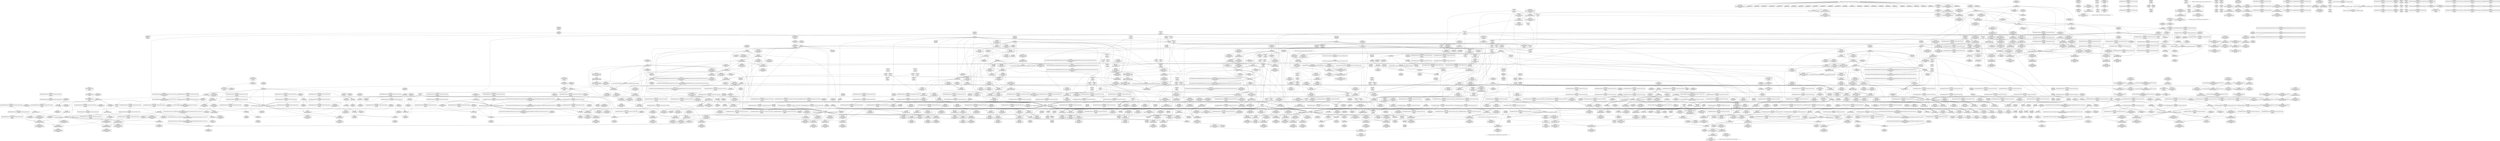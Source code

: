 digraph {
	CE0x53e3da0 [shape=record,shape=Mrecord,label="{CE0x53e3da0|__preempt_count_add:tmp|*SummSink*}"]
	CE0x52e66c0 [shape=record,shape=Mrecord,label="{CE0x52e66c0|GLOBAL:__llvm_gcov_ctr125|Global_var:__llvm_gcov_ctr125|*SummSource*}"]
	CE0x52fdd00 [shape=record,shape=Mrecord,label="{CE0x52fdd00|i64_3|*Constant*}"]
	CE0x53665e0 [shape=record,shape=Mrecord,label="{CE0x53665e0|rcu_read_unlock:tmp10|include/linux/rcupdate.h,933|*SummSink*}"]
	CE0x52fed80 [shape=record,shape=Mrecord,label="{CE0x52fed80|_call_void___rcu_read_lock()_#10,_!dbg_!27710|include/linux/rcupdate.h,879|*SummSink*}"]
	CE0x5349f20 [shape=record,shape=Mrecord,label="{CE0x5349f20|__rcu_read_lock:tmp}"]
	CE0x5344cd0 [shape=record,shape=Mrecord,label="{CE0x5344cd0|rcu_lock_release:__here|*SummSource*}"]
	CE0x535e710 [shape=record,shape=Mrecord,label="{CE0x535e710|i32_1|*Constant*}"]
	CE0x52e6e70 [shape=record,shape=Mrecord,label="{CE0x52e6e70|_call_void_mcount()_#3|*SummSink*}"]
	CE0x52e4420 [shape=record,shape=Mrecord,label="{CE0x52e4420|avc_has_perm:ssid|Function::avc_has_perm&Arg::ssid::|*SummSource*}"]
	CE0x5380e10 [shape=record,shape=Mrecord,label="{CE0x5380e10|_call_void_rcu_lock_release(%struct.lockdep_map*_rcu_lock_map)_#10,_!dbg_!27733|include/linux/rcupdate.h,935|*SummSource*}"]
	CE0x536ec30 [shape=record,shape=Mrecord,label="{CE0x536ec30|GLOBAL:lock_acquire|*Constant*|*SummSink*}"]
	CE0x53064a0 [shape=record,shape=Mrecord,label="{CE0x53064a0|get_current:entry}"]
	CE0x533c930 [shape=record,shape=Mrecord,label="{CE0x533c930|_ret_void,_!dbg_!27717|include/linux/rcupdate.h,245}"]
	CE0x531a800 [shape=record,shape=Mrecord,label="{CE0x531a800|task_sid:do.end6|*SummSource*}"]
	CE0x5362dc0 [shape=record,shape=Mrecord,label="{CE0x5362dc0|__preempt_count_sub:val|Function::__preempt_count_sub&Arg::val::}"]
	CE0x531c990 [shape=record,shape=Mrecord,label="{CE0x531c990|task_sid:tmp18|security/selinux/hooks.c,208|*SummSource*}"]
	CE0x5348900 [shape=record,shape=Mrecord,label="{CE0x5348900|i64*_getelementptr_inbounds_(_4_x_i64_,_4_x_i64_*___llvm_gcov_ctr134,_i64_0,_i64_2)|*Constant*|*SummSource*}"]
	CE0x53216e0 [shape=record,shape=Mrecord,label="{CE0x53216e0|task_sid:tmp25|security/selinux/hooks.c,208|*SummSource*}"]
	CE0x70bc700 [shape=record,shape=Mrecord,label="{CE0x70bc700|selinux_task_setnice:p|Function::selinux_task_setnice&Arg::p::}"]
	CE0x535cb90 [shape=record,shape=Mrecord,label="{CE0x535cb90|rcu_read_lock:tmp20|include/linux/rcupdate.h,882|*SummSink*}"]
	"CONST[source:0(mediator),value:2(dynamic)][purpose:{object}][SnkIdx:2]"
	CE0x52ef930 [shape=record,shape=Mrecord,label="{CE0x52ef930|i64*_getelementptr_inbounds_(_2_x_i64_,_2_x_i64_*___llvm_gcov_ctr136,_i64_0,_i64_0)|*Constant*|*SummSource*}"]
	CE0x53ead10 [shape=record,shape=Mrecord,label="{CE0x53ead10|_call_void_asm_addl_$1,_%gs:$0_,_*m,ri,*m,_dirflag_,_fpsr_,_flags_(i32*___preempt_count,_i32_%val,_i32*___preempt_count)_#3,_!dbg_!27714,_!srcloc_!27717|./arch/x86/include/asm/preempt.h,72|*SummSource*}"]
	CE0x5362f70 [shape=record,shape=Mrecord,label="{CE0x5362f70|__preempt_count_add:tmp5|./arch/x86/include/asm/preempt.h,72|*SummSource*}"]
	CE0x5349420 [shape=record,shape=Mrecord,label="{CE0x5349420|rcu_lock_release:tmp2|*SummSink*}"]
	CE0x53195a0 [shape=record,shape=Mrecord,label="{CE0x53195a0|i64*_getelementptr_inbounds_(_11_x_i64_,_11_x_i64_*___llvm_gcov_ctr127,_i64_0,_i64_1)|*Constant*}"]
	CE0x52ede90 [shape=record,shape=Mrecord,label="{CE0x52ede90|task_sid:tmp15|security/selinux/hooks.c,208|*SummSink*}"]
	CE0x52daa10 [shape=record,shape=Mrecord,label="{CE0x52daa10|GLOBAL:cap_task_setnice|*Constant*}"]
	CE0x5379ea0 [shape=record,shape=Mrecord,label="{CE0x5379ea0|__rcu_read_lock:entry|*SummSink*}"]
	CE0x52dfcf0 [shape=record,shape=Mrecord,label="{CE0x52dfcf0|task_sid:call7|security/selinux/hooks.c,208|*SummSource*}"]
	CE0x53485b0 [shape=record,shape=Mrecord,label="{CE0x53485b0|__preempt_count_add:tmp1|*SummSource*}"]
	CE0x5331170 [shape=record,shape=Mrecord,label="{CE0x5331170|i64*_getelementptr_inbounds_(_13_x_i64_,_13_x_i64_*___llvm_gcov_ctr126,_i64_0,_i64_0)|*Constant*|*SummSink*}"]
	CE0x532b870 [shape=record,shape=Mrecord,label="{CE0x532b870|task_sid:tmp2}"]
	CE0x534c7d0 [shape=record,shape=Mrecord,label="{CE0x534c7d0|get_current:bb|*SummSource*}"]
	CE0x537b910 [shape=record,shape=Mrecord,label="{CE0x537b910|rcu_read_unlock:bb}"]
	CE0x5305490 [shape=record,shape=Mrecord,label="{CE0x5305490|current_sid:tmp20|security/selinux/hooks.c,218|*SummSource*}"]
	CE0x5356440 [shape=record,shape=Mrecord,label="{CE0x5356440|i64_1|*Constant*}"]
	CE0x53535e0 [shape=record,shape=Mrecord,label="{CE0x53535e0|__preempt_count_sub:tmp3|*SummSink*}"]
	CE0x5338840 [shape=record,shape=Mrecord,label="{CE0x5338840|i64*_getelementptr_inbounds_(_11_x_i64_,_11_x_i64_*___llvm_gcov_ctr132,_i64_0,_i64_9)|*Constant*|*SummSink*}"]
	CE0x5303450 [shape=record,shape=Mrecord,label="{CE0x5303450|_call_void_lockdep_rcu_suspicious(i8*_getelementptr_inbounds_(_25_x_i8_,_25_x_i8_*_.str3,_i32_0,_i32_0),_i32_218,_i8*_getelementptr_inbounds_(_45_x_i8_,_45_x_i8_*_.str12,_i32_0,_i32_0))_#10,_!dbg_!27727|security/selinux/hooks.c,218|*SummSink*}"]
	CE0x53bbea0 [shape=record,shape=Mrecord,label="{CE0x53bbea0|rcu_lock_acquire:bb}"]
	CE0x52fda00 [shape=record,shape=Mrecord,label="{CE0x52fda00|get_current:tmp4|./arch/x86/include/asm/current.h,14}"]
	CE0x53aa060 [shape=record,shape=Mrecord,label="{CE0x53aa060|i32_0|*Constant*}"]
	CE0x52cf520 [shape=record,shape=Mrecord,label="{CE0x52cf520|i64*_getelementptr_inbounds_(_4_x_i64_,_4_x_i64_*___llvm_gcov_ctr129,_i64_0,_i64_1)|*Constant*|*SummSource*}"]
	CE0x52c81c0 [shape=record,shape=Mrecord,label="{CE0x52c81c0|current_has_perm:call2|security/selinux/hooks.c,1544|*SummSink*}"]
	CE0x537fc30 [shape=record,shape=Mrecord,label="{CE0x537fc30|i64*_getelementptr_inbounds_(_11_x_i64_,_11_x_i64_*___llvm_gcov_ctr132,_i64_0,_i64_10)|*Constant*}"]
	CE0x5378e50 [shape=record,shape=Mrecord,label="{CE0x5378e50|rcu_read_lock:tobool1|include/linux/rcupdate.h,882}"]
	CE0x53ed1a0 [shape=record,shape=Mrecord,label="{CE0x53ed1a0|_call_void_mcount()_#3|*SummSource*}"]
	CE0x52d4990 [shape=record,shape=Mrecord,label="{CE0x52d4990|current_has_perm:tmp}"]
	CE0x53213c0 [shape=record,shape=Mrecord,label="{CE0x53213c0|task_sid:tmp24|security/selinux/hooks.c,208|*SummSink*}"]
	CE0x52fc200 [shape=record,shape=Mrecord,label="{CE0x52fc200|i64*_getelementptr_inbounds_(_4_x_i64_,_4_x_i64_*___llvm_gcov_ctr128,_i64_0,_i64_1)|*Constant*}"]
	CE0x52ec1e0 [shape=record,shape=Mrecord,label="{CE0x52ec1e0|rcu_read_lock:tmp3|*SummSource*}"]
	CE0x5326420 [shape=record,shape=Mrecord,label="{CE0x5326420|rcu_lock_release:tmp5|include/linux/rcupdate.h,423|*SummSink*}"]
	CE0x52d78d0 [shape=record,shape=Mrecord,label="{CE0x52d78d0|selinux_task_setnice:tmp3|security/selinux/hooks.c,3597}"]
	CE0x530df50 [shape=record,shape=Mrecord,label="{CE0x530df50|task_sid:tmp|*SummSource*}"]
	CE0x532dc10 [shape=record,shape=Mrecord,label="{CE0x532dc10|GLOBAL:__rcu_read_lock|*Constant*|*SummSink*}"]
	CE0x531afe0 [shape=record,shape=Mrecord,label="{CE0x531afe0|task_sid:tmp4|*LoadInst*|security/selinux/hooks.c,208}"]
	CE0x52c6410 [shape=record,shape=Mrecord,label="{CE0x52c6410|selinux_task_setnice:tmp4|security/selinux/hooks.c,3597|*SummSink*}"]
	CE0x5321350 [shape=record,shape=Mrecord,label="{CE0x5321350|task_sid:tmp24|security/selinux/hooks.c,208|*SummSource*}"]
	CE0x52fd090 [shape=record,shape=Mrecord,label="{CE0x52fd090|i32_0|*Constant*}"]
	CE0x534a5b0 [shape=record,shape=Mrecord,label="{CE0x534a5b0|rcu_lock_acquire:bb|*SummSource*}"]
	CE0x52d4e10 [shape=record,shape=Mrecord,label="{CE0x52d4e10|task_sid:do.end}"]
	CE0x53aaf50 [shape=record,shape=Mrecord,label="{CE0x53aaf50|%struct.lockdep_map*_null|*Constant*|*SummSink*}"]
	CE0x533c230 [shape=record,shape=Mrecord,label="{CE0x533c230|GLOBAL:__rcu_read_unlock|*Constant*|*SummSource*}"]
	CE0x52c8e40 [shape=record,shape=Mrecord,label="{CE0x52c8e40|i64*_getelementptr_inbounds_(_6_x_i64_,_6_x_i64_*___llvm_gcov_ctr283,_i64_0,_i64_3)|*Constant*|*SummSink*}"]
	CE0x531c2c0 [shape=record,shape=Mrecord,label="{CE0x531c2c0|_call_void_mcount()_#3|*SummSink*}"]
	CE0x531f360 [shape=record,shape=Mrecord,label="{CE0x531f360|rcu_read_lock:do.end}"]
	CE0x5306f20 [shape=record,shape=Mrecord,label="{CE0x5306f20|current_sid:cred|security/selinux/hooks.c,218}"]
	CE0x52ee790 [shape=record,shape=Mrecord,label="{CE0x52ee790|get_current:tmp1}"]
	CE0x52cf390 [shape=record,shape=Mrecord,label="{CE0x52cf390|__preempt_count_sub:tmp3}"]
	CE0x52dc580 [shape=record,shape=Mrecord,label="{CE0x52dc580|current_has_perm:tsk|Function::current_has_perm&Arg::tsk::|*SummSource*}"]
	CE0x52c2710 [shape=record,shape=Mrecord,label="{CE0x52c2710|rcu_read_lock:land.lhs.true|*SummSource*}"]
	CE0x53bca20 [shape=record,shape=Mrecord,label="{CE0x53bca20|__rcu_read_lock:tmp2|*SummSource*}"]
	CE0x6e6aa90 [shape=record,shape=Mrecord,label="{CE0x6e6aa90|GLOBAL:cap_task_setnice|*Constant*|*SummSink*}"]
	CE0x536fe40 [shape=record,shape=Mrecord,label="{CE0x536fe40|rcu_read_unlock:tmp16|include/linux/rcupdate.h,933|*SummSink*}"]
	CE0x5303fa0 [shape=record,shape=Mrecord,label="{CE0x5303fa0|cred_sid:tmp|*SummSink*}"]
	CE0x5338360 [shape=record,shape=Mrecord,label="{CE0x5338360|i8*_getelementptr_inbounds_(_44_x_i8_,_44_x_i8_*_.str47,_i32_0,_i32_0)|*Constant*}"]
	CE0x52ff530 [shape=record,shape=Mrecord,label="{CE0x52ff530|__rcu_read_lock:tmp7|include/linux/rcupdate.h,240|*SummSink*}"]
	CE0x530ce90 [shape=record,shape=Mrecord,label="{CE0x530ce90|task_sid:tmp12|security/selinux/hooks.c,208|*SummSource*}"]
	CE0x532b490 [shape=record,shape=Mrecord,label="{CE0x532b490|rcu_read_lock:tmp2}"]
	CE0x53e9810 [shape=record,shape=Mrecord,label="{CE0x53e9810|__preempt_count_sub:tmp5|./arch/x86/include/asm/preempt.h,77}"]
	CE0x5301970 [shape=record,shape=Mrecord,label="{CE0x5301970|rcu_read_lock:call3|include/linux/rcupdate.h,882|*SummSink*}"]
	CE0x53bac30 [shape=record,shape=Mrecord,label="{CE0x53bac30|__preempt_count_add:do.end}"]
	CE0x53023e0 [shape=record,shape=Mrecord,label="{CE0x53023e0|rcu_read_unlock:tmp16|include/linux/rcupdate.h,933}"]
	CE0x53c52b0 [shape=record,shape=Mrecord,label="{CE0x53c52b0|i8*_undef|*Constant*}"]
	CE0x52d7d60 [shape=record,shape=Mrecord,label="{CE0x52d7d60|selinux_task_setnice:tobool|security/selinux/hooks.c,3597}"]
	CE0x52ecb70 [shape=record,shape=Mrecord,label="{CE0x52ecb70|current_sid:tmp|*SummSink*}"]
	CE0x52edb80 [shape=record,shape=Mrecord,label="{CE0x52edb80|current_sid:tmp13|security/selinux/hooks.c,218|*SummSink*}"]
	CE0x53340a0 [shape=record,shape=Mrecord,label="{CE0x53340a0|cred_sid:tmp}"]
	CE0x52c1cd0 [shape=record,shape=Mrecord,label="{CE0x52c1cd0|current_has_perm:perms|Function::current_has_perm&Arg::perms::|*SummSource*}"]
	CE0x535bca0 [shape=record,shape=Mrecord,label="{CE0x535bca0|rcu_read_lock:if.then|*SummSink*}"]
	CE0x5380530 [shape=record,shape=Mrecord,label="{CE0x5380530|rcu_read_unlock:tmp22|include/linux/rcupdate.h,935|*SummSource*}"]
	CE0x5367cb0 [shape=record,shape=Mrecord,label="{CE0x5367cb0|rcu_lock_release:indirectgoto|*SummSource*}"]
	CE0x52c5150 [shape=record,shape=Mrecord,label="{CE0x52c5150|GLOBAL:current_has_perm|*Constant*}"]
	CE0x52ed6f0 [shape=record,shape=Mrecord,label="{CE0x52ed6f0|task_sid:tmp10|security/selinux/hooks.c,208}"]
	CE0x52dea10 [shape=record,shape=Mrecord,label="{CE0x52dea10|VOIDTB_TE:_CE_160,168_}"]
	CE0x53525e0 [shape=record,shape=Mrecord,label="{CE0x53525e0|__preempt_count_sub:do.end|*SummSource*}"]
	CE0x52d10f0 [shape=record,shape=Mrecord,label="{CE0x52d10f0|current_sid:tmp15|security/selinux/hooks.c,218|*SummSource*}"]
	CE0x52ff3c0 [shape=record,shape=Mrecord,label="{CE0x52ff3c0|__rcu_read_lock:tmp7|include/linux/rcupdate.h,240|*SummSource*}"]
	CE0x52b34b0 [shape=record,shape=Mrecord,label="{CE0x52b34b0|i64*_getelementptr_inbounds_(_6_x_i64_,_6_x_i64_*___llvm_gcov_ctr283,_i64_0,_i64_5)|*Constant*}"]
	CE0x5335ef0 [shape=record,shape=Mrecord,label="{CE0x5335ef0|cred_sid:tmp|*SummSource*}"]
	CE0x531eeb0 [shape=record,shape=Mrecord,label="{CE0x531eeb0|task_sid:tmp6|security/selinux/hooks.c,208}"]
	CE0x52e68f0 [shape=record,shape=Mrecord,label="{CE0x52e68f0|current_sid:tmp5|security/selinux/hooks.c,218}"]
	CE0x52b8880 [shape=record,shape=Mrecord,label="{CE0x52b8880|selinux_task_setnice:tmp11|security/selinux/hooks.c,3601|*SummSource*}"]
	CE0x537d620 [shape=record,shape=Mrecord,label="{CE0x537d620|__rcu_read_lock:tmp5|include/linux/rcupdate.h,239}"]
	CE0x53b7300 [shape=record,shape=Mrecord,label="{CE0x53b7300|COLLAPSED:_GCMRE___llvm_gcov_ctr129_internal_global_4_x_i64_zeroinitializer:_elem_0:default:}"]
	CE0x52e2550 [shape=record,shape=Mrecord,label="{CE0x52e2550|i64*_getelementptr_inbounds_(_11_x_i64_,_11_x_i64_*___llvm_gcov_ctr125,_i64_0,_i64_9)|*Constant*}"]
	CE0x531e8b0 [shape=record,shape=Mrecord,label="{CE0x531e8b0|_call_void_mcount()_#3}"]
	CE0x537c300 [shape=record,shape=Mrecord,label="{CE0x537c300|rcu_lock_acquire:tmp3}"]
	CE0x52c9650 [shape=record,shape=Mrecord,label="{CE0x52c9650|selinux_task_setnice:tmp7|security/selinux/hooks.c,3598|*SummSink*}"]
	CE0x52e04d0 [shape=record,shape=Mrecord,label="{CE0x52e04d0|current_has_perm:tmp3|*SummSource*}"]
	CE0x5339820 [shape=record,shape=Mrecord,label="{CE0x5339820|i32_208|*Constant*}"]
	CE0x5365740 [shape=record,shape=Mrecord,label="{CE0x5365740|GLOBAL:__preempt_count_add|*Constant*|*SummSink*}"]
	CE0x52bd080 [shape=record,shape=Mrecord,label="{CE0x52bd080|current_has_perm:tmp|*SummSink*}"]
	CE0x53185e0 [shape=record,shape=Mrecord,label="{CE0x53185e0|task_sid:real_cred|security/selinux/hooks.c,208|*SummSource*}"]
	CE0x5308ab0 [shape=record,shape=Mrecord,label="{CE0x5308ab0|current_sid:tmp23|security/selinux/hooks.c,218|*SummSink*}"]
	CE0x53493b0 [shape=record,shape=Mrecord,label="{CE0x53493b0|rcu_lock_release:tmp2|*SummSource*}"]
	CE0x52d3390 [shape=record,shape=Mrecord,label="{CE0x52d3390|task_sid:task|Function::task_sid&Arg::task::|*SummSink*}"]
	CE0x52bded0 [shape=record,shape=Mrecord,label="{CE0x52bded0|current_sid:tmp7|security/selinux/hooks.c,218|*SummSink*}"]
	CE0x53ea000 [shape=record,shape=Mrecord,label="{CE0x53ea000|__rcu_read_unlock:tmp6|include/linux/rcupdate.h,245|*SummSource*}"]
	CE0x52d65f0 [shape=record,shape=Mrecord,label="{CE0x52d65f0|selinux_task_setnice:nice|Function::selinux_task_setnice&Arg::nice::|*SummSink*}"]
	CE0x52bad80 [shape=record,shape=Mrecord,label="{CE0x52bad80|current_sid:call|security/selinux/hooks.c,218}"]
	CE0x5377f50 [shape=record,shape=Mrecord,label="{CE0x5377f50|GLOBAL:rcu_read_unlock.__warned|Global_var:rcu_read_unlock.__warned}"]
	CE0x53e40f0 [shape=record,shape=Mrecord,label="{CE0x53e40f0|i64*_getelementptr_inbounds_(_4_x_i64_,_4_x_i64_*___llvm_gcov_ctr134,_i64_0,_i64_0)|*Constant*|*SummSink*}"]
	CE0x53480a0 [shape=record,shape=Mrecord,label="{CE0x53480a0|i64*_getelementptr_inbounds_(_4_x_i64_,_4_x_i64_*___llvm_gcov_ctr134,_i64_0,_i64_3)|*Constant*|*SummSource*}"]
	CE0x53f01d0 [shape=record,shape=Mrecord,label="{CE0x53f01d0|i64*_getelementptr_inbounds_(_4_x_i64_,_4_x_i64_*___llvm_gcov_ctr129,_i64_0,_i64_2)|*Constant*}"]
	CE0x5362c80 [shape=record,shape=Mrecord,label="{CE0x5362c80|_ret_void,_!dbg_!27720|./arch/x86/include/asm/preempt.h,78}"]
	CE0x53ba680 [shape=record,shape=Mrecord,label="{CE0x53ba680|__rcu_read_unlock:tmp1|*SummSink*}"]
	CE0x53772a0 [shape=record,shape=Mrecord,label="{CE0x53772a0|rcu_read_unlock:land.lhs.true|*SummSource*}"]
	CE0x5380080 [shape=record,shape=Mrecord,label="{CE0x5380080|i64*_getelementptr_inbounds_(_11_x_i64_,_11_x_i64_*___llvm_gcov_ctr132,_i64_0,_i64_10)|*Constant*|*SummSource*}"]
	CE0x5373a60 [shape=record,shape=Mrecord,label="{CE0x5373a60|i32_883|*Constant*|*SummSource*}"]
	CE0x534db60 [shape=record,shape=Mrecord,label="{CE0x534db60|rcu_read_unlock:tmp2|*SummSource*}"]
	CE0x530c960 [shape=record,shape=Mrecord,label="{CE0x530c960|task_sid:tmp1|*SummSource*}"]
	CE0x5332770 [shape=record,shape=Mrecord,label="{CE0x5332770|rcu_lock_acquire:map|Function::rcu_lock_acquire&Arg::map::|*SummSink*}"]
	CE0x531b050 [shape=record,shape=Mrecord,label="{CE0x531b050|task_sid:tmp4|*LoadInst*|security/selinux/hooks.c,208|*SummSource*}"]
	CE0x5369860 [shape=record,shape=Mrecord,label="{CE0x5369860|i64*_getelementptr_inbounds_(_11_x_i64_,_11_x_i64_*___llvm_gcov_ctr132,_i64_0,_i64_0)|*Constant*}"]
	CE0x5332bc0 [shape=record,shape=Mrecord,label="{CE0x5332bc0|task_sid:bb}"]
	CE0x5305610 [shape=record,shape=Mrecord,label="{CE0x5305610|current_sid:tmp20|security/selinux/hooks.c,218|*SummSink*}"]
	CE0x534c9c0 [shape=record,shape=Mrecord,label="{CE0x534c9c0|i64*_getelementptr_inbounds_(_2_x_i64_,_2_x_i64_*___llvm_gcov_ctr98,_i64_0,_i64_0)|*Constant*}"]
	CE0x52b9590 [shape=record,shape=Mrecord,label="{CE0x52b9590|current_sid:if.end|*SummSource*}"]
	CE0x534cd20 [shape=record,shape=Mrecord,label="{CE0x534cd20|COLLAPSED:_GCMRE___llvm_gcov_ctr127_internal_global_11_x_i64_zeroinitializer:_elem_0:default:}"]
	CE0x52ebcf0 [shape=record,shape=Mrecord,label="{CE0x52ebcf0|current_sid:tmp9|security/selinux/hooks.c,218}"]
	CE0x52ed120 [shape=record,shape=Mrecord,label="{CE0x52ed120|get_current:tmp1|*SummSink*}"]
	CE0x531d3b0 [shape=record,shape=Mrecord,label="{CE0x531d3b0|cred_sid:security|security/selinux/hooks.c,196|*SummSource*}"]
	CE0x53ba7a0 [shape=record,shape=Mrecord,label="{CE0x53ba7a0|__preempt_count_add:tmp3|*SummSource*}"]
	CE0x52e1290 [shape=record,shape=Mrecord,label="{CE0x52e1290|selinux_task_setnice:tmp7|security/selinux/hooks.c,3598|*SummSource*}"]
	CE0x536ffb0 [shape=record,shape=Mrecord,label="{CE0x536ffb0|i64*_getelementptr_inbounds_(_11_x_i64_,_11_x_i64_*___llvm_gcov_ctr132,_i64_0,_i64_8)|*Constant*}"]
	CE0x535aaf0 [shape=record,shape=Mrecord,label="{CE0x535aaf0|GLOBAL:__preempt_count_sub|*Constant*|*SummSource*}"]
	CE0x52bd390 [shape=record,shape=Mrecord,label="{CE0x52bd390|i64*_getelementptr_inbounds_(_2_x_i64_,_2_x_i64_*___llvm_gcov_ctr136,_i64_0,_i64_1)|*Constant*}"]
	CE0x5acb3a0 [shape=record,shape=Mrecord,label="{CE0x5acb3a0|GLOBAL:__llvm_gcov_ctr283|Global_var:__llvm_gcov_ctr283|*SummSink*}"]
	CE0x52edb10 [shape=record,shape=Mrecord,label="{CE0x52edb10|current_sid:tmp13|security/selinux/hooks.c,218|*SummSource*}"]
	CE0x53faea0 [shape=record,shape=Mrecord,label="{CE0x53faea0|i64*_getelementptr_inbounds_(_4_x_i64_,_4_x_i64_*___llvm_gcov_ctr135,_i64_0,_i64_1)|*Constant*}"]
	CE0x52bb490 [shape=record,shape=Mrecord,label="{CE0x52bb490|_ret_i32_%call2,_!dbg_!27718|security/selinux/hooks.c,1544}"]
	CE0x5352860 [shape=record,shape=Mrecord,label="{CE0x5352860|i64*_getelementptr_inbounds_(_4_x_i64_,_4_x_i64_*___llvm_gcov_ctr135,_i64_0,_i64_0)|*Constant*}"]
	CE0x52e2a40 [shape=record,shape=Mrecord,label="{CE0x52e2a40|current_sid:tmp18|security/selinux/hooks.c,218|*SummSink*}"]
	CE0x53ad160 [shape=record,shape=Mrecord,label="{CE0x53ad160|rcu_lock_acquire:__here|*SummSource*}"]
	CE0x52d3800 [shape=record,shape=Mrecord,label="{CE0x52d3800|current_has_perm:tmp2}"]
	CE0x531a790 [shape=record,shape=Mrecord,label="{CE0x531a790|task_sid:do.end6}"]
	CE0x52ddf20 [shape=record,shape=Mrecord,label="{CE0x52ddf20|selinux_task_setnice:tmp5|security/selinux/hooks.c,3597|*SummSource*}"]
	CE0x536a420 [shape=record,shape=Mrecord,label="{CE0x536a420|i32_1|*Constant*}"]
	CE0x5304560 [shape=record,shape=Mrecord,label="{CE0x5304560|rcu_read_lock:tmp10|include/linux/rcupdate.h,882|*SummSink*}"]
	CE0x52efbd0 [shape=record,shape=Mrecord,label="{CE0x52efbd0|VOIDTB_TE:_CE_8,16_}"]
	CE0x53fafe0 [shape=record,shape=Mrecord,label="{CE0x53fafe0|__preempt_count_add:bb|*SummSink*}"]
	CE0x533c080 [shape=record,shape=Mrecord,label="{CE0x533c080|GLOBAL:__rcu_read_unlock|*Constant*|*SummSink*}"]
	CE0x52e6170 [shape=record,shape=Mrecord,label="{CE0x52e6170|current_sid:if.then|*SummSink*}"]
	CE0x52e35b0 [shape=record,shape=Mrecord,label="{CE0x52e35b0|current_has_perm:call2|security/selinux/hooks.c,1544|*SummSource*}"]
	CE0x52eb440 [shape=record,shape=Mrecord,label="{CE0x52eb440|current_sid:tobool1|security/selinux/hooks.c,218|*SummSink*}"]
	CE0x52c7640 [shape=record,shape=Mrecord,label="{CE0x52c7640|selinux_task_setnice:if.then|*SummSource*}"]
	CE0x53ac830 [shape=record,shape=Mrecord,label="{CE0x53ac830|i64*_getelementptr_inbounds_(_4_x_i64_,_4_x_i64_*___llvm_gcov_ctr134,_i64_0,_i64_3)|*Constant*|*SummSink*}"]
	CE0x52b6a70 [shape=record,shape=Mrecord,label="{CE0x52b6a70|VOIDTB_TE:_CE_32,36_}"]
	CE0x531aa30 [shape=record,shape=Mrecord,label="{CE0x531aa30|i64*_getelementptr_inbounds_(_2_x_i64_,_2_x_i64_*___llvm_gcov_ctr98,_i64_0,_i64_1)|*Constant*|*SummSink*}"]
	CE0x52fdd70 [shape=record,shape=Mrecord,label="{CE0x52fdd70|i64_3|*Constant*|*SummSource*}"]
	CE0x532faa0 [shape=record,shape=Mrecord,label="{CE0x532faa0|rcu_read_lock:do.body}"]
	CE0x53651c0 [shape=record,shape=Mrecord,label="{CE0x53651c0|rcu_read_unlock:call|include/linux/rcupdate.h,933|*SummSink*}"]
	CE0x52d2560 [shape=record,shape=Mrecord,label="{CE0x52d2560|current_has_perm:call1|security/selinux/hooks.c,1543|*SummSink*}"]
	CE0x530c880 [shape=record,shape=Mrecord,label="{CE0x530c880|task_sid:tmp|*SummSink*}"]
	CE0x53b9480 [shape=record,shape=Mrecord,label="{CE0x53b9480|__rcu_read_unlock:do.end|*SummSource*}"]
	CE0x5359c70 [shape=record,shape=Mrecord,label="{CE0x5359c70|0:_i8,_:_GCMR_rcu_read_lock.__warned_internal_global_i8_0,_section_.data.unlikely_,_align_1:_elem_0:default:}"]
	CE0x52d6030 [shape=record,shape=Mrecord,label="{CE0x52d6030|VOIDTB_TE:_CE_0,4_}"]
	CE0x52ddda0 [shape=record,shape=Mrecord,label="{CE0x52ddda0|_call_void_mcount()_#3|*SummSource*}"]
	CE0x5368a30 [shape=record,shape=Mrecord,label="{CE0x5368a30|rcu_read_unlock:tmp1|*SummSink*}"]
	CE0x531c220 [shape=record,shape=Mrecord,label="{CE0x531c220|_call_void_mcount()_#3|*SummSource*}"]
	CE0x536cbe0 [shape=record,shape=Mrecord,label="{CE0x536cbe0|rcu_read_unlock:if.end}"]
	CE0x5371160 [shape=record,shape=Mrecord,label="{CE0x5371160|rcu_read_lock:tmp13|include/linux/rcupdate.h,882|*SummSink*}"]
	CE0x53e44b0 [shape=record,shape=Mrecord,label="{CE0x53e44b0|__rcu_read_unlock:tmp5|include/linux/rcupdate.h,244|*SummSource*}"]
	CE0x52b23a0 [shape=record,shape=Mrecord,label="{CE0x52b23a0|selinux_task_setnice:retval.0|*SummSink*}"]
	CE0x52e70e0 [shape=record,shape=Mrecord,label="{CE0x52e70e0|current_sid:tmp9|security/selinux/hooks.c,218|*SummSource*}"]
	CE0x5377170 [shape=record,shape=Mrecord,label="{CE0x5377170|rcu_read_unlock:land.lhs.true}"]
	CE0x53c4890 [shape=record,shape=Mrecord,label="{CE0x53c4890|i64*_getelementptr_inbounds_(_4_x_i64_,_4_x_i64_*___llvm_gcov_ctr133,_i64_0,_i64_3)|*Constant*|*SummSource*}"]
	CE0x535adf0 [shape=record,shape=Mrecord,label="{CE0x535adf0|rcu_read_lock:do.body|*SummSource*}"]
	CE0x52d9070 [shape=record,shape=Mrecord,label="{CE0x52d9070|__preempt_count_sub:sub|./arch/x86/include/asm/preempt.h,77|*SummSource*}"]
	CE0x5348dd0 [shape=record,shape=Mrecord,label="{CE0x5348dd0|COLLAPSED:_GCMRE___llvm_gcov_ctr134_internal_global_4_x_i64_zeroinitializer:_elem_0:default:}"]
	CE0x52e1c20 [shape=record,shape=Mrecord,label="{CE0x52e1c20|i8*_getelementptr_inbounds_(_45_x_i8_,_45_x_i8_*_.str12,_i32_0,_i32_0)|*Constant*}"]
	CE0x53eaa60 [shape=record,shape=Mrecord,label="{CE0x53eaa60|__preempt_count_add:tmp3}"]
	CE0x52e8420 [shape=record,shape=Mrecord,label="{CE0x52e8420|_call_void_mcount()_#3}"]
	CE0x53597a0 [shape=record,shape=Mrecord,label="{CE0x53597a0|__rcu_read_lock:tmp4|include/linux/rcupdate.h,239|*SummSource*}"]
	CE0x52d7ca0 [shape=record,shape=Mrecord,label="{CE0x52d7ca0|selinux_task_setnice:tmp4|security/selinux/hooks.c,3597}"]
	CE0x533ce10 [shape=record,shape=Mrecord,label="{CE0x533ce10|_ret_void,_!dbg_!27717|include/linux/rcupdate.h,245|*SummSink*}"]
	CE0x53e7090 [shape=record,shape=Mrecord,label="{CE0x53e7090|__preempt_count_sub:sub|./arch/x86/include/asm/preempt.h,77}"]
	CE0x52db130 [shape=record,shape=Mrecord,label="{CE0x52db130|selinux_task_setnice:entry}"]
	CE0x52bb500 [shape=record,shape=Mrecord,label="{CE0x52bb500|current_has_perm:perms|Function::current_has_perm&Arg::perms::}"]
	CE0x52fe030 [shape=record,shape=Mrecord,label="{CE0x52fe030|current_sid:tmp4|security/selinux/hooks.c,218}"]
	CE0x53aacd0 [shape=record,shape=Mrecord,label="{CE0x53aacd0|%struct.lockdep_map*_null|*Constant*|*SummSource*}"]
	CE0x5306d20 [shape=record,shape=Mrecord,label="{CE0x5306d20|i32_78|*Constant*}"]
	CE0x534cd90 [shape=record,shape=Mrecord,label="{CE0x534cd90|rcu_read_lock:tmp|*SummSource*}"]
	CE0x5364180 [shape=record,shape=Mrecord,label="{CE0x5364180|rcu_read_unlock:tobool|include/linux/rcupdate.h,933|*SummSource*}"]
	CE0x5334a40 [shape=record,shape=Mrecord,label="{CE0x5334a40|task_sid:tmp10|security/selinux/hooks.c,208|*SummSource*}"]
	CE0x5305dc0 [shape=record,shape=Mrecord,label="{CE0x5305dc0|current_sid:call4|security/selinux/hooks.c,218|*SummSink*}"]
	CE0x5378430 [shape=record,shape=Mrecord,label="{CE0x5378430|rcu_read_lock:tmp8|include/linux/rcupdate.h,882}"]
	CE0x532e3b0 [shape=record,shape=Mrecord,label="{CE0x532e3b0|i64_5|*Constant*}"]
	CE0x52d2b60 [shape=record,shape=Mrecord,label="{CE0x52d2b60|GLOBAL:task_sid|*Constant*|*SummSource*}"]
	CE0x53767f0 [shape=record,shape=Mrecord,label="{CE0x53767f0|rcu_read_lock:land.lhs.true2|*SummSink*}"]
	CE0x537c530 [shape=record,shape=Mrecord,label="{CE0x537c530|rcu_lock_acquire:tmp3|*SummSink*}"]
	CE0x52ea110 [shape=record,shape=Mrecord,label="{CE0x52ea110|i64*_getelementptr_inbounds_(_13_x_i64_,_13_x_i64_*___llvm_gcov_ctr126,_i64_0,_i64_9)|*Constant*|*SummSource*}"]
	CE0x5378f70 [shape=record,shape=Mrecord,label="{CE0x5378f70|rcu_read_lock:tmp8|include/linux/rcupdate.h,882|*SummSink*}"]
	CE0x52be9c0 [shape=record,shape=Mrecord,label="{CE0x52be9c0|GLOBAL:current_sid|*Constant*|*SummSource*}"]
	CE0x531ab90 [shape=record,shape=Mrecord,label="{CE0x531ab90|get_current:tmp|*SummSink*}"]
	CE0x5319990 [shape=record,shape=Mrecord,label="{CE0x5319990|task_sid:call|security/selinux/hooks.c,208|*SummSource*}"]
	CE0x52d3870 [shape=record,shape=Mrecord,label="{CE0x52d3870|current_has_perm:tmp2|*SummSource*}"]
	CE0x53aadb0 [shape=record,shape=Mrecord,label="{CE0x53aadb0|__rcu_read_unlock:tmp3}"]
	CE0x5330960 [shape=record,shape=Mrecord,label="{CE0x5330960|task_sid:tmp9|security/selinux/hooks.c,208|*SummSink*}"]
	CE0x53289d0 [shape=record,shape=Mrecord,label="{CE0x53289d0|cred_sid:tmp2|*SummSink*}"]
	CE0x52df1c0 [shape=record,shape=Mrecord,label="{CE0x52df1c0|i64*_getelementptr_inbounds_(_13_x_i64_,_13_x_i64_*___llvm_gcov_ctr126,_i64_0,_i64_12)|*Constant*|*SummSink*}"]
	CE0x52d4d00 [shape=record,shape=Mrecord,label="{CE0x52d4d00|task_sid:land.lhs.true2|*SummSink*}"]
	CE0x537c780 [shape=record,shape=Mrecord,label="{CE0x537c780|rcu_read_unlock:tmp9|include/linux/rcupdate.h,933|*SummSink*}"]
	CE0x533e880 [shape=record,shape=Mrecord,label="{CE0x533e880|_call_void_mcount()_#3|*SummSink*}"]
	CE0x52eae70 [shape=record,shape=Mrecord,label="{CE0x52eae70|task_sid:if.then}"]
	CE0x535b440 [shape=record,shape=Mrecord,label="{CE0x535b440|rcu_lock_acquire:entry}"]
	CE0x52e52f0 [shape=record,shape=Mrecord,label="{CE0x52e52f0|avc_has_perm:requested|Function::avc_has_perm&Arg::requested::}"]
	CE0x535ed80 [shape=record,shape=Mrecord,label="{CE0x535ed80|4:_i32,_:_CRE_4,8_|*MultipleSource*|security/selinux/hooks.c,196|security/selinux/hooks.c,197|*LoadInst*|security/selinux/hooks.c,196}"]
	CE0x52e4f60 [shape=record,shape=Mrecord,label="{CE0x52e4f60|avc_has_perm:tclass|Function::avc_has_perm&Arg::tclass::}"]
	CE0x52e53d0 [shape=record,shape=Mrecord,label="{CE0x52e53d0|avc_has_perm:requested|Function::avc_has_perm&Arg::requested::|*SummSource*}"]
	"CONST[source:1(input),value:2(dynamic)][purpose:{object}][SrcIdx:1]"
	CE0x52c89f0 [shape=record,shape=Mrecord,label="{CE0x52c89f0|selinux_task_setnice:tmp8|security/selinux/hooks.c,3600|*SummSource*}"]
	CE0x533a670 [shape=record,shape=Mrecord,label="{CE0x533a670|GLOBAL:__llvm_gcov_ctr132|Global_var:__llvm_gcov_ctr132|*SummSink*}"]
	CE0x52c4b50 [shape=record,shape=Mrecord,label="{CE0x52c4b50|selinux_task_setnice:tmp|*SummSink*}"]
	CE0x53ea9f0 [shape=record,shape=Mrecord,label="{CE0x53ea9f0|__preempt_count_add:tmp2|*SummSink*}"]
	CE0x52d5550 [shape=record,shape=Mrecord,label="{CE0x52d5550|selinux_task_setnice:tmp1|*SummSink*}"]
	CE0x52c8980 [shape=record,shape=Mrecord,label="{CE0x52c8980|selinux_task_setnice:tmp8|security/selinux/hooks.c,3600}"]
	CE0x52efb60 [shape=record,shape=Mrecord,label="{CE0x52efb60|VOIDTB_TE:_CE_4,8_}"]
	CE0x531c000 [shape=record,shape=Mrecord,label="{CE0x531c000|task_sid:tobool|security/selinux/hooks.c,208|*SummSink*}"]
	CE0x52ed980 [shape=record,shape=Mrecord,label="{CE0x52ed980|task_sid:tmp11|security/selinux/hooks.c,208}"]
	CE0x532dba0 [shape=record,shape=Mrecord,label="{CE0x532dba0|GLOBAL:__rcu_read_lock|*Constant*|*SummSource*}"]
	CE0x5334f20 [shape=record,shape=Mrecord,label="{CE0x5334f20|i64_0|*Constant*}"]
	CE0x52d2110 [shape=record,shape=Mrecord,label="{CE0x52d2110|current_sid:entry|*SummSink*}"]
	CE0x532b970 [shape=record,shape=Mrecord,label="{CE0x532b970|cred_sid:tmp1}"]
	CE0x5358cf0 [shape=record,shape=Mrecord,label="{CE0x5358cf0|i64*_getelementptr_inbounds_(_11_x_i64_,_11_x_i64_*___llvm_gcov_ctr127,_i64_0,_i64_0)|*Constant*}"]
	CE0x52d9c10 [shape=record,shape=Mrecord,label="{CE0x52d9c10|VOIDTB_TE:_CE_96,104_}"]
	CE0x530cf00 [shape=record,shape=Mrecord,label="{CE0x530cf00|task_sid:tmp12|security/selinux/hooks.c,208|*SummSink*}"]
	CE0x53284a0 [shape=record,shape=Mrecord,label="{CE0x53284a0|_call_void_mcount()_#3|*SummSource*}"]
	CE0x52d0200 [shape=record,shape=Mrecord,label="{CE0x52d0200|cred_sid:entry|*SummSink*}"]
	CE0x534c210 [shape=record,shape=Mrecord,label="{CE0x534c210|__preempt_count_sub:tmp1|*SummSink*}"]
	CE0x531f5e0 [shape=record,shape=Mrecord,label="{CE0x531f5e0|task_sid:tmp20|security/selinux/hooks.c,208|*SummSource*}"]
	CE0x52e50a0 [shape=record,shape=Mrecord,label="{CE0x52e50a0|avc_has_perm:tclass|Function::avc_has_perm&Arg::tclass::|*SummSink*}"]
	CE0x5375210 [shape=record,shape=Mrecord,label="{CE0x5375210|rcu_read_lock:tmp18|include/linux/rcupdate.h,882|*SummSink*}"]
	CE0x536b3d0 [shape=record,shape=Mrecord,label="{CE0x536b3d0|rcu_lock_acquire:tmp6|*SummSource*}"]
	CE0x535d5a0 [shape=record,shape=Mrecord,label="{CE0x535d5a0|i64*_getelementptr_inbounds_(_11_x_i64_,_11_x_i64_*___llvm_gcov_ctr127,_i64_0,_i64_10)|*Constant*|*SummSink*}"]
	CE0x52ba1d0 [shape=record,shape=Mrecord,label="{CE0x52ba1d0|current_sid:sid|security/selinux/hooks.c,220|*SummSource*}"]
	CE0x52fd640 [shape=record,shape=Mrecord,label="{CE0x52fd640|current_sid:tobool|security/selinux/hooks.c,218|*SummSource*}"]
	CE0x52edf20 [shape=record,shape=Mrecord,label="{CE0x52edf20|task_sid:tmp17|security/selinux/hooks.c,208}"]
	CE0x532f860 [shape=record,shape=Mrecord,label="{CE0x532f860|rcu_read_unlock:tmp18|include/linux/rcupdate.h,933}"]
	CE0x536e960 [shape=record,shape=Mrecord,label="{CE0x536e960|GLOBAL:lock_acquire|*Constant*|*SummSource*}"]
	CE0x52df0c0 [shape=record,shape=Mrecord,label="{CE0x52df0c0|i64*_getelementptr_inbounds_(_13_x_i64_,_13_x_i64_*___llvm_gcov_ctr126,_i64_0,_i64_12)|*Constant*|*SummSource*}"]
	CE0x52c4fd0 [shape=record,shape=Mrecord,label="{CE0x52c4fd0|selinux_task_setnice:call1|security/selinux/hooks.c,3600|*SummSource*}"]
	CE0x5371e50 [shape=record,shape=Mrecord,label="{CE0x5371e50|rcu_read_lock:tmp16|include/linux/rcupdate.h,882|*SummSource*}"]
	CE0x535ead0 [shape=record,shape=Mrecord,label="{CE0x535ead0|cred_sid:sid|security/selinux/hooks.c,197|*SummSource*}"]
	CE0x537bc60 [shape=record,shape=Mrecord,label="{CE0x537bc60|rcu_lock_release:tmp|*SummSource*}"]
	CE0x534e5b0 [shape=record,shape=Mrecord,label="{CE0x534e5b0|rcu_read_lock:if.end|*SummSink*}"]
	CE0x5318540 [shape=record,shape=Mrecord,label="{CE0x5318540|task_sid:real_cred|security/selinux/hooks.c,208}"]
	CE0x52e5d50 [shape=record,shape=Mrecord,label="{CE0x52e5d50|avc_has_perm:auditdata|Function::avc_has_perm&Arg::auditdata::|*SummSource*}"]
	CE0x52d0070 [shape=record,shape=Mrecord,label="{CE0x52d0070|cred_sid:entry|*SummSource*}"]
	CE0x52d7fc0 [shape=record,shape=Mrecord,label="{CE0x52d7fc0|selinux_task_setnice:tobool|security/selinux/hooks.c,3597|*SummSink*}"]
	CE0x52b4130 [shape=record,shape=Mrecord,label="{CE0x52b4130|i64_0|*Constant*}"]
	CE0x5364ed0 [shape=record,shape=Mrecord,label="{CE0x5364ed0|__rcu_read_lock:tmp6|include/linux/rcupdate.h,240|*SummSink*}"]
	CE0x530e140 [shape=record,shape=Mrecord,label="{CE0x530e140|current_sid:do.end}"]
	CE0x52c6560 [shape=record,shape=Mrecord,label="{CE0x52c6560|selinux_task_setnice:tmp5|security/selinux/hooks.c,3597}"]
	CE0x52d8680 [shape=record,shape=Mrecord,label="{CE0x52d8680|current_sid:tmp11|security/selinux/hooks.c,218|*SummSink*}"]
	CE0x531a520 [shape=record,shape=Mrecord,label="{CE0x531a520|get_current:tmp2}"]
	CE0x52bd0f0 [shape=record,shape=Mrecord,label="{CE0x52bd0f0|i64_1|*Constant*}"]
	CE0x531f570 [shape=record,shape=Mrecord,label="{CE0x531f570|task_sid:tmp21|security/selinux/hooks.c,208}"]
	CE0x52c7f30 [shape=record,shape=Mrecord,label="{CE0x52c7f30|current_sid:tmp18|security/selinux/hooks.c,218}"]
	CE0x5374380 [shape=record,shape=Mrecord,label="{CE0x5374380|i8*_getelementptr_inbounds_(_42_x_i8_,_42_x_i8_*_.str46,_i32_0,_i32_0)|*Constant*|*SummSource*}"]
	CE0x53bc6c0 [shape=record,shape=Mrecord,label="{CE0x53bc6c0|__rcu_read_lock:do.end}"]
	CE0x52ca600 [shape=record,shape=Mrecord,label="{CE0x52ca600|selinux_task_setnice:tmp3|security/selinux/hooks.c,3597|*SummSink*}"]
	CE0x530a450 [shape=record,shape=Mrecord,label="{CE0x530a450|current_sid:tmp24|security/selinux/hooks.c,220}"]
	CE0x53bd500 [shape=record,shape=Mrecord,label="{CE0x53bd500|i64*_getelementptr_inbounds_(_4_x_i64_,_4_x_i64_*___llvm_gcov_ctr135,_i64_0,_i64_3)|*Constant*}"]
	CE0x52b41d0 [shape=record,shape=Mrecord,label="{CE0x52b41d0|selinux_task_setnice:tmp2|security/selinux/hooks.c,3597}"]
	CE0x5360d90 [shape=record,shape=Mrecord,label="{CE0x5360d90|rcu_read_unlock:call|include/linux/rcupdate.h,933}"]
	CE0x52fdf30 [shape=record,shape=Mrecord,label="{CE0x52fdf30|i64_0|*Constant*}"]
	CE0x53bd2b0 [shape=record,shape=Mrecord,label="{CE0x53bd2b0|GLOBAL:__preempt_count|Global_var:__preempt_count}"]
	CE0x5368580 [shape=record,shape=Mrecord,label="{CE0x5368580|rcu_lock_acquire:tmp|*SummSink*}"]
	CE0x52c7830 [shape=record,shape=Mrecord,label="{CE0x52c7830|_ret_i32_%call7,_!dbg_!27749|security/selinux/hooks.c,210|*SummSink*}"]
	CE0x535fc00 [shape=record,shape=Mrecord,label="{CE0x535fc00|rcu_read_unlock:if.then|*SummSource*}"]
	CE0x537ae30 [shape=record,shape=Mrecord,label="{CE0x537ae30|rcu_read_lock:tmp6|include/linux/rcupdate.h,882|*SummSink*}"]
	CE0x5330f60 [shape=record,shape=Mrecord,label="{CE0x5330f60|i64*_getelementptr_inbounds_(_13_x_i64_,_13_x_i64_*___llvm_gcov_ctr126,_i64_0,_i64_0)|*Constant*|*SummSource*}"]
	CE0x5330620 [shape=record,shape=Mrecord,label="{CE0x5330620|0:_i8,_:_GCMR_task_sid.__warned_internal_global_i8_0,_section_.data.unlikely_,_align_1:_elem_0:default:}"]
	CE0x530cf90 [shape=record,shape=Mrecord,label="{CE0x530cf90|task_sid:call3|security/selinux/hooks.c,208}"]
	CE0x536f670 [shape=record,shape=Mrecord,label="{CE0x536f670|rcu_read_unlock:tmp5|include/linux/rcupdate.h,933}"]
	CE0x5307b90 [shape=record,shape=Mrecord,label="{CE0x5307b90|i32_22|*Constant*|*SummSink*}"]
	CE0x5364470 [shape=record,shape=Mrecord,label="{CE0x5364470|rcu_read_unlock:tmp4|include/linux/rcupdate.h,933|*SummSource*}"]
	CE0x52cffa0 [shape=record,shape=Mrecord,label="{CE0x52cffa0|cred_sid:entry}"]
	CE0x52c2060 [shape=record,shape=Mrecord,label="{CE0x52c2060|current_sid:do.end|*SummSink*}"]
	CE0x531d830 [shape=record,shape=Mrecord,label="{CE0x531d830|task_sid:tmp13|security/selinux/hooks.c,208|*SummSource*}"]
	CE0x531be90 [shape=record,shape=Mrecord,label="{CE0x531be90|task_sid:tobool|security/selinux/hooks.c,208|*SummSource*}"]
	CE0x53343c0 [shape=record,shape=Mrecord,label="{CE0x53343c0|task_sid:tmp13|security/selinux/hooks.c,208}"]
	CE0x52df890 [shape=record,shape=Mrecord,label="{CE0x52df890|task_sid:tmp27|security/selinux/hooks.c,208|*SummSink*}"]
	CE0x53bb590 [shape=record,shape=Mrecord,label="{CE0x53bb590|__preempt_count_add:do.end|*SummSink*}"]
	CE0x536c770 [shape=record,shape=Mrecord,label="{CE0x536c770|rcu_lock_acquire:tmp2|*SummSource*}"]
	CE0x5349f90 [shape=record,shape=Mrecord,label="{CE0x5349f90|COLLAPSED:_GCMRE___llvm_gcov_ctr128_internal_global_4_x_i64_zeroinitializer:_elem_0:default:}"]
	CE0x52bbc50 [shape=record,shape=Mrecord,label="{CE0x52bbc50|current_sid:tmp1|*SummSink*}"]
	CE0x5320750 [shape=record,shape=Mrecord,label="{CE0x5320750|task_sid:tmp23|security/selinux/hooks.c,208|*SummSource*}"]
	CE0x535d610 [shape=record,shape=Mrecord,label="{CE0x535d610|rcu_read_lock:tmp21|include/linux/rcupdate.h,884|*SummSink*}"]
	CE0x52c7350 [shape=record,shape=Mrecord,label="{CE0x52c7350|get_current:tmp1|*SummSource*}"]
	CE0x52c7250 [shape=record,shape=Mrecord,label="{CE0x52c7250|selinux_task_setnice:if.then|*SummSink*}"]
	CE0x52b9660 [shape=record,shape=Mrecord,label="{CE0x52b9660|current_sid:if.end|*SummSink*}"]
	CE0x53bbe30 [shape=record,shape=Mrecord,label="{CE0x53bbe30|rcu_lock_acquire:__here|*SummSink*}"]
	CE0x52e0540 [shape=record,shape=Mrecord,label="{CE0x52e0540|current_has_perm:tmp3|*SummSink*}"]
	CE0x533b020 [shape=record,shape=Mrecord,label="{CE0x533b020|rcu_lock_release:entry|*SummSource*}"]
	CE0x53187d0 [shape=record,shape=Mrecord,label="{CE0x53187d0|GLOBAL:current_task|Global_var:current_task|*SummSource*}"]
	CE0x52b68b0 [shape=record,shape=Mrecord,label="{CE0x52b68b0|VOIDTB_TE:_CE_20,24_}"]
	CE0x531c920 [shape=record,shape=Mrecord,label="{CE0x531c920|task_sid:tmp19|security/selinux/hooks.c,208}"]
	CE0x5365c10 [shape=record,shape=Mrecord,label="{CE0x5365c10|i64*_getelementptr_inbounds_(_11_x_i64_,_11_x_i64_*___llvm_gcov_ctr132,_i64_0,_i64_1)|*Constant*}"]
	CE0x537a920 [shape=record,shape=Mrecord,label="{CE0x537a920|GLOBAL:rcu_read_lock.__warned|Global_var:rcu_read_lock.__warned}"]
	CE0x52e32a0 [shape=record,shape=Mrecord,label="{CE0x52e32a0|i64*_getelementptr_inbounds_(_11_x_i64_,_11_x_i64_*___llvm_gcov_ctr125,_i64_0,_i64_10)|*Constant*|*SummSource*}"]
	CE0x52df420 [shape=record,shape=Mrecord,label="{CE0x52df420|task_sid:call7|security/selinux/hooks.c,208}"]
	CE0x53285b0 [shape=record,shape=Mrecord,label="{CE0x53285b0|GLOBAL:rcu_read_lock|*Constant*}"]
	CE0x52ede20 [shape=record,shape=Mrecord,label="{CE0x52ede20|task_sid:tmp15|security/selinux/hooks.c,208|*SummSource*}"]
	CE0x52c2220 [shape=record,shape=Mrecord,label="{CE0x52c2220|current_sid:land.lhs.true2|*SummSink*}"]
	CE0x52d19a0 [shape=record,shape=Mrecord,label="{CE0x52d19a0|i8_1|*Constant*}"]
	CE0x53aaa70 [shape=record,shape=Mrecord,label="{CE0x53aaa70|i32_2|*Constant*|*SummSink*}"]
	CE0x53ea3b0 [shape=record,shape=Mrecord,label="{CE0x53ea3b0|__rcu_read_unlock:tmp7|include/linux/rcupdate.h,245|*SummSource*}"]
	CE0x52d9ac0 [shape=record,shape=Mrecord,label="{CE0x52d9ac0|VOIDTB_TE:_CE_64,72_}"]
	CE0x53b8e80 [shape=record,shape=Mrecord,label="{CE0x53b8e80|__preempt_count_sub:tmp6|./arch/x86/include/asm/preempt.h,78|*SummSource*}"]
	CE0x5306310 [shape=record,shape=Mrecord,label="{CE0x5306310|GLOBAL:get_current|*Constant*|*SummSink*}"]
	CE0x5343220 [shape=record,shape=Mrecord,label="{CE0x5343220|_call_void___preempt_count_sub(i32_1)_#10,_!dbg_!27715|include/linux/rcupdate.h,244}"]
	CE0x5368e20 [shape=record,shape=Mrecord,label="{CE0x5368e20|_call_void_mcount()_#3|*SummSink*}"]
	CE0x530c410 [shape=record,shape=Mrecord,label="{CE0x530c410|current_sid:land.lhs.true|*SummSink*}"]
	CE0x5363b80 [shape=record,shape=Mrecord,label="{CE0x5363b80|rcu_read_unlock:tmp13|include/linux/rcupdate.h,933}"]
	CE0x532e6a0 [shape=record,shape=Mrecord,label="{CE0x532e6a0|rcu_read_lock:tmp10|include/linux/rcupdate.h,882}"]
	CE0x531d930 [shape=record,shape=Mrecord,label="{CE0x531d930|task_sid:tobool4|security/selinux/hooks.c,208}"]
	CE0x52eb930 [shape=record,shape=Mrecord,label="{CE0x52eb930|i64_4|*Constant*|*SummSink*}"]
	CE0x53715c0 [shape=record,shape=Mrecord,label="{CE0x53715c0|rcu_read_lock:tmp14|include/linux/rcupdate.h,882|*SummSink*}"]
	CE0x535e1d0 [shape=record,shape=Mrecord,label="{CE0x535e1d0|cred_sid:bb}"]
	CE0x52bc400 [shape=record,shape=Mrecord,label="{CE0x52bc400|current_has_perm:bb}"]
	CE0x5361ff0 [shape=record,shape=Mrecord,label="{CE0x5361ff0|_call_void_mcount()_#3}"]
	CE0x530dee0 [shape=record,shape=Mrecord,label="{CE0x530dee0|COLLAPSED:_GCMRE___llvm_gcov_ctr126_internal_global_13_x_i64_zeroinitializer:_elem_0:default:}"]
	CE0x52c1230 [shape=record,shape=Mrecord,label="{CE0x52c1230|selinux_task_setnice:if.end}"]
	CE0x5363a50 [shape=record,shape=Mrecord,label="{CE0x5363a50|rcu_read_unlock:call3|include/linux/rcupdate.h,933|*SummSource*}"]
	CE0x53bcd00 [shape=record,shape=Mrecord,label="{CE0x53bcd00|rcu_lock_release:tmp|*SummSink*}"]
	CE0x52edd10 [shape=record,shape=Mrecord,label="{CE0x52edd10|task_sid:tmp16|security/selinux/hooks.c,208}"]
	CE0x52d1160 [shape=record,shape=Mrecord,label="{CE0x52d1160|current_sid:tmp15|security/selinux/hooks.c,218|*SummSink*}"]
	CE0x52d44b0 [shape=record,shape=Mrecord,label="{CE0x52d44b0|current_sid:tmp1}"]
	CE0x5331890 [shape=record,shape=Mrecord,label="{CE0x5331890|rcu_read_lock:tmp5|include/linux/rcupdate.h,882|*SummSink*}"]
	CE0x53075f0 [shape=record,shape=Mrecord,label="{CE0x53075f0|current_sid:tmp21|security/selinux/hooks.c,218|*SummSource*}"]
	CE0x5349690 [shape=record,shape=Mrecord,label="{CE0x5349690|i64*_getelementptr_inbounds_(_4_x_i64_,_4_x_i64_*___llvm_gcov_ctr129,_i64_0,_i64_3)|*Constant*}"]
	CE0x535e970 [shape=record,shape=Mrecord,label="{CE0x535e970|cred_sid:sid|security/selinux/hooks.c,197|*SummSink*}"]
	CE0x52d7470 [shape=record,shape=Mrecord,label="{CE0x52d7470|selinux_task_setnice:tmp2|security/selinux/hooks.c,3597|*SummSource*}"]
	CE0x5376ef0 [shape=record,shape=Mrecord,label="{CE0x5376ef0|i64_3|*Constant*}"]
	CE0x5308610 [shape=record,shape=Mrecord,label="{CE0x5308610|current_sid:tmp23|security/selinux/hooks.c,218}"]
	CE0x53b9720 [shape=record,shape=Mrecord,label="{CE0x53b9720|i64*_getelementptr_inbounds_(_4_x_i64_,_4_x_i64_*___llvm_gcov_ctr134,_i64_0,_i64_0)|*Constant*}"]
	CE0x5304c40 [shape=record,shape=Mrecord,label="{CE0x5304c40|rcu_read_lock:tmp12|include/linux/rcupdate.h,882}"]
	CE0x5332900 [shape=record,shape=Mrecord,label="{CE0x5332900|task_sid:land.lhs.true}"]
	CE0x52dabe0 [shape=record,shape=Mrecord,label="{CE0x52dabe0|selinux_task_setnice:if.end|*SummSource*}"]
	CE0x537a630 [shape=record,shape=Mrecord,label="{CE0x537a630|rcu_read_lock:tmp7|include/linux/rcupdate.h,882}"]
	CE0x530b360 [shape=record,shape=Mrecord,label="{CE0x530b360|task_sid:real_cred|security/selinux/hooks.c,208|*SummSink*}"]
	CE0x53a9d50 [shape=record,shape=Mrecord,label="{CE0x53a9d50|_call_void_lock_acquire(%struct.lockdep_map*_%map,_i32_0,_i32_0,_i32_2,_i32_0,_%struct.lockdep_map*_null,_i64_ptrtoint_(i8*_blockaddress(_rcu_lock_acquire,_%__here)_to_i64))_#10,_!dbg_!27716|include/linux/rcupdate.h,418}"]
	CE0x5304ad0 [shape=record,shape=Mrecord,label="{CE0x5304ad0|rcu_read_lock:tmp11|include/linux/rcupdate.h,882|*SummSink*}"]
	CE0x52e2890 [shape=record,shape=Mrecord,label="{CE0x52e2890|current_sid:tmp18|security/selinux/hooks.c,218|*SummSource*}"]
	CE0x5332af0 [shape=record,shape=Mrecord,label="{CE0x5332af0|task_sid:land.lhs.true|*SummSink*}"]
	CE0x53b82a0 [shape=record,shape=Mrecord,label="{CE0x53b82a0|GLOBAL:__preempt_count|Global_var:__preempt_count|*SummSink*}"]
	CE0x5307980 [shape=record,shape=Mrecord,label="{CE0x5307980|i32_22|*Constant*|*SummSource*}"]
	CE0x52bd1d0 [shape=record,shape=Mrecord,label="{CE0x52bd1d0|current_has_perm:tmp1|*SummSource*}"]
	CE0x533d3e0 [shape=record,shape=Mrecord,label="{CE0x533d3e0|__rcu_read_unlock:tmp|*SummSink*}"]
	CE0x52df920 [shape=record,shape=Mrecord,label="{CE0x52df920|GLOBAL:cred_sid|*Constant*}"]
	CE0x52bce30 [shape=record,shape=Mrecord,label="{CE0x52bce30|task_sid:do.body|*SummSource*}"]
	CE0x53b9580 [shape=record,shape=Mrecord,label="{CE0x53b9580|i64_1|*Constant*}"]
	CE0x5333230 [shape=record,shape=Mrecord,label="{CE0x5333230|task_sid:tobool1|security/selinux/hooks.c,208|*SummSource*}"]
	CE0x52db3c0 [shape=record,shape=Mrecord,label="{CE0x52db3c0|VOIDTB_TE:_CE_44,48_}"]
	CE0x5329e60 [shape=record,shape=Mrecord,label="{CE0x5329e60|task_sid:tmp8|security/selinux/hooks.c,208|*SummSource*}"]
	CE0x5305230 [shape=record,shape=Mrecord,label="{CE0x5305230|i64*_getelementptr_inbounds_(_11_x_i64_,_11_x_i64_*___llvm_gcov_ctr125,_i64_0,_i64_10)|*Constant*|*SummSink*}"]
	CE0x651d070 [shape=record,shape=Mrecord,label="{CE0x651d070|selinux_task_setnice:call|security/selinux/hooks.c,3596|*SummSource*}"]
	CE0x52d4a70 [shape=record,shape=Mrecord,label="{CE0x52d4a70|current_has_perm:tmp|*SummSource*}"]
	CE0x5306670 [shape=record,shape=Mrecord,label="{CE0x5306670|get_current:entry|*SummSink*}"]
	CE0x52efaf0 [shape=record,shape=Mrecord,label="{CE0x52efaf0|i64*_getelementptr_inbounds_(_2_x_i64_,_2_x_i64_*___llvm_gcov_ctr136,_i64_0,_i64_0)|*Constant*|*SummSink*}"]
	CE0x52e38e0 [shape=record,shape=Mrecord,label="{CE0x52e38e0|avc_has_perm:entry}"]
	CE0x5308320 [shape=record,shape=Mrecord,label="{CE0x5308320|current_sid:tmp22|security/selinux/hooks.c,218}"]
	CE0x532b8e0 [shape=record,shape=Mrecord,label="{CE0x532b8e0|task_sid:tmp2|*SummSource*}"]
	CE0x530bbc0 [shape=record,shape=Mrecord,label="{CE0x530bbc0|rcu_read_lock:tmp2|*SummSink*}"]
	CE0x53320b0 [shape=record,shape=Mrecord,label="{CE0x53320b0|i64_6|*Constant*}"]
	CE0x532a280 [shape=record,shape=Mrecord,label="{CE0x532a280|cred_sid:tmp3|*SummSource*}"]
	CE0x52da810 [shape=record,shape=Mrecord,label="{CE0x52da810|GLOBAL:current_sid|*Constant*}"]
	CE0x53ab550 [shape=record,shape=Mrecord,label="{CE0x53ab550|i8*_undef|*Constant*}"]
	CE0x535fab0 [shape=record,shape=Mrecord,label="{CE0x535fab0|cred_sid:tmp6|security/selinux/hooks.c,197|*SummSink*}"]
	CE0x52d2810 [shape=record,shape=Mrecord,label="{CE0x52d2810|current_has_perm:call1|security/selinux/hooks.c,1543}"]
	CE0x5327230 [shape=record,shape=Mrecord,label="{CE0x5327230|GLOBAL:rcu_read_unlock|*Constant*|*SummSink*}"]
	CE0x52e5840 [shape=record,shape=Mrecord,label="{CE0x52e5840|%struct.common_audit_data*_null|*Constant*|*SummSink*}"]
	CE0x5369960 [shape=record,shape=Mrecord,label="{CE0x5369960|i64*_getelementptr_inbounds_(_11_x_i64_,_11_x_i64_*___llvm_gcov_ctr132,_i64_0,_i64_0)|*Constant*|*SummSource*}"]
	CE0x53350c0 [shape=record,shape=Mrecord,label="{CE0x53350c0|rcu_read_lock:tmp4|include/linux/rcupdate.h,882|*SummSource*}"]
	CE0x535d800 [shape=record,shape=Mrecord,label="{CE0x535d800|rcu_read_lock:tmp22|include/linux/rcupdate.h,884}"]
	CE0x5342920 [shape=record,shape=Mrecord,label="{CE0x5342920|rcu_lock_release:tmp3|*SummSource*}"]
	CE0x5365910 [shape=record,shape=Mrecord,label="{CE0x5365910|__preempt_count_add:entry|*SummSource*}"]
	CE0x53341b0 [shape=record,shape=Mrecord,label="{CE0x53341b0|task_sid:tmp12|security/selinux/hooks.c,208}"]
	CE0x533f810 [shape=record,shape=Mrecord,label="{CE0x533f810|void_(i32*,_i32,_i32*)*_asm_addl_$1,_%gs:$0_,_*m,ri,*m,_dirflag_,_fpsr_,_flags_|*SummSource*}"]
	CE0x537cb20 [shape=record,shape=Mrecord,label="{CE0x537cb20|i64*_getelementptr_inbounds_(_4_x_i64_,_4_x_i64_*___llvm_gcov_ctr130,_i64_0,_i64_1)|*Constant*}"]
	CE0x52e0600 [shape=record,shape=Mrecord,label="{CE0x52e0600|_call_void_mcount()_#3}"]
	CE0x52b6920 [shape=record,shape=Mrecord,label="{CE0x52b6920|VOIDTB_TE:_CE_16,20_}"]
	CE0x52fe1a0 [shape=record,shape=Mrecord,label="{CE0x52fe1a0|current_sid:tmp4|security/selinux/hooks.c,218|*SummSink*}"]
	CE0x5371440 [shape=record,shape=Mrecord,label="{CE0x5371440|rcu_read_lock:tmp14|include/linux/rcupdate.h,882|*SummSource*}"]
	CE0x52ef530 [shape=record,shape=Mrecord,label="{CE0x52ef530|i64*_getelementptr_inbounds_(_11_x_i64_,_11_x_i64_*___llvm_gcov_ctr125,_i64_0,_i64_8)|*Constant*}"]
	CE0x5343bb0 [shape=record,shape=Mrecord,label="{CE0x5343bb0|rcu_lock_release:bb|*SummSink*}"]
	CE0x5332840 [shape=record,shape=Mrecord,label="{CE0x5332840|rcu_read_lock:call|include/linux/rcupdate.h,882}"]
	CE0x52e0340 [shape=record,shape=Mrecord,label="{CE0x52e0340|current_sid:tmp10|security/selinux/hooks.c,218|*SummSource*}"]
	CE0x53b98f0 [shape=record,shape=Mrecord,label="{CE0x53b98f0|i64*_getelementptr_inbounds_(_4_x_i64_,_4_x_i64_*___llvm_gcov_ctr134,_i64_0,_i64_0)|*Constant*|*SummSource*}"]
	CE0x5308000 [shape=record,shape=Mrecord,label="{CE0x5308000|current_sid:security|security/selinux/hooks.c,218|*SummSink*}"]
	CE0x53030d0 [shape=record,shape=Mrecord,label="{CE0x53030d0|rcu_read_lock:if.end}"]
	CE0x52ddd30 [shape=record,shape=Mrecord,label="{CE0x52ddd30|_call_void_mcount()_#3|*SummSink*}"]
	CE0x52da700 [shape=record,shape=Mrecord,label="{CE0x52da700|current_has_perm:call|security/selinux/hooks.c,1542|*SummSink*}"]
	CE0x52d67f0 [shape=record,shape=Mrecord,label="{CE0x52d67f0|i32_0|*Constant*|*SummSink*}"]
	CE0x5306550 [shape=record,shape=Mrecord,label="{CE0x5306550|get_current:entry|*SummSource*}"]
	CE0x5326ff0 [shape=record,shape=Mrecord,label="{CE0x5326ff0|rcu_read_unlock:entry}"]
	CE0x531ac60 [shape=record,shape=Mrecord,label="{CE0x531ac60|__rcu_read_lock:tmp|*SummSource*}"]
	CE0x52fd900 [shape=record,shape=Mrecord,label="{CE0x52fd900|i64*_getelementptr_inbounds_(_2_x_i64_,_2_x_i64_*___llvm_gcov_ctr98,_i64_0,_i64_0)|*Constant*|*SummSink*}"]
	CE0x530c370 [shape=record,shape=Mrecord,label="{CE0x530c370|current_sid:land.lhs.true|*SummSource*}"]
	CE0x5328200 [shape=record,shape=Mrecord,label="{CE0x5328200|_call_void_mcount()_#3|*SummSource*}"]
	CE0x52df230 [shape=record,shape=Mrecord,label="{CE0x52df230|task_sid:tmp26|security/selinux/hooks.c,208|*SummSource*}"]
	CE0x531a600 [shape=record,shape=Mrecord,label="{CE0x531a600|get_current:tmp2|*SummSink*}"]
	CE0x52bd700 [shape=record,shape=Mrecord,label="{CE0x52bd700|i64*_getelementptr_inbounds_(_2_x_i64_,_2_x_i64_*___llvm_gcov_ctr136,_i64_0,_i64_1)|*Constant*|*SummSource*}"]
	CE0x537f0e0 [shape=record,shape=Mrecord,label="{CE0x537f0e0|rcu_read_unlock:tmp19|include/linux/rcupdate.h,933|*SummSource*}"]
	CE0x5358ea0 [shape=record,shape=Mrecord,label="{CE0x5358ea0|rcu_read_unlock:tmp9|include/linux/rcupdate.h,933}"]
	CE0x5326790 [shape=record,shape=Mrecord,label="{CE0x5326790|_call_void_lock_release(%struct.lockdep_map*_%map,_i32_1,_i64_ptrtoint_(i8*_blockaddress(_rcu_lock_release,_%__here)_to_i64))_#10,_!dbg_!27716|include/linux/rcupdate.h,423}"]
	CE0x52e5f20 [shape=record,shape=Mrecord,label="{CE0x52e5f20|_ret_i32_%retval.0,_!dbg_!27728|security/selinux/avc.c,775|*SummSource*}"]
	CE0x53b7430 [shape=record,shape=Mrecord,label="{CE0x53b7430|__preempt_count_sub:tmp2}"]
	CE0x53bc290 [shape=record,shape=Mrecord,label="{CE0x53bc290|_call_void_mcount()_#3}"]
	CE0x52d4c60 [shape=record,shape=Mrecord,label="{CE0x52d4c60|task_sid:land.lhs.true2|*SummSource*}"]
	CE0x52e76c0 [shape=record,shape=Mrecord,label="{CE0x52e76c0|i64*_getelementptr_inbounds_(_11_x_i64_,_11_x_i64_*___llvm_gcov_ctr125,_i64_0,_i64_6)|*Constant*|*SummSource*}"]
	CE0x5343d70 [shape=record,shape=Mrecord,label="{CE0x5343d70|_call_void_mcount()_#3|*SummSource*}"]
	CE0x530ba50 [shape=record,shape=Mrecord,label="{CE0x530ba50|task_sid:if.end|*SummSource*}"]
	CE0x533a050 [shape=record,shape=Mrecord,label="{CE0x533a050|i8*_getelementptr_inbounds_(_41_x_i8_,_41_x_i8_*_.str44,_i32_0,_i32_0)|*Constant*}"]
	CE0x52eebc0 [shape=record,shape=Mrecord,label="{CE0x52eebc0|current_sid:tmp14|security/selinux/hooks.c,218|*SummSource*}"]
	CE0x5327a10 [shape=record,shape=Mrecord,label="{CE0x5327a10|_ret_void,_!dbg_!27735|include/linux/rcupdate.h,938|*SummSink*}"]
	CE0x532f000 [shape=record,shape=Mrecord,label="{CE0x532f000|task_sid:tmp14|security/selinux/hooks.c,208|*SummSource*}"]
	CE0x5368270 [shape=record,shape=Mrecord,label="{CE0x5368270|rcu_read_unlock:tmp6|include/linux/rcupdate.h,933}"]
	CE0x533c9f0 [shape=record,shape=Mrecord,label="{CE0x533c9f0|_ret_void,_!dbg_!27717|include/linux/rcupdate.h,245|*SummSource*}"]
	CE0x5361860 [shape=record,shape=Mrecord,label="{CE0x5361860|rcu_read_unlock:tmp13|include/linux/rcupdate.h,933|*SummSource*}"]
	CE0x5304430 [shape=record,shape=Mrecord,label="{CE0x5304430|rcu_read_lock:tmp10|include/linux/rcupdate.h,882|*SummSource*}"]
	CE0x52c6e50 [shape=record,shape=Mrecord,label="{CE0x52c6e50|i64*_getelementptr_inbounds_(_6_x_i64_,_6_x_i64_*___llvm_gcov_ctr283,_i64_0,_i64_0)|*Constant*}"]
	CE0x5326b90 [shape=record,shape=Mrecord,label="{CE0x5326b90|_call_void_rcu_read_unlock()_#10,_!dbg_!27748|security/selinux/hooks.c,209}"]
	CE0x532c930 [shape=record,shape=Mrecord,label="{CE0x532c930|rcu_read_lock:call|include/linux/rcupdate.h,882|*SummSink*}"]
	CE0x531e460 [shape=record,shape=Mrecord,label="{CE0x531e460|GLOBAL:__llvm_gcov_ctr126|Global_var:__llvm_gcov_ctr126}"]
	CE0x532b9e0 [shape=record,shape=Mrecord,label="{CE0x532b9e0|cred_sid:tmp1|*SummSource*}"]
	CE0x5344fc0 [shape=record,shape=Mrecord,label="{CE0x5344fc0|__rcu_read_lock:tmp1}"]
	CE0x52d3ec0 [shape=record,shape=Mrecord,label="{CE0x52d3ec0|i64*_getelementptr_inbounds_(_11_x_i64_,_11_x_i64_*___llvm_gcov_ctr125,_i64_0,_i64_0)|*Constant*|*SummSink*}"]
	CE0x52d21a0 [shape=record,shape=Mrecord,label="{CE0x52d21a0|_ret_i32_%tmp24,_!dbg_!27742|security/selinux/hooks.c,220}"]
	CE0x5375380 [shape=record,shape=Mrecord,label="{CE0x5375380|i8_1|*Constant*}"]
	CE0x5342740 [shape=record,shape=Mrecord,label="{CE0x5342740|rcu_lock_release:tmp3}"]
	CE0x52c32b0 [shape=record,shape=Mrecord,label="{CE0x52c32b0|rcu_read_lock:entry|*SummSink*}"]
	CE0x52ee360 [shape=record,shape=Mrecord,label="{CE0x52ee360|task_sid:tmp16|security/selinux/hooks.c,208|*SummSink*}"]
	CE0x52edaa0 [shape=record,shape=Mrecord,label="{CE0x52edaa0|current_sid:tmp13|security/selinux/hooks.c,218}"]
	CE0x53a7360 [shape=record,shape=Mrecord,label="{CE0x53a7360|GLOBAL:lock_release|*Constant*}"]
	CE0x52c33e0 [shape=record,shape=Mrecord,label="{CE0x52c33e0|COLLAPSED:_GCMRE___llvm_gcov_ctr125_internal_global_11_x_i64_zeroinitializer:_elem_0:default:}"]
	CE0x52d54e0 [shape=record,shape=Mrecord,label="{CE0x52d54e0|selinux_task_setnice:tmp1}"]
	CE0x5329580 [shape=record,shape=Mrecord,label="{CE0x5329580|task_sid:tmp3|*SummSink*}"]
	CE0x52e48b0 [shape=record,shape=Mrecord,label="{CE0x52e48b0|avc_has_perm:tsid|Function::avc_has_perm&Arg::tsid::|*SummSink*}"]
	CE0x52c2de0 [shape=record,shape=Mrecord,label="{CE0x52c2de0|selinux_task_setnice:nice|Function::selinux_task_setnice&Arg::nice::|*SummSource*}"]
	CE0x5363500 [shape=record,shape=Mrecord,label="{CE0x5363500|rcu_lock_acquire:tmp4|include/linux/rcupdate.h,418|*SummSink*}"]
	CE0x53ac4a0 [shape=record,shape=Mrecord,label="{CE0x53ac4a0|rcu_lock_release:bb}"]
	CE0x53092b0 [shape=record,shape=Mrecord,label="{CE0x53092b0|current_sid:sid|security/selinux/hooks.c,220}"]
	CE0x533bd10 [shape=record,shape=Mrecord,label="{CE0x533bd10|_call_void___rcu_read_unlock()_#10,_!dbg_!27734|include/linux/rcupdate.h,937|*SummSink*}"]
	CE0x5352a50 [shape=record,shape=Mrecord,label="{CE0x5352a50|i64*_getelementptr_inbounds_(_4_x_i64_,_4_x_i64_*___llvm_gcov_ctr135,_i64_0,_i64_0)|*Constant*|*SummSource*}"]
	CE0x531ff60 [shape=record,shape=Mrecord,label="{CE0x531ff60|task_sid:tmp23|security/selinux/hooks.c,208}"]
	CE0x52e2210 [shape=record,shape=Mrecord,label="{CE0x52e2210|i8*_getelementptr_inbounds_(_45_x_i8_,_45_x_i8_*_.str12,_i32_0,_i32_0)|*Constant*|*SummSource*}"]
	CE0x52b2b20 [shape=record,shape=Mrecord,label="{CE0x52b2b20|selinux_task_setnice:tmp10|security/selinux/hooks.c,3601}"]
	CE0x53f51e0 [shape=record,shape=Mrecord,label="{CE0x53f51e0|i64*_getelementptr_inbounds_(_4_x_i64_,_4_x_i64_*___llvm_gcov_ctr135,_i64_0,_i64_1)|*Constant*|*SummSink*}"]
	CE0x53273e0 [shape=record,shape=Mrecord,label="{CE0x53273e0|rcu_read_unlock:entry|*SummSink*}"]
	CE0x530e1b0 [shape=record,shape=Mrecord,label="{CE0x530e1b0|current_sid:do.end|*SummSource*}"]
	CE0x52d30d0 [shape=record,shape=Mrecord,label="{CE0x52d30d0|task_sid:task|Function::task_sid&Arg::task::}"]
	CE0x52da360 [shape=record,shape=Mrecord,label="{CE0x52da360|selinux_task_setnice:tmp2|security/selinux/hooks.c,3597|*SummSink*}"]
	CE0x52e3ea0 [shape=record,shape=Mrecord,label="{CE0x52e3ea0|avc_has_perm:entry|*SummSink*}"]
	CE0x52eed40 [shape=record,shape=Mrecord,label="{CE0x52eed40|current_sid:tmp14|security/selinux/hooks.c,218|*SummSink*}"]
	CE0x532bd80 [shape=record,shape=Mrecord,label="{CE0x532bd80|task_sid:do.body5}"]
	CE0x5338580 [shape=record,shape=Mrecord,label="{CE0x5338580|i64*_getelementptr_inbounds_(_11_x_i64_,_11_x_i64_*___llvm_gcov_ctr132,_i64_0,_i64_9)|*Constant*}"]
	CE0x534a070 [shape=record,shape=Mrecord,label="{CE0x534a070|__rcu_read_lock:do.body|*SummSource*}"]
	CE0x52be4f0 [shape=record,shape=Mrecord,label="{CE0x52be4f0|selinux_task_setnice:tmp6|security/selinux/hooks.c,3598|*SummSource*}"]
	CE0x53814e0 [shape=record,shape=Mrecord,label="{CE0x53814e0|i32_934|*Constant*}"]
	CE0x52eb570 [shape=record,shape=Mrecord,label="{CE0x52eb570|i64_4|*Constant*}"]
	CE0x5349620 [shape=record,shape=Mrecord,label="{CE0x5349620|i64*_getelementptr_inbounds_(_4_x_i64_,_4_x_i64_*___llvm_gcov_ctr129,_i64_0,_i64_3)|*Constant*|*SummSource*}"]
	CE0x53203c0 [shape=record,shape=Mrecord,label="{CE0x53203c0|task_sid:tmp22|security/selinux/hooks.c,208|*SummSource*}"]
	CE0x53e99d0 [shape=record,shape=Mrecord,label="{CE0x53e99d0|__preempt_count_sub:tmp5|./arch/x86/include/asm/preempt.h,77|*SummSource*}"]
	CE0x5339f50 [shape=record,shape=Mrecord,label="{CE0x5339f50|i32_208|*Constant*|*SummSource*}"]
	CE0x537f7c0 [shape=record,shape=Mrecord,label="{CE0x537f7c0|rcu_read_unlock:tmp21|include/linux/rcupdate.h,935}"]
	CE0x52b9770 [shape=record,shape=Mrecord,label="{CE0x52b9770|current_sid:land.lhs.true}"]
	CE0x52d29d0 [shape=record,shape=Mrecord,label="{CE0x52d29d0|current_has_perm:call1|security/selinux/hooks.c,1543|*SummSource*}"]
	CE0x53bbd80 [shape=record,shape=Mrecord,label="{CE0x53bbd80|i64*_getelementptr_inbounds_(_4_x_i64_,_4_x_i64_*___llvm_gcov_ctr134,_i64_0,_i64_1)|*Constant*|*SummSink*}"]
	CE0x5304f70 [shape=record,shape=Mrecord,label="{CE0x5304f70|rcu_read_lock:tmp12|include/linux/rcupdate.h,882|*SummSink*}"]
	CE0x531e810 [shape=record,shape=Mrecord,label="{CE0x531e810|get_current:tmp3|*SummSink*}"]
	CE0x5307090 [shape=record,shape=Mrecord,label="{CE0x5307090|current_sid:cred|security/selinux/hooks.c,218|*SummSource*}"]
	CE0x531a8d0 [shape=record,shape=Mrecord,label="{CE0x531a8d0|task_sid:do.end6|*SummSink*}"]
	CE0x52cef70 [shape=record,shape=Mrecord,label="{CE0x52cef70|i64*_getelementptr_inbounds_(_4_x_i64_,_4_x_i64_*___llvm_gcov_ctr129,_i64_0,_i64_2)|*Constant*|*SummSink*}"]
	CE0x52e00d0 [shape=record,shape=Mrecord,label="{CE0x52e00d0|current_sid:tmp9|security/selinux/hooks.c,218|*SummSink*}"]
	CE0x532f570 [shape=record,shape=Mrecord,label="{CE0x532f570|rcu_read_unlock:tmp17|include/linux/rcupdate.h,933}"]
	CE0x5301ae0 [shape=record,shape=Mrecord,label="{CE0x5301ae0|i64_6|*Constant*}"]
	CE0x532a2f0 [shape=record,shape=Mrecord,label="{CE0x532a2f0|cred_sid:tmp3|*SummSink*}"]
	CE0x5359730 [shape=record,shape=Mrecord,label="{CE0x5359730|__rcu_read_lock:tmp4|include/linux/rcupdate.h,239}"]
	CE0x5376200 [shape=record,shape=Mrecord,label="{CE0x5376200|_ret_void,_!dbg_!27717|include/linux/rcupdate.h,240|*SummSink*}"]
	CE0x53aaea0 [shape=record,shape=Mrecord,label="{CE0x53aaea0|__rcu_read_unlock:tmp3|*SummSource*}"]
	CE0x537b530 [shape=record,shape=Mrecord,label="{CE0x537b530|128:_i8*,_:_CRE_128,136_|*MultipleSource*|Function::cred_sid&Arg::cred::|*LoadInst*|security/selinux/hooks.c,208|security/selinux/hooks.c,196}"]
	CE0x52ea0a0 [shape=record,shape=Mrecord,label="{CE0x52ea0a0|i64*_getelementptr_inbounds_(_13_x_i64_,_13_x_i64_*___llvm_gcov_ctr126,_i64_0,_i64_9)|*Constant*}"]
	CE0x52e5990 [shape=record,shape=Mrecord,label="{CE0x52e5990|avc_has_perm:auditdata|Function::avc_has_perm&Arg::auditdata::|*SummSink*}"]
	CE0x536b6c0 [shape=record,shape=Mrecord,label="{CE0x536b6c0|rcu_lock_acquire:tmp7}"]
	CE0x52c1a10 [shape=record,shape=Mrecord,label="{CE0x52c1a10|i32_512|*Constant*|*SummSink*}"]
	CE0x532ee30 [shape=record,shape=Mrecord,label="{CE0x532ee30|task_sid:tmp14|security/selinux/hooks.c,208}"]
	CE0x52d6860 [shape=record,shape=Mrecord,label="{CE0x52d6860|i32_0|*Constant*|*SummSource*}"]
	CE0x52bacc0 [shape=record,shape=Mrecord,label="{CE0x52bacc0|_call_void_mcount()_#3|*SummSink*}"]
	CE0x52fe0a0 [shape=record,shape=Mrecord,label="{CE0x52fe0a0|current_sid:tmp4|security/selinux/hooks.c,218|*SummSource*}"]
	CE0x52d23b0 [shape=record,shape=Mrecord,label="{CE0x52d23b0|_ret_i32_%tmp24,_!dbg_!27742|security/selinux/hooks.c,220|*SummSource*}"]
	CE0x533e7c0 [shape=record,shape=Mrecord,label="{CE0x533e7c0|_call_void_mcount()_#3|*SummSource*}"]
	CE0x5337840 [shape=record,shape=Mrecord,label="{CE0x5337840|_call_void_lockdep_rcu_suspicious(i8*_getelementptr_inbounds_(_25_x_i8_,_25_x_i8_*_.str45,_i32_0,_i32_0),_i32_934,_i8*_getelementptr_inbounds_(_44_x_i8_,_44_x_i8_*_.str47,_i32_0,_i32_0))_#10,_!dbg_!27726|include/linux/rcupdate.h,933|*SummSource*}"]
	CE0x52d9b30 [shape=record,shape=Mrecord,label="{CE0x52d9b30|VOIDTB_TE:_CE_80,88_}"]
	CE0x5307ef0 [shape=record,shape=Mrecord,label="{CE0x5307ef0|current_sid:security|security/selinux/hooks.c,218}"]
	CE0x533b590 [shape=record,shape=Mrecord,label="{CE0x533b590|GLOBAL:__rcu_read_unlock|*Constant*}"]
	CE0x52e1ee0 [shape=record,shape=Mrecord,label="{CE0x52e1ee0|i32_218|*Constant*|*SummSink*}"]
	CE0x53335f0 [shape=record,shape=Mrecord,label="{CE0x53335f0|i64*_getelementptr_inbounds_(_4_x_i64_,_4_x_i64_*___llvm_gcov_ctr128,_i64_0,_i64_2)|*Constant*|*SummSink*}"]
	CE0x52d4440 [shape=record,shape=Mrecord,label="{CE0x52d4440|i64_1|*Constant*}"]
	CE0x52beb40 [shape=record,shape=Mrecord,label="{CE0x52beb40|GLOBAL:current_sid|*Constant*|*SummSink*}"]
	CE0x52be480 [shape=record,shape=Mrecord,label="{CE0x52be480|selinux_task_setnice:tmp6|security/selinux/hooks.c,3598}"]
	CE0x53342c0 [shape=record,shape=Mrecord,label="{CE0x53342c0|task_sid:tmp11|security/selinux/hooks.c,208|*SummSource*}"]
	CE0x532a3f0 [shape=record,shape=Mrecord,label="{CE0x532a3f0|_call_void_mcount()_#3}"]
	CE0x5342ae0 [shape=record,shape=Mrecord,label="{CE0x5342ae0|_call_void_mcount()_#3}"]
	CE0x5330aa0 [shape=record,shape=Mrecord,label="{CE0x5330aa0|GLOBAL:current_task|Global_var:current_task|*SummSink*}"]
	CE0x53719b0 [shape=record,shape=Mrecord,label="{CE0x53719b0|rcu_read_lock:tmp15|include/linux/rcupdate.h,882|*SummSource*}"]
	CE0x5302270 [shape=record,shape=Mrecord,label="{CE0x5302270|rcu_read_unlock:tmp15|include/linux/rcupdate.h,933|*SummSink*}"]
	CE0x5349340 [shape=record,shape=Mrecord,label="{CE0x5349340|rcu_lock_release:tmp2}"]
	CE0x5339380 [shape=record,shape=Mrecord,label="{CE0x5339380|task_sid:tmp19|security/selinux/hooks.c,208|*SummSink*}"]
	CE0x535e3c0 [shape=record,shape=Mrecord,label="{CE0x535e3c0|cred_sid:bb|*SummSink*}"]
	CE0x532b150 [shape=record,shape=Mrecord,label="{CE0x532b150|i64*_getelementptr_inbounds_(_11_x_i64_,_11_x_i64_*___llvm_gcov_ctr127,_i64_0,_i64_1)|*Constant*|*SummSink*}"]
	CE0x5303370 [shape=record,shape=Mrecord,label="{CE0x5303370|_call_void_lockdep_rcu_suspicious(i8*_getelementptr_inbounds_(_25_x_i8_,_25_x_i8_*_.str3,_i32_0,_i32_0),_i32_218,_i8*_getelementptr_inbounds_(_45_x_i8_,_45_x_i8_*_.str12,_i32_0,_i32_0))_#10,_!dbg_!27727|security/selinux/hooks.c,218}"]
	CE0x5306f90 [shape=record,shape=Mrecord,label="{CE0x5306f90|COLLAPSED:_GCMRE_current_task_external_global_%struct.task_struct*:_elem_0::|security/selinux/hooks.c,218}"]
	CE0x5319ff0 [shape=record,shape=Mrecord,label="{CE0x5319ff0|_call_void_rcu_read_lock()_#10,_!dbg_!27712|security/selinux/hooks.c,207|*SummSink*}"]
	CE0x5360940 [shape=record,shape=Mrecord,label="{CE0x5360940|_call_void_asm_sideeffect_,_memory_,_dirflag_,_fpsr_,_flags_()_#3,_!dbg_!27714,_!srcloc_!27715|include/linux/rcupdate.h,239|*SummSource*}"]
	CE0x53e7f90 [shape=record,shape=Mrecord,label="{CE0x53e7f90|__preempt_count_add:bb}"]
	CE0x5375630 [shape=record,shape=Mrecord,label="{CE0x5375630|_call_void_lockdep_rcu_suspicious(i8*_getelementptr_inbounds_(_25_x_i8_,_25_x_i8_*_.str45,_i32_0,_i32_0),_i32_883,_i8*_getelementptr_inbounds_(_42_x_i8_,_42_x_i8_*_.str46,_i32_0,_i32_0))_#10,_!dbg_!27728|include/linux/rcupdate.h,882}"]
	CE0x52b5f40 [shape=record,shape=Mrecord,label="{CE0x52b5f40|selinux_task_setnice:return}"]
	CE0x52e6be0 [shape=record,shape=Mrecord,label="{CE0x52e6be0|current_sid:tmp5|security/selinux/hooks.c,218|*SummSink*}"]
	CE0x531cf90 [shape=record,shape=Mrecord,label="{CE0x531cf90|GLOBAL:rcu_lock_acquire|*Constant*|*SummSource*}"]
	CE0x53a9dc0 [shape=record,shape=Mrecord,label="{CE0x53a9dc0|_call_void_lock_acquire(%struct.lockdep_map*_%map,_i32_0,_i32_0,_i32_2,_i32_0,_%struct.lockdep_map*_null,_i64_ptrtoint_(i8*_blockaddress(_rcu_lock_acquire,_%__here)_to_i64))_#10,_!dbg_!27716|include/linux/rcupdate.h,418|*SummSource*}"]
	CE0x52c9530 [shape=record,shape=Mrecord,label="{CE0x52c9530|selinux_task_setnice:tmp7|security/selinux/hooks.c,3598}"]
	CE0x531e5d0 [shape=record,shape=Mrecord,label="{CE0x531e5d0|GLOBAL:__llvm_gcov_ctr126|Global_var:__llvm_gcov_ctr126|*SummSource*}"]
	CE0x52df5c0 [shape=record,shape=Mrecord,label="{CE0x52df5c0|task_sid:tmp27|security/selinux/hooks.c,208|*SummSource*}"]
	CE0x537bbf0 [shape=record,shape=Mrecord,label="{CE0x537bbf0|COLLAPSED:_GCMRE___llvm_gcov_ctr133_internal_global_4_x_i64_zeroinitializer:_elem_0:default:}"]
	CE0x532ad40 [shape=record,shape=Mrecord,label="{CE0x532ad40|task_sid:tmp9|security/selinux/hooks.c,208}"]
	CE0x53b86a0 [shape=record,shape=Mrecord,label="{CE0x53b86a0|_call_void_asm_addl_$1,_%gs:$0_,_*m,ri,*m,_dirflag_,_fpsr_,_flags_(i32*___preempt_count,_i32_%sub,_i32*___preempt_count)_#3,_!dbg_!27717,_!srcloc_!27718|./arch/x86/include/asm/preempt.h,77|*SummSource*}"]
	CE0x5304950 [shape=record,shape=Mrecord,label="{CE0x5304950|rcu_read_lock:tmp11|include/linux/rcupdate.h,882|*SummSource*}"]
	CE0x5321540 [shape=record,shape=Mrecord,label="{CE0x5321540|task_sid:tmp26|security/selinux/hooks.c,208}"]
	CE0x5378b40 [shape=record,shape=Mrecord,label="{CE0x5378b40|rcu_read_unlock:land.lhs.true|*SummSink*}"]
	CE0x5356260 [shape=record,shape=Mrecord,label="{CE0x5356260|__preempt_count_add:tmp2}"]
	CE0x52e1050 [shape=record,shape=Mrecord,label="{CE0x52e1050|selinux_task_setnice:tmp6|security/selinux/hooks.c,3598|*SummSink*}"]
	CE0x531d2b0 [shape=record,shape=Mrecord,label="{CE0x531d2b0|cred_sid:security|security/selinux/hooks.c,196}"]
	CE0x53e4330 [shape=record,shape=Mrecord,label="{CE0x53e4330|__rcu_read_unlock:tmp5|include/linux/rcupdate.h,244}"]
	CE0x5328270 [shape=record,shape=Mrecord,label="{CE0x5328270|_call_void_mcount()_#3|*SummSink*}"]
	CE0x52b2c00 [shape=record,shape=Mrecord,label="{CE0x52b2c00|selinux_task_setnice:tmp10|security/selinux/hooks.c,3601|*SummSink*}"]
	CE0x52d2050 [shape=record,shape=Mrecord,label="{CE0x52d2050|current_sid:entry|*SummSource*}"]
	CE0x5369d60 [shape=record,shape=Mrecord,label="{CE0x5369d60|void_(i32*,_i32,_i32*)*_asm_addl_$1,_%gs:$0_,_*m,ri,*m,_dirflag_,_fpsr_,_flags_}"]
	CE0x5376f60 [shape=record,shape=Mrecord,label="{CE0x5376f60|i64_2|*Constant*}"]
	CE0x531ec20 [shape=record,shape=Mrecord,label="{CE0x531ec20|task_sid:tmp5|security/selinux/hooks.c,208|*SummSource*}"]
	CE0x52c2d40 [shape=record,shape=Mrecord,label="{CE0x52c2d40|selinux_task_setnice:nice|Function::selinux_task_setnice&Arg::nice::}"]
	CE0x530c6b0 [shape=record,shape=Mrecord,label="{CE0x530c6b0|current_sid:do.body|*SummSink*}"]
	CE0x53ea980 [shape=record,shape=Mrecord,label="{CE0x53ea980|__preempt_count_add:tmp2|*SummSource*}"]
	CE0x52b8e80 [shape=record,shape=Mrecord,label="{CE0x52b8e80|_ret_i32_%retval.0,_!dbg_!27723|security/selinux/hooks.c,3601|*SummSink*}"]
	CE0x53757b0 [shape=record,shape=Mrecord,label="{CE0x53757b0|_call_void_lockdep_rcu_suspicious(i8*_getelementptr_inbounds_(_25_x_i8_,_25_x_i8_*_.str45,_i32_0,_i32_0),_i32_883,_i8*_getelementptr_inbounds_(_42_x_i8_,_42_x_i8_*_.str46,_i32_0,_i32_0))_#10,_!dbg_!27728|include/linux/rcupdate.h,882|*SummSource*}"]
	CE0x53705c0 [shape=record,shape=Mrecord,label="{CE0x53705c0|i64*_getelementptr_inbounds_(_11_x_i64_,_11_x_i64_*___llvm_gcov_ctr132,_i64_0,_i64_8)|*Constant*|*SummSink*}"]
	CE0x531d130 [shape=record,shape=Mrecord,label="{CE0x531d130|rcu_lock_acquire:entry|*SummSource*}"]
	CE0x52d2e70 [shape=record,shape=Mrecord,label="{CE0x52d2e70|task_sid:entry|*SummSource*}"]
	CE0x5302140 [shape=record,shape=Mrecord,label="{CE0x5302140|rcu_read_unlock:tmp15|include/linux/rcupdate.h,933|*SummSource*}"]
	CE0x5307f60 [shape=record,shape=Mrecord,label="{CE0x5307f60|current_sid:security|security/selinux/hooks.c,218|*SummSource*}"]
	CE0x52b8d70 [shape=record,shape=Mrecord,label="{CE0x52b8d70|_ret_i32_%retval.0,_!dbg_!27723|security/selinux/hooks.c,3601|*SummSource*}"]
	CE0x5307470 [shape=record,shape=Mrecord,label="{CE0x5307470|current_sid:tmp21|security/selinux/hooks.c,218}"]
	CE0x532ba50 [shape=record,shape=Mrecord,label="{CE0x532ba50|cred_sid:tmp1|*SummSink*}"]
	CE0x52c5790 [shape=record,shape=Mrecord,label="{CE0x52c5790|VOIDTB_TE:_CE_128,136_}"]
	CE0x52e6960 [shape=record,shape=Mrecord,label="{CE0x52e6960|current_sid:tmp5|security/selinux/hooks.c,218|*SummSource*}"]
	CE0x52eb2c0 [shape=record,shape=Mrecord,label="{CE0x52eb2c0|current_sid:tobool1|security/selinux/hooks.c,218|*SummSource*}"]
	CE0x5332a50 [shape=record,shape=Mrecord,label="{CE0x5332a50|task_sid:land.lhs.true|*SummSource*}"]
	CE0x5367700 [shape=record,shape=Mrecord,label="{CE0x5367700|__rcu_read_lock:tmp5|include/linux/rcupdate.h,239|*SummSource*}"]
	CE0x5330370 [shape=record,shape=Mrecord,label="{CE0x5330370|_ret_void,_!dbg_!27717|include/linux/rcupdate.h,419}"]
	CE0x52e8360 [shape=record,shape=Mrecord,label="{CE0x52e8360|current_sid:tmp3|*SummSink*}"]
	CE0x53325f0 [shape=record,shape=Mrecord,label="{CE0x53325f0|rcu_lock_acquire:map|Function::rcu_lock_acquire&Arg::map::|*SummSource*}"]
	CE0x532ef30 [shape=record,shape=Mrecord,label="{CE0x532ef30|task_sid:tmp15|security/selinux/hooks.c,208}"]
	CE0x53ed420 [shape=record,shape=Mrecord,label="{CE0x53ed420|i64*_getelementptr_inbounds_(_4_x_i64_,_4_x_i64_*___llvm_gcov_ctr135,_i64_0,_i64_2)|*Constant*|*SummSource*}"]
	CE0x52e7970 [shape=record,shape=Mrecord,label="{CE0x52e7970|i64*_getelementptr_inbounds_(_11_x_i64_,_11_x_i64_*___llvm_gcov_ctr125,_i64_0,_i64_6)|*Constant*|*SummSink*}"]
	CE0x536bdd0 [shape=record,shape=Mrecord,label="{CE0x536bdd0|rcu_read_unlock:tmp11|include/linux/rcupdate.h,933|*SummSink*}"]
	CE0x53eaca0 [shape=record,shape=Mrecord,label="{CE0x53eaca0|_call_void_asm_addl_$1,_%gs:$0_,_*m,ri,*m,_dirflag_,_fpsr_,_flags_(i32*___preempt_count,_i32_%val,_i32*___preempt_count)_#3,_!dbg_!27714,_!srcloc_!27717|./arch/x86/include/asm/preempt.h,72}"]
	CE0x536e3c0 [shape=record,shape=Mrecord,label="{CE0x536e3c0|rcu_lock_release:tmp1|*SummSink*}"]
	CE0x5319f00 [shape=record,shape=Mrecord,label="{CE0x5319f00|_call_void_rcu_read_lock()_#10,_!dbg_!27712|security/selinux/hooks.c,207|*SummSource*}"]
	CE0x5349820 [shape=record,shape=Mrecord,label="{CE0x5349820|i64*_getelementptr_inbounds_(_4_x_i64_,_4_x_i64_*___llvm_gcov_ctr129,_i64_0,_i64_3)|*Constant*|*SummSink*}"]
	CE0x53b77d0 [shape=record,shape=Mrecord,label="{CE0x53b77d0|__preempt_count_add:tmp7|./arch/x86/include/asm/preempt.h,73|*SummSource*}"]
	CE0x537d2a0 [shape=record,shape=Mrecord,label="{CE0x537d2a0|rcu_read_unlock:tobool1|include/linux/rcupdate.h,933|*SummSource*}"]
	CE0x5371ca0 [shape=record,shape=Mrecord,label="{CE0x5371ca0|rcu_read_lock:tmp16|include/linux/rcupdate.h,882}"]
	CE0x533c2a0 [shape=record,shape=Mrecord,label="{CE0x533c2a0|__rcu_read_unlock:entry}"]
	CE0x532aae0 [shape=record,shape=Mrecord,label="{CE0x532aae0|get_current:tmp4|./arch/x86/include/asm/current.h,14|*SummSource*}"]
	CE0x5318ce0 [shape=record,shape=Mrecord,label="{CE0x5318ce0|task_sid:tmp17|security/selinux/hooks.c,208|*SummSink*}"]
	CE0x536b8a0 [shape=record,shape=Mrecord,label="{CE0x536b8a0|rcu_lock_acquire:tmp7|*SummSource*}"]
	CE0x53743f0 [shape=record,shape=Mrecord,label="{CE0x53743f0|i8*_getelementptr_inbounds_(_42_x_i8_,_42_x_i8_*_.str46,_i32_0,_i32_0)|*Constant*|*SummSink*}"]
	CE0x52b5b80 [shape=record,shape=Mrecord,label="{CE0x52b5b80|current_has_perm:entry|*SummSink*}"]
	CE0x5367d70 [shape=record,shape=Mrecord,label="{CE0x5367d70|rcu_lock_release:indirectgoto|*SummSink*}"]
	CE0x52db430 [shape=record,shape=Mrecord,label="{CE0x52db430|VOIDTB_TE:_CE_56,64_}"]
	CE0x5343e00 [shape=record,shape=Mrecord,label="{CE0x5343e00|_call_void_mcount()_#3|*SummSink*}"]
	CE0x5361990 [shape=record,shape=Mrecord,label="{CE0x5361990|rcu_read_unlock:tmp13|include/linux/rcupdate.h,933|*SummSink*}"]
	CE0x536c700 [shape=record,shape=Mrecord,label="{CE0x536c700|rcu_lock_acquire:tmp2}"]
	CE0x5360190 [shape=record,shape=Mrecord,label="{CE0x5360190|rcu_read_unlock:land.lhs.true2}"]
	CE0x537a7b0 [shape=record,shape=Mrecord,label="{CE0x537a7b0|rcu_read_lock:tmp7|include/linux/rcupdate.h,882|*SummSink*}"]
	CE0x5325c00 [shape=record,shape=Mrecord,label="{CE0x5325c00|rcu_lock_release:tmp4|include/linux/rcupdate.h,423|*SummSource*}"]
	CE0x5360bd0 [shape=record,shape=Mrecord,label="{CE0x5360bd0|_call_void_mcount()_#3|*SummSource*}"]
	CE0x5375f60 [shape=record,shape=Mrecord,label="{CE0x5375f60|_ret_void,_!dbg_!27717|include/linux/rcupdate.h,240}"]
	CE0x52ed310 [shape=record,shape=Mrecord,label="{CE0x52ed310|i64*_getelementptr_inbounds_(_11_x_i64_,_11_x_i64_*___llvm_gcov_ctr125,_i64_0,_i64_1)|*Constant*|*SummSink*}"]
	CE0x531c410 [shape=record,shape=Mrecord,label="{CE0x531c410|GLOBAL:__rcu_read_lock|*Constant*}"]
	CE0x5345030 [shape=record,shape=Mrecord,label="{CE0x5345030|__rcu_read_lock:tmp1|*SummSource*}"]
	CE0x53c56e0 [shape=record,shape=Mrecord,label="{CE0x53c56e0|__rcu_read_unlock:bb|*SummSink*}"]
	CE0x535c010 [shape=record,shape=Mrecord,label="{CE0x535c010|i64*_getelementptr_inbounds_(_11_x_i64_,_11_x_i64_*___llvm_gcov_ctr127,_i64_0,_i64_9)|*Constant*|*SummSink*}"]
	CE0x5345310 [shape=record,shape=Mrecord,label="{CE0x5345310|GLOBAL:__preempt_count_sub|*Constant*}"]
	CE0x5326800 [shape=record,shape=Mrecord,label="{CE0x5326800|_call_void_lock_release(%struct.lockdep_map*_%map,_i32_1,_i64_ptrtoint_(i8*_blockaddress(_rcu_lock_release,_%__here)_to_i64))_#10,_!dbg_!27716|include/linux/rcupdate.h,423|*SummSource*}"]
	CE0x52deb20 [shape=record,shape=Mrecord,label="{CE0x52deb20|VOIDTB_TE:_CE_168,176_}"]
	CE0x53aac60 [shape=record,shape=Mrecord,label="{CE0x53aac60|%struct.lockdep_map*_null|*Constant*}"]
	CE0x53b7fa0 [shape=record,shape=Mrecord,label="{CE0x53b7fa0|GLOBAL:__preempt_count|Global_var:__preempt_count}"]
	CE0x52c7910 [shape=record,shape=Mrecord,label="{CE0x52c7910|current_sid:tmp17|security/selinux/hooks.c,218}"]
	CE0x53196e0 [shape=record,shape=Mrecord,label="{CE0x53196e0|task_sid:tmp4|*LoadInst*|security/selinux/hooks.c,208|*SummSink*}"]
	CE0x533b7d0 [shape=record,shape=Mrecord,label="{CE0x533b7d0|_ret_void,_!dbg_!27717|include/linux/rcupdate.h,424}"]
	CE0x52d1f10 [shape=record,shape=Mrecord,label="{CE0x52d1f10|current_sid:entry}"]
	CE0x531f7d0 [shape=record,shape=Mrecord,label="{CE0x531f7d0|task_sid:tmp20|security/selinux/hooks.c,208|*SummSink*}"]
	CE0x533f090 [shape=record,shape=Mrecord,label="{CE0x533f090|i64_1|*Constant*}"]
	CE0x53647a0 [shape=record,shape=Mrecord,label="{CE0x53647a0|i64*_getelementptr_inbounds_(_4_x_i64_,_4_x_i64_*___llvm_gcov_ctr128,_i64_0,_i64_3)|*Constant*|*SummSink*}"]
	CE0x5320e80 [shape=record,shape=Mrecord,label="{CE0x5320e80|i64*_getelementptr_inbounds_(_13_x_i64_,_13_x_i64_*___llvm_gcov_ctr126,_i64_0,_i64_11)|*Constant*}"]
	CE0x5368db0 [shape=record,shape=Mrecord,label="{CE0x5368db0|_call_void_mcount()_#3|*SummSource*}"]
	CE0x52bbdd0 [shape=record,shape=Mrecord,label="{CE0x52bbdd0|i64*_getelementptr_inbounds_(_11_x_i64_,_11_x_i64_*___llvm_gcov_ctr125,_i64_0,_i64_1)|*Constant*|*SummSource*}"]
	CE0x531d240 [shape=record,shape=Mrecord,label="{CE0x531d240|i32_22|*Constant*}"]
	CE0x535a580 [shape=record,shape=Mrecord,label="{CE0x535a580|rcu_read_lock:tmp4|include/linux/rcupdate.h,882|*SummSink*}"]
	CE0x53017f0 [shape=record,shape=Mrecord,label="{CE0x53017f0|rcu_read_lock:call3|include/linux/rcupdate.h,882|*SummSource*}"]
	CE0x52bba30 [shape=record,shape=Mrecord,label="{CE0x52bba30|i64*_getelementptr_inbounds_(_11_x_i64_,_11_x_i64_*___llvm_gcov_ctr125,_i64_0,_i64_1)|*Constant*}"]
	CE0x52e4580 [shape=record,shape=Mrecord,label="{CE0x52e4580|avc_has_perm:tsid|Function::avc_has_perm&Arg::tsid::}"]
	CE0x52e88d0 [shape=record,shape=Mrecord,label="{CE0x52e88d0|current_sid:if.then}"]
	CE0x537c710 [shape=record,shape=Mrecord,label="{CE0x537c710|rcu_read_unlock:tmp9|include/linux/rcupdate.h,933|*SummSource*}"]
	CE0x5307810 [shape=record,shape=Mrecord,label="{CE0x5307810|current_sid:tmp21|security/selinux/hooks.c,218|*SummSink*}"]
	CE0x52ee3f0 [shape=record,shape=Mrecord,label="{CE0x52ee3f0|i64*_getelementptr_inbounds_(_13_x_i64_,_13_x_i64_*___llvm_gcov_ctr126,_i64_0,_i64_8)|*Constant*}"]
	CE0x53bc650 [shape=record,shape=Mrecord,label="{CE0x53bc650|__rcu_read_lock:do.body|*SummSink*}"]
	CE0x52d16f0 [shape=record,shape=Mrecord,label="{CE0x52d16f0|current_sid:tmp16|security/selinux/hooks.c,218|*SummSource*}"]
	CE0x532b560 [shape=record,shape=Mrecord,label="{CE0x532b560|i64*_getelementptr_inbounds_(_13_x_i64_,_13_x_i64_*___llvm_gcov_ctr126,_i64_0,_i64_1)|*Constant*|*SummSink*}"]
	CE0x5309ef0 [shape=record,shape=Mrecord,label="{CE0x5309ef0|rcu_read_lock:tmp5|include/linux/rcupdate.h,882}"]
	CE0x52d3460 [shape=record,shape=Mrecord,label="{CE0x52d3460|_ret_i32_%call7,_!dbg_!27749|security/selinux/hooks.c,210}"]
	CE0x530a770 [shape=record,shape=Mrecord,label="{CE0x530a770|current_sid:tmp24|security/selinux/hooks.c,220|*SummSink*}"]
	CE0x5320250 [shape=record,shape=Mrecord,label="{CE0x5320250|i64*_getelementptr_inbounds_(_13_x_i64_,_13_x_i64_*___llvm_gcov_ctr126,_i64_0,_i64_10)|*Constant*|*SummSource*}"]
	CE0x532e530 [shape=record,shape=Mrecord,label="{CE0x532e530|rcu_read_lock:tmp9|include/linux/rcupdate.h,882}"]
	CE0x535b850 [shape=record,shape=Mrecord,label="{CE0x535b850|i64*_getelementptr_inbounds_(_4_x_i64_,_4_x_i64_*___llvm_gcov_ctr128,_i64_0,_i64_2)|*Constant*}"]
	CE0x537bb80 [shape=record,shape=Mrecord,label="{CE0x537bb80|rcu_lock_release:tmp}"]
	CE0x53578c0 [shape=record,shape=Mrecord,label="{CE0x53578c0|GLOBAL:rcu_read_unlock.__warned|Global_var:rcu_read_unlock.__warned|*SummSink*}"]
	CE0x536eed0 [shape=record,shape=Mrecord,label="{CE0x536eed0|i64*_getelementptr_inbounds_(_11_x_i64_,_11_x_i64_*___llvm_gcov_ctr132,_i64_0,_i64_1)|*Constant*|*SummSource*}"]
	CE0x52c8420 [shape=record,shape=Mrecord,label="{CE0x52c8420|current_has_perm:call2|security/selinux/hooks.c,1544}"]
	CE0x52fcfd0 [shape=record,shape=Mrecord,label="{CE0x52fcfd0|current_sid:call|security/selinux/hooks.c,218|*SummSink*}"]
	CE0x52b5950 [shape=record,shape=Mrecord,label="{CE0x52b5950|current_has_perm:entry}"]
	CE0x52ef2f0 [shape=record,shape=Mrecord,label="{CE0x52ef2f0|i64*_getelementptr_inbounds_(_11_x_i64_,_11_x_i64_*___llvm_gcov_ctr125,_i64_0,_i64_8)|*Constant*|*SummSink*}"]
	CE0x5319210 [shape=record,shape=Mrecord,label="{CE0x5319210|task_sid:tmp18|security/selinux/hooks.c,208}"]
	CE0x533ac20 [shape=record,shape=Mrecord,label="{CE0x533ac20|GLOBAL:rcu_lock_release|*Constant*|*SummSink*}"]
	CE0x52d2fc0 [shape=record,shape=Mrecord,label="{CE0x52d2fc0|task_sid:entry|*SummSink*}"]
	CE0x53e9410 [shape=record,shape=Mrecord,label="{CE0x53e9410|__preempt_count_sub:bb|*SummSource*}"]
	CE0x5329670 [shape=record,shape=Mrecord,label="{CE0x5329670|_call_void_mcount()_#3}"]
	CE0x530c4d0 [shape=record,shape=Mrecord,label="{CE0x530c4d0|current_sid:do.body}"]
	CE0x52d1080 [shape=record,shape=Mrecord,label="{CE0x52d1080|current_sid:tmp15|security/selinux/hooks.c,218}"]
	CE0x52e6dd0 [shape=record,shape=Mrecord,label="{CE0x52e6dd0|_call_void_mcount()_#3|*SummSource*}"]
	"CONST[source:0(mediator),value:2(dynamic)][purpose:{subject}][SrcIdx:4]"
	CE0x52dc170 [shape=record,shape=Mrecord,label="{CE0x52dc170|current_sid:bb|*SummSink*}"]
	CE0x5306e00 [shape=record,shape=Mrecord,label="{CE0x5306e00|i32_78|*Constant*|*SummSource*}"]
	CE0x537c640 [shape=record,shape=Mrecord,label="{CE0x537c640|_call_void_mcount()_#3}"]
	CE0x533b0f0 [shape=record,shape=Mrecord,label="{CE0x533b0f0|rcu_lock_release:entry|*SummSink*}"]
	CE0x5326c70 [shape=record,shape=Mrecord,label="{CE0x5326c70|_call_void_rcu_read_unlock()_#10,_!dbg_!27748|security/selinux/hooks.c,209|*SummSource*}"]
	CE0x53437f0 [shape=record,shape=Mrecord,label="{CE0x53437f0|COLLAPSED:_GCMRE___llvm_gcov_ctr130_internal_global_4_x_i64_zeroinitializer:_elem_0:default:}"]
	CE0x52d4fe0 [shape=record,shape=Mrecord,label="{CE0x52d4fe0|task_sid:do.end|*SummSink*}"]
	CE0x5325990 [shape=record,shape=Mrecord,label="{CE0x5325990|i64*_getelementptr_inbounds_(_4_x_i64_,_4_x_i64_*___llvm_gcov_ctr133,_i64_0,_i64_2)|*Constant*|*SummSink*}"]
	CE0x536a9b0 [shape=record,shape=Mrecord,label="{CE0x536a9b0|i64_ptrtoint_(i8*_blockaddress(_rcu_lock_acquire,_%__here)_to_i64)|*Constant*|*SummSink*}"]
	CE0x5334000 [shape=record,shape=Mrecord,label="{CE0x5334000|i64*_getelementptr_inbounds_(_2_x_i64_,_2_x_i64_*___llvm_gcov_ctr131,_i64_0,_i64_0)|*Constant*|*SummSink*}"]
	CE0x5376bb0 [shape=record,shape=Mrecord,label="{CE0x5376bb0|cred_sid:tmp4|*LoadInst*|security/selinux/hooks.c,196}"]
	CE0x52d4650 [shape=record,shape=Mrecord,label="{CE0x52d4650|current_sid:tmp2}"]
	CE0x5326a50 [shape=record,shape=Mrecord,label="{CE0x5326a50|GLOBAL:rcu_read_unlock|*Constant*}"]
	CE0x52b2270 [shape=record,shape=Mrecord,label="{CE0x52b2270|selinux_task_setnice:retval.0|*SummSource*}"]
	CE0x5356890 [shape=record,shape=Mrecord,label="{CE0x5356890|__preempt_count_sub:tmp1}"]
	CE0x530c020 [shape=record,shape=Mrecord,label="{CE0x530c020|task_sid:tmp6|security/selinux/hooks.c,208|*SummSource*}"]
	CE0x52d2bd0 [shape=record,shape=Mrecord,label="{CE0x52d2bd0|GLOBAL:task_sid|*Constant*|*SummSink*}"]
	CE0x5339720 [shape=record,shape=Mrecord,label="{CE0x5339720|_call_void_lockdep_rcu_suspicious(i8*_getelementptr_inbounds_(_25_x_i8_,_25_x_i8_*_.str3,_i32_0,_i32_0),_i32_208,_i8*_getelementptr_inbounds_(_41_x_i8_,_41_x_i8_*_.str44,_i32_0,_i32_0))_#10,_!dbg_!27732|security/selinux/hooks.c,208|*SummSink*}"]
	CE0x5348c90 [shape=record,shape=Mrecord,label="{CE0x5348c90|__rcu_read_unlock:do.body|*SummSink*}"]
	CE0x53f36e0 [shape=record,shape=Mrecord,label="{CE0x53f36e0|__preempt_count_sub:tmp7|./arch/x86/include/asm/preempt.h,78|*SummSink*}"]
	CE0x53626c0 [shape=record,shape=Mrecord,label="{CE0x53626c0|rcu_read_unlock:bb|*SummSink*}"]
	CE0x651d000 [shape=record,shape=Mrecord,label="{CE0x651d000|selinux_task_setnice:call|security/selinux/hooks.c,3596}"]
	CE0x52d0540 [shape=record,shape=Mrecord,label="{CE0x52d0540|cred_sid:cred|Function::cred_sid&Arg::cred::|*SummSink*}"]
	CE0x530d3a0 [shape=record,shape=Mrecord,label="{CE0x530d3a0|current_sid:tmp8|security/selinux/hooks.c,218|*SummSource*}"]
	CE0x53a73d0 [shape=record,shape=Mrecord,label="{CE0x53a73d0|GLOBAL:lock_release|*Constant*|*SummSource*}"]
	CE0x52e67f0 [shape=record,shape=Mrecord,label="{CE0x52e67f0|GLOBAL:__llvm_gcov_ctr125|Global_var:__llvm_gcov_ctr125|*SummSink*}"]
	CE0x531a720 [shape=record,shape=Mrecord,label="{CE0x531a720|task_sid:if.end|*SummSink*}"]
	CE0x535a830 [shape=record,shape=Mrecord,label="{CE0x535a830|GLOBAL:__llvm_gcov_ctr127|Global_var:__llvm_gcov_ctr127}"]
	CE0x5359590 [shape=record,shape=Mrecord,label="{CE0x5359590|rcu_lock_acquire:entry|*SummSink*}"]
	CE0x52ebb80 [shape=record,shape=Mrecord,label="{CE0x52ebb80|i64_5|*Constant*|*SummSource*}"]
	CE0x533e590 [shape=record,shape=Mrecord,label="{CE0x533e590|rcu_lock_acquire:tmp5|include/linux/rcupdate.h,418}"]
	CE0x530c090 [shape=record,shape=Mrecord,label="{CE0x530c090|task_sid:tmp6|security/selinux/hooks.c,208|*SummSink*}"]
	CE0x52d8a10 [shape=record,shape=Mrecord,label="{CE0x52d8a10|current_has_perm:call|security/selinux/hooks.c,1542}"]
	CE0x536df60 [shape=record,shape=Mrecord,label="{CE0x536df60|rcu_lock_acquire:tmp5|include/linux/rcupdate.h,418|*SummSink*}"]
	CE0x52b5ab0 [shape=record,shape=Mrecord,label="{CE0x52b5ab0|current_has_perm:entry|*SummSource*}"]
	CE0x535d2a0 [shape=record,shape=Mrecord,label="{CE0x535d2a0|rcu_read_lock:tmp21|include/linux/rcupdate.h,884|*SummSource*}"]
	CE0x5302ab0 [shape=record,shape=Mrecord,label="{CE0x5302ab0|rcu_read_lock:tmp13|include/linux/rcupdate.h,882|*SummSource*}"]
	CE0x52baa90 [shape=record,shape=Mrecord,label="{CE0x52baa90|get_current:tmp3}"]
	CE0x52ce370 [shape=record,shape=Mrecord,label="{CE0x52ce370|__preempt_count_sub:tmp4|./arch/x86/include/asm/preempt.h,77}"]
	CE0x531d8a0 [shape=record,shape=Mrecord,label="{CE0x531d8a0|task_sid:tmp13|security/selinux/hooks.c,208|*SummSink*}"]
	CE0x52c6220 [shape=record,shape=Mrecord,label="{CE0x52c6220|i64*_getelementptr_inbounds_(_2_x_i64_,_2_x_i64_*___llvm_gcov_ctr98,_i64_0,_i64_1)|*Constant*}"]
	CE0x5329ba0 [shape=record,shape=Mrecord,label="{CE0x5329ba0|i64*_getelementptr_inbounds_(_2_x_i64_,_2_x_i64_*___llvm_gcov_ctr131,_i64_0,_i64_1)|*Constant*|*SummSource*}"]
	CE0x531ba50 [shape=record,shape=Mrecord,label="{CE0x531ba50|_ret_void,_!dbg_!27717|include/linux/rcupdate.h,419|*SummSink*}"]
	CE0x52cff30 [shape=record,shape=Mrecord,label="{CE0x52cff30|GLOBAL:cred_sid|*Constant*|*SummSink*}"]
	CE0x52dfd60 [shape=record,shape=Mrecord,label="{CE0x52dfd60|task_sid:call7|security/selinux/hooks.c,208|*SummSink*}"]
	CE0x534caa0 [shape=record,shape=Mrecord,label="{CE0x534caa0|i64*_getelementptr_inbounds_(_2_x_i64_,_2_x_i64_*___llvm_gcov_ctr98,_i64_0,_i64_0)|*Constant*|*SummSource*}"]
	CE0x5373ad0 [shape=record,shape=Mrecord,label="{CE0x5373ad0|i32_883|*Constant*|*SummSink*}"]
	CE0x5327370 [shape=record,shape=Mrecord,label="{CE0x5327370|rcu_read_unlock:entry|*SummSource*}"]
	CE0x52ec360 [shape=record,shape=Mrecord,label="{CE0x52ec360|_call_void_mcount()_#3}"]
	CE0x52dbf70 [shape=record,shape=Mrecord,label="{CE0x52dbf70|current_sid:bb}"]
	CE0x533a710 [shape=record,shape=Mrecord,label="{CE0x533a710|_call_void_rcu_lock_release(%struct.lockdep_map*_rcu_lock_map)_#10,_!dbg_!27733|include/linux/rcupdate.h,935|*SummSink*}"]
	CE0x535f910 [shape=record,shape=Mrecord,label="{CE0x535f910|cred_sid:tmp6|security/selinux/hooks.c,197|*SummSource*}"]
	CE0x52b3210 [shape=record,shape=Mrecord,label="{CE0x52b3210|i64_2|*Constant*}"]
	CE0x531f060 [shape=record,shape=Mrecord,label="{CE0x531f060|rcu_read_lock:bb}"]
	CE0x52d3d50 [shape=record,shape=Mrecord,label="{CE0x52d3d50|i64*_getelementptr_inbounds_(_11_x_i64_,_11_x_i64_*___llvm_gcov_ctr125,_i64_0,_i64_0)|*Constant*|*SummSource*}"]
	CE0x52dd5e0 [shape=record,shape=Mrecord,label="{CE0x52dd5e0|_call_void_mcount()_#3}"]
	CE0x53689c0 [shape=record,shape=Mrecord,label="{CE0x53689c0|rcu_read_unlock:tmp1|*SummSource*}"]
	CE0x52ef040 [shape=record,shape=Mrecord,label="{CE0x52ef040|i1_true|*Constant*|*SummSource*}"]
	CE0x53e80e0 [shape=record,shape=Mrecord,label="{CE0x53e80e0|_call_void_asm_addl_$1,_%gs:$0_,_*m,ri,*m,_dirflag_,_fpsr_,_flags_(i32*___preempt_count,_i32_%sub,_i32*___preempt_count)_#3,_!dbg_!27717,_!srcloc_!27718|./arch/x86/include/asm/preempt.h,77|*SummSink*}"]
	CE0x53b8110 [shape=record,shape=Mrecord,label="{CE0x53b8110|GLOBAL:__preempt_count|Global_var:__preempt_count|*SummSource*}"]
	CE0x531fef0 [shape=record,shape=Mrecord,label="{CE0x531fef0|i64*_getelementptr_inbounds_(_13_x_i64_,_13_x_i64_*___llvm_gcov_ctr126,_i64_0,_i64_10)|*Constant*}"]
	CE0x52bac20 [shape=record,shape=Mrecord,label="{CE0x52bac20|_call_void_mcount()_#3|*SummSource*}"]
	CE0x5353c40 [shape=record,shape=Mrecord,label="{CE0x5353c40|__preempt_count_sub:do.end}"]
	CE0x534daf0 [shape=record,shape=Mrecord,label="{CE0x534daf0|rcu_read_unlock:tmp2}"]
	CE0x53e4600 [shape=record,shape=Mrecord,label="{CE0x53e4600|__preempt_count_add:tmp3|*SummSink*}"]
	CE0x530d510 [shape=record,shape=Mrecord,label="{CE0x530d510|current_sid:tobool1|security/selinux/hooks.c,218}"]
	CE0x53777d0 [shape=record,shape=Mrecord,label="{CE0x53777d0|rcu_lock_acquire:indirectgoto}"]
	CE0x532cd40 [shape=record,shape=Mrecord,label="{CE0x532cd40|GLOBAL:task_sid.__warned|Global_var:task_sid.__warned|*SummSource*}"]
	CE0x533ead0 [shape=record,shape=Mrecord,label="{CE0x533ead0|rcu_lock_acquire:tmp1|*SummSource*}"]
	CE0x52dcb60 [shape=record,shape=Mrecord,label="{CE0x52dcb60|i32_512|*Constant*}"]
	CE0x534a670 [shape=record,shape=Mrecord,label="{CE0x534a670|rcu_lock_acquire:bb|*SummSink*}"]
	CE0x53bb480 [shape=record,shape=Mrecord,label="{CE0x53bb480|__preempt_count_add:bb|*SummSource*}"]
	CE0x532df10 [shape=record,shape=Mrecord,label="{CE0x532df10|task_sid:call3|security/selinux/hooks.c,208|*SummSource*}"]
	CE0x52e5b10 [shape=record,shape=Mrecord,label="{CE0x52e5b10|_ret_i32_%retval.0,_!dbg_!27728|security/selinux/avc.c,775}"]
	CE0x53186a0 [shape=record,shape=Mrecord,label="{CE0x53186a0|GLOBAL:current_task|Global_var:current_task}"]
	CE0x534dbd0 [shape=record,shape=Mrecord,label="{CE0x534dbd0|rcu_read_unlock:tmp2|*SummSink*}"]
	CE0x53a70f0 [shape=record,shape=Mrecord,label="{CE0x53a70f0|i32_1|*Constant*}"]
	CE0x530c5e0 [shape=record,shape=Mrecord,label="{CE0x530c5e0|current_sid:do.body|*SummSource*}"]
	CE0x52ef850 [shape=record,shape=Mrecord,label="{CE0x52ef850|current_has_perm:bb|*SummSink*}"]
	CE0x5379970 [shape=record,shape=Mrecord,label="{CE0x5379970|_call_void_mcount()_#3|*SummSink*}"]
	CE0x52e17a0 [shape=record,shape=Mrecord,label="{CE0x52e17a0|GLOBAL:lockdep_rcu_suspicious|*Constant*|*SummSink*}"]
	CE0x52ee720 [shape=record,shape=Mrecord,label="{CE0x52ee720|i64_1|*Constant*}"]
	CE0x533ba30 [shape=record,shape=Mrecord,label="{CE0x533ba30|_ret_void,_!dbg_!27717|include/linux/rcupdate.h,424|*SummSink*}"]
	CE0x5307160 [shape=record,shape=Mrecord,label="{CE0x5307160|current_sid:cred|security/selinux/hooks.c,218|*SummSink*}"]
	CE0x52de900 [shape=record,shape=Mrecord,label="{CE0x52de900|VOIDTB_TE:_CE_152,160_}"]
	CE0x53b7610 [shape=record,shape=Mrecord,label="{CE0x53b7610|__preempt_count_add:tmp7|./arch/x86/include/asm/preempt.h,73}"]
	CE0x52e4cf0 [shape=record,shape=Mrecord,label="{CE0x52e4cf0|i16_2|*Constant*|*SummSink*}"]
	CE0x53e42c0 [shape=record,shape=Mrecord,label="{CE0x53e42c0|_call_void_asm_sideeffect_,_memory_,_dirflag_,_fpsr_,_flags_()_#3,_!dbg_!27711,_!srcloc_!27714|include/linux/rcupdate.h,244}"]
	CE0x5362b70 [shape=record,shape=Mrecord,label="{CE0x5362b70|__preempt_count_sub:entry|*SummSink*}"]
	CE0x52c82c0 [shape=record,shape=Mrecord,label="{CE0x52c82c0|i32_(i32,_i32,_i16,_i32,_%struct.common_audit_data*)*_bitcast_(i32_(i32,_i32,_i16,_i32,_%struct.common_audit_data.495*)*_avc_has_perm_to_i32_(i32,_i32,_i16,_i32,_%struct.common_audit_data*)*)|*Constant*}"]
	CE0x53037a0 [shape=record,shape=Mrecord,label="{CE0x53037a0|i8*_getelementptr_inbounds_(_25_x_i8_,_25_x_i8_*_.str3,_i32_0,_i32_0)|*Constant*|*SummSink*}"]
	CE0x5344dd0 [shape=record,shape=Mrecord,label="{CE0x5344dd0|rcu_lock_release:__here|*SummSink*}"]
	CE0x5367900 [shape=record,shape=Mrecord,label="{CE0x5367900|rcu_read_unlock:tmp}"]
	CE0x5377a80 [shape=record,shape=Mrecord,label="{CE0x5377a80|cred_sid:tmp5|security/selinux/hooks.c,196|*SummSource*}"]
	CE0x536a590 [shape=record,shape=Mrecord,label="{CE0x536a590|rcu_read_unlock:tmp6|include/linux/rcupdate.h,933|*SummSource*}"]
	CE0x53a8370 [shape=record,shape=Mrecord,label="{CE0x53a8370|GLOBAL:lock_acquire|*Constant*}"]
	CE0x535e530 [shape=record,shape=Mrecord,label="{CE0x535e530|i64*_getelementptr_inbounds_(_2_x_i64_,_2_x_i64_*___llvm_gcov_ctr131,_i64_0,_i64_0)|*Constant*}"]
	CE0x52d4380 [shape=record,shape=Mrecord,label="{CE0x52d4380|selinux_task_setnice:if.then}"]
	CE0x533a500 [shape=record,shape=Mrecord,label="{CE0x533a500|GLOBAL:__llvm_gcov_ctr132|Global_var:__llvm_gcov_ctr132|*SummSource*}"]
	CE0x5308930 [shape=record,shape=Mrecord,label="{CE0x5308930|current_sid:tmp23|security/selinux/hooks.c,218|*SummSource*}"]
	CE0x53ea210 [shape=record,shape=Mrecord,label="{CE0x53ea210|__preempt_count_add:do.body}"]
	CE0x52e4a20 [shape=record,shape=Mrecord,label="{CE0x52e4a20|i16_2|*Constant*}"]
	CE0x533b3c0 [shape=record,shape=Mrecord,label="{CE0x533b3c0|rcu_lock_release:map|Function::rcu_lock_release&Arg::map::|*SummSource*}"]
	CE0x53c4a20 [shape=record,shape=Mrecord,label="{CE0x53c4a20|i64*_getelementptr_inbounds_(_4_x_i64_,_4_x_i64_*___llvm_gcov_ctr133,_i64_0,_i64_3)|*Constant*|*SummSink*}"]
	CE0x532ca10 [shape=record,shape=Mrecord,label="{CE0x532ca10|i32_0|*Constant*}"]
	CE0x53ea520 [shape=record,shape=Mrecord,label="{CE0x53ea520|__rcu_read_unlock:tmp7|include/linux/rcupdate.h,245|*SummSink*}"]
	CE0x53694c0 [shape=record,shape=Mrecord,label="{CE0x53694c0|_call_void___preempt_count_add(i32_1)_#10,_!dbg_!27711|include/linux/rcupdate.h,239|*SummSource*}"]
	CE0x52da1b0 [shape=record,shape=Mrecord,label="{CE0x52da1b0|i64_2|*Constant*|*SummSink*}"]
	CE0x53bc040 [shape=record,shape=Mrecord,label="{CE0x53bc040|__rcu_read_lock:tmp3}"]
	CE0x52cf1f0 [shape=record,shape=Mrecord,label="{CE0x52cf1f0|i64*_getelementptr_inbounds_(_4_x_i64_,_4_x_i64_*___llvm_gcov_ctr129,_i64_0,_i64_1)|*Constant*|*SummSink*}"]
	CE0x53ab7c0 [shape=record,shape=Mrecord,label="{CE0x53ab7c0|i8*_undef|*Constant*|*SummSource*}"]
	CE0x52e6a70 [shape=record,shape=Mrecord,label="{CE0x52e6a70|current_sid:tmp6|security/selinux/hooks.c,218}"]
	CE0x532a810 [shape=record,shape=Mrecord,label="{CE0x532a810|task_sid:tmp3}"]
	CE0x53e90d0 [shape=record,shape=Mrecord,label="{CE0x53e90d0|__preempt_count_sub:tmp6|./arch/x86/include/asm/preempt.h,78}"]
	CE0x5356900 [shape=record,shape=Mrecord,label="{CE0x5356900|__preempt_count_sub:tmp1|*SummSource*}"]
	CE0x53c4f50 [shape=record,shape=Mrecord,label="{CE0x53c4f50|rcu_lock_release:tmp7}"]
	CE0x5343570 [shape=record,shape=Mrecord,label="{CE0x5343570|i64*_getelementptr_inbounds_(_4_x_i64_,_4_x_i64_*___llvm_gcov_ctr130,_i64_0,_i64_0)|*Constant*|*SummSink*}"]
	CE0x535abf0 [shape=record,shape=Mrecord,label="{CE0x535abf0|__preempt_count_sub:entry}"]
	CE0x53760f0 [shape=record,shape=Mrecord,label="{CE0x53760f0|_ret_void,_!dbg_!27717|include/linux/rcupdate.h,240|*SummSource*}"]
	CE0x53e9e00 [shape=record,shape=Mrecord,label="{CE0x53e9e00|__preempt_count_add:tmp5|./arch/x86/include/asm/preempt.h,72}"]
	CE0x533d840 [shape=record,shape=Mrecord,label="{CE0x533d840|i64*_getelementptr_inbounds_(_4_x_i64_,_4_x_i64_*___llvm_gcov_ctr128,_i64_0,_i64_0)|*Constant*}"]
	CE0x53b93b0 [shape=record,shape=Mrecord,label="{CE0x53b93b0|__preempt_count_add:tmp4|./arch/x86/include/asm/preempt.h,72|*SummSink*}"]
	CE0x53c49b0 [shape=record,shape=Mrecord,label="{CE0x53c49b0|rcu_lock_release:tmp6}"]
	CE0x5331330 [shape=record,shape=Mrecord,label="{CE0x5331330|%struct.task_struct*_(%struct.task_struct**)*_asm_movq_%gs:$_1:P_,$0_,_r,im,_dirflag_,_fpsr_,_flags_|*SummSink*}"]
	CE0x530abd0 [shape=record,shape=Mrecord,label="{CE0x530abd0|task_sid:if.end}"]
	CE0x5349110 [shape=record,shape=Mrecord,label="{CE0x5349110|i64*_getelementptr_inbounds_(_4_x_i64_,_4_x_i64_*___llvm_gcov_ctr128,_i64_0,_i64_0)|*Constant*|*SummSink*}"]
	CE0x5325b90 [shape=record,shape=Mrecord,label="{CE0x5325b90|rcu_lock_release:tmp4|include/linux/rcupdate.h,423}"]
	CE0x52e37b0 [shape=record,shape=Mrecord,label="{CE0x52e37b0|i32_(i32,_i32,_i16,_i32,_%struct.common_audit_data*)*_bitcast_(i32_(i32,_i32,_i16,_i32,_%struct.common_audit_data.495*)*_avc_has_perm_to_i32_(i32,_i32,_i16,_i32,_%struct.common_audit_data*)*)|*Constant*|*SummSink*}"]
	CE0x53c6060 [shape=record,shape=Mrecord,label="{CE0x53c6060|__preempt_count_sub:val|Function::__preempt_count_sub&Arg::val::|*SummSource*}"]
	CE0x53a7970 [shape=record,shape=Mrecord,label="{CE0x53a7970|i64_ptrtoint_(i8*_blockaddress(_rcu_lock_release,_%__here)_to_i64)|*Constant*|*SummSource*}"]
	CE0x5365fd0 [shape=record,shape=Mrecord,label="{CE0x5365fd0|_ret_void,_!dbg_!27719|./arch/x86/include/asm/preempt.h,73|*SummSource*}"]
	CE0x532c7f0 [shape=record,shape=Mrecord,label="{CE0x532c7f0|i64*_getelementptr_inbounds_(_13_x_i64_,_13_x_i64_*___llvm_gcov_ctr126,_i64_0,_i64_1)|*Constant*|*SummSource*}"]
	CE0x53262b0 [shape=record,shape=Mrecord,label="{CE0x53262b0|rcu_lock_release:tmp5|include/linux/rcupdate.h,423|*SummSource*}"]
	CE0x52ea9a0 [shape=record,shape=Mrecord,label="{CE0x52ea9a0|current_sid:tmp2|*SummSink*}"]
	CE0x5305c40 [shape=record,shape=Mrecord,label="{CE0x5305c40|current_sid:call4|security/selinux/hooks.c,218|*SummSource*}"]
	CE0x52ebb10 [shape=record,shape=Mrecord,label="{CE0x52ebb10|i64_5|*Constant*}"]
	CE0x531b660 [shape=record,shape=Mrecord,label="{CE0x531b660|_call_void_rcu_read_lock()_#10,_!dbg_!27712|security/selinux/hooks.c,207}"]
	CE0x535c710 [shape=record,shape=Mrecord,label="{CE0x535c710|rcu_read_lock:tmp19|include/linux/rcupdate.h,882|*SummSink*}"]
	CE0x5358be0 [shape=record,shape=Mrecord,label="{CE0x5358be0|rcu_read_lock:do.end|*SummSink*}"]
	CE0x5364e60 [shape=record,shape=Mrecord,label="{CE0x5364e60|__rcu_read_lock:tmp6|include/linux/rcupdate.h,240|*SummSource*}"]
	CE0x5334d60 [shape=record,shape=Mrecord,label="{CE0x5334d60|rcu_read_lock:tmp4|include/linux/rcupdate.h,882}"]
	CE0x52eb800 [shape=record,shape=Mrecord,label="{CE0x52eb800|i64_4|*Constant*|*SummSource*}"]
	CE0x531e660 [shape=record,shape=Mrecord,label="{CE0x531e660|GLOBAL:__llvm_gcov_ctr126|Global_var:__llvm_gcov_ctr126|*SummSink*}"]
	CE0x53391b0 [shape=record,shape=Mrecord,label="{CE0x53391b0|_call_void_lockdep_rcu_suspicious(i8*_getelementptr_inbounds_(_25_x_i8_,_25_x_i8_*_.str3,_i32_0,_i32_0),_i32_208,_i8*_getelementptr_inbounds_(_41_x_i8_,_41_x_i8_*_.str44,_i32_0,_i32_0))_#10,_!dbg_!27732|security/selinux/hooks.c,208}"]
	CE0x5379410 [shape=record,shape=Mrecord,label="{CE0x5379410|i64_4|*Constant*}"]
	CE0x53ac040 [shape=record,shape=Mrecord,label="{CE0x53ac040|i8*_undef|*Constant*|*SummSink*}"]
	CE0x53a7ad0 [shape=record,shape=Mrecord,label="{CE0x53a7ad0|i64*_getelementptr_inbounds_(_4_x_i64_,_4_x_i64_*___llvm_gcov_ctr133,_i64_0,_i64_3)|*Constant*}"]
	CE0x5367e80 [shape=record,shape=Mrecord,label="{CE0x5367e80|i64*_getelementptr_inbounds_(_4_x_i64_,_4_x_i64_*___llvm_gcov_ctr133,_i64_0,_i64_0)|*Constant*}"]
	CE0x53ea830 [shape=record,shape=Mrecord,label="{CE0x53ea830|__preempt_count_add:do.body|*SummSource*}"]
	CE0x534dcf0 [shape=record,shape=Mrecord,label="{CE0x534dcf0|i64*_getelementptr_inbounds_(_11_x_i64_,_11_x_i64_*___llvm_gcov_ctr127,_i64_0,_i64_0)|*Constant*|*SummSource*}"]
	CE0x52e8120 [shape=record,shape=Mrecord,label="{CE0x52e8120|current_sid:tmp3|*SummSource*}"]
	CE0x53bc750 [shape=record,shape=Mrecord,label="{CE0x53bc750|__rcu_read_unlock:tmp1}"]
	CE0x53c5140 [shape=record,shape=Mrecord,label="{CE0x53c5140|rcu_lock_release:tmp7|*SummSource*}"]
	CE0x52c6120 [shape=record,shape=Mrecord,label="{CE0x52c6120|selinux_task_setnice:return|*SummSink*}"]
	CE0x537b9e0 [shape=record,shape=Mrecord,label="{CE0x537b9e0|rcu_read_unlock:bb|*SummSource*}"]
	CE0x5378c50 [shape=record,shape=Mrecord,label="{CE0x5378c50|rcu_read_unlock:do.end}"]
	CE0x535de90 [shape=record,shape=Mrecord,label="{CE0x535de90|rcu_read_lock:tmp22|include/linux/rcupdate.h,884|*SummSink*}"]
	CE0x53809d0 [shape=record,shape=Mrecord,label="{CE0x53809d0|rcu_read_unlock:tmp22|include/linux/rcupdate.h,935|*SummSink*}"]
	CE0x52e08e0 [shape=record,shape=Mrecord,label="{CE0x52e08e0|_call_void_mcount()_#3|*SummSink*}"]
	CE0x533f000 [shape=record,shape=Mrecord,label="{CE0x533f000|__rcu_read_lock:tmp|*SummSink*}"]
	CE0x536d530 [shape=record,shape=Mrecord,label="{CE0x536d530|_call_void___preempt_count_sub(i32_1)_#10,_!dbg_!27715|include/linux/rcupdate.h,244|*SummSink*}"]
	CE0x5333ea0 [shape=record,shape=Mrecord,label="{CE0x5333ea0|i64*_getelementptr_inbounds_(_2_x_i64_,_2_x_i64_*___llvm_gcov_ctr131,_i64_0,_i64_0)|*Constant*|*SummSource*}"]
	CE0x5319490 [shape=record,shape=Mrecord,label="{CE0x5319490|rcu_read_lock:tmp1|*SummSource*}"]
	CE0x53811a0 [shape=record,shape=Mrecord,label="{CE0x53811a0|i8*_getelementptr_inbounds_(_44_x_i8_,_44_x_i8_*_.str47,_i32_0,_i32_0)|*Constant*|*SummSource*}"]
	CE0x52e18c0 [shape=record,shape=Mrecord,label="{CE0x52e18c0|i32_218|*Constant*}"]
	CE0x537a3d0 [shape=record,shape=Mrecord,label="{CE0x537a3d0|i64*_getelementptr_inbounds_(_4_x_i64_,_4_x_i64_*___llvm_gcov_ctr128,_i64_0,_i64_3)|*Constant*|*SummSource*}"]
	CE0x5334520 [shape=record,shape=Mrecord,label="{CE0x5334520|rcu_read_lock:tmp|*SummSink*}"]
	CE0x53bca90 [shape=record,shape=Mrecord,label="{CE0x53bca90|__rcu_read_lock:tmp2|*SummSink*}"]
	CE0x53033e0 [shape=record,shape=Mrecord,label="{CE0x53033e0|_call_void_lockdep_rcu_suspicious(i8*_getelementptr_inbounds_(_25_x_i8_,_25_x_i8_*_.str3,_i32_0,_i32_0),_i32_218,_i8*_getelementptr_inbounds_(_45_x_i8_,_45_x_i8_*_.str12,_i32_0,_i32_0))_#10,_!dbg_!27727|security/selinux/hooks.c,218|*SummSource*}"]
	CE0x52df2a0 [shape=record,shape=Mrecord,label="{CE0x52df2a0|task_sid:tmp26|security/selinux/hooks.c,208|*SummSink*}"]
	CE0x5351d90 [shape=record,shape=Mrecord,label="{CE0x5351d90|__preempt_count_sub:tmp7|./arch/x86/include/asm/preempt.h,78|*SummSource*}"]
	CE0x533b480 [shape=record,shape=Mrecord,label="{CE0x533b480|rcu_lock_release:map|Function::rcu_lock_release&Arg::map::|*SummSink*}"]
	CE0x5320350 [shape=record,shape=Mrecord,label="{CE0x5320350|i64*_getelementptr_inbounds_(_13_x_i64_,_13_x_i64_*___llvm_gcov_ctr126,_i64_0,_i64_10)|*Constant*|*SummSink*}"]
	CE0x532c130 [shape=record,shape=Mrecord,label="{CE0x532c130|i64*_getelementptr_inbounds_(_2_x_i64_,_2_x_i64_*___llvm_gcov_ctr131,_i64_0,_i64_1)|*Constant*|*SummSink*}"]
	CE0x5306190 [shape=record,shape=Mrecord,label="{CE0x5306190|GLOBAL:get_current|*Constant*|*SummSource*}"]
	CE0x52e0870 [shape=record,shape=Mrecord,label="{CE0x52e0870|_call_void_mcount()_#3|*SummSource*}"]
	CE0x52d9c80 [shape=record,shape=Mrecord,label="{CE0x52d9c80|VOIDTB_TE:_CE_112,120_}"]
	CE0x532cdd0 [shape=record,shape=Mrecord,label="{CE0x532cdd0|GLOBAL:task_sid.__warned|Global_var:task_sid.__warned|*SummSink*}"]
	CE0x537c8b0 [shape=record,shape=Mrecord,label="{CE0x537c8b0|rcu_read_unlock:tmp10|include/linux/rcupdate.h,933}"]
	CE0x52b57a0 [shape=record,shape=Mrecord,label="{CE0x52b57a0|GLOBAL:current_has_perm|*Constant*|*SummSource*}"]
	CE0x5380130 [shape=record,shape=Mrecord,label="{CE0x5380130|i64*_getelementptr_inbounds_(_11_x_i64_,_11_x_i64_*___llvm_gcov_ctr132,_i64_0,_i64_10)|*Constant*|*SummSink*}"]
	CE0x52fd440 [shape=record,shape=Mrecord,label="{CE0x52fd440|current_sid:tobool|security/selinux/hooks.c,218}"]
	CE0x5367970 [shape=record,shape=Mrecord,label="{CE0x5367970|COLLAPSED:_GCMRE___llvm_gcov_ctr132_internal_global_11_x_i64_zeroinitializer:_elem_0:default:}"]
	CE0x5379210 [shape=record,shape=Mrecord,label="{CE0x5379210|rcu_read_lock:tobool1|include/linux/rcupdate.h,882|*SummSource*}"]
	"CONST[source:0(mediator),value:2(dynamic)][purpose:{subject}][SnkIdx:0]"
	CE0x52ddca0 [shape=record,shape=Mrecord,label="{CE0x52ddca0|selinux_task_setnice:tmp9|security/selinux/hooks.c,3600|*SummSink*}"]
	CE0x53e4810 [shape=record,shape=Mrecord,label="{CE0x53e4810|__rcu_read_unlock:tmp4|include/linux/rcupdate.h,244}"]
	CE0x532f5e0 [shape=record,shape=Mrecord,label="{CE0x532f5e0|rcu_read_unlock:tmp17|include/linux/rcupdate.h,933|*SummSource*}"]
	CE0x5367360 [shape=record,shape=Mrecord,label="{CE0x5367360|__rcu_read_lock:tmp5|include/linux/rcupdate.h,239|*SummSink*}"]
	CE0x533cf80 [shape=record,shape=Mrecord,label="{CE0x533cf80|__rcu_read_lock:bb|*SummSource*}"]
	CE0x531d540 [shape=record,shape=Mrecord,label="{CE0x531d540|cred_sid:security|security/selinux/hooks.c,196|*SummSink*}"]
	CE0x52b6d90 [shape=record,shape=Mrecord,label="{CE0x52b6d90|selinux_task_setnice:entry|*SummSink*}"]
	CE0x53046d0 [shape=record,shape=Mrecord,label="{CE0x53046d0|rcu_read_lock:tmp11|include/linux/rcupdate.h,882}"]
	CE0x5353bd0 [shape=record,shape=Mrecord,label="{CE0x5353bd0|__preempt_count_sub:bb|*SummSink*}"]
	CE0x52e9cf0 [shape=record,shape=Mrecord,label="{CE0x52e9cf0|i8*_getelementptr_inbounds_(_41_x_i8_,_41_x_i8_*_.str44,_i32_0,_i32_0)|*Constant*|*SummSink*}"]
	CE0x537dee0 [shape=record,shape=Mrecord,label="{CE0x537dee0|__preempt_count_add:tmp6|./arch/x86/include/asm/preempt.h,73|*SummSource*}"]
	CE0x53aa5d0 [shape=record,shape=Mrecord,label="{CE0x53aa5d0|i32_2|*Constant*|*SummSource*}"]
	CE0x52d0610 [shape=record,shape=Mrecord,label="{CE0x52d0610|_ret_i32_%tmp6,_!dbg_!27716|security/selinux/hooks.c,197}"]
	CE0x536c3b0 [shape=record,shape=Mrecord,label="{CE0x536c3b0|0:_i8,_:_GCMR_rcu_read_unlock.__warned_internal_global_i8_0,_section_.data.unlikely_,_align_1:_elem_0:default:}"]
	CE0x53aa380 [shape=record,shape=Mrecord,label="{CE0x53aa380|__rcu_read_unlock:tmp2|*SummSource*}"]
	CE0x53e4a10 [shape=record,shape=Mrecord,label="{CE0x53e4a10|__rcu_read_unlock:tmp4|include/linux/rcupdate.h,244|*SummSink*}"]
	CE0x5342990 [shape=record,shape=Mrecord,label="{CE0x5342990|rcu_lock_release:tmp3|*SummSink*}"]
	CE0x53708d0 [shape=record,shape=Mrecord,label="{CE0x53708d0|i64*_getelementptr_inbounds_(_11_x_i64_,_11_x_i64_*___llvm_gcov_ctr127,_i64_0,_i64_1)|*Constant*|*SummSource*}"]
	CE0x52e1600 [shape=record,shape=Mrecord,label="{CE0x52e1600|GLOBAL:lockdep_rcu_suspicious|*Constant*}"]
	CE0x52d55c0 [shape=record,shape=Mrecord,label="{CE0x52d55c0|selinux_task_setnice:tmp1|*SummSource*}"]
	CE0x530c9d0 [shape=record,shape=Mrecord,label="{CE0x530c9d0|task_sid:tmp1|*SummSink*}"]
	CE0x53a9ef0 [shape=record,shape=Mrecord,label="{CE0x53a9ef0|_call_void_lock_acquire(%struct.lockdep_map*_%map,_i32_0,_i32_0,_i32_2,_i32_0,_%struct.lockdep_map*_null,_i64_ptrtoint_(i8*_blockaddress(_rcu_lock_acquire,_%__here)_to_i64))_#10,_!dbg_!27716|include/linux/rcupdate.h,418|*SummSink*}"]
	CE0x52d9230 [shape=record,shape=Mrecord,label="{CE0x52d9230|_call_void_asm_addl_$1,_%gs:$0_,_*m,ri,*m,_dirflag_,_fpsr_,_flags_(i32*___preempt_count,_i32_%sub,_i32*___preempt_count)_#3,_!dbg_!27717,_!srcloc_!27718|./arch/x86/include/asm/preempt.h,77}"]
	CE0x53782c0 [shape=record,shape=Mrecord,label="{CE0x53782c0|GLOBAL:rcu_read_lock.__warned|Global_var:rcu_read_lock.__warned|*SummSink*}"]
	CE0x531f250 [shape=record,shape=Mrecord,label="{CE0x531f250|rcu_read_lock:bb|*SummSink*}"]
	CE0x5361ea0 [shape=record,shape=Mrecord,label="{CE0x5361ea0|rcu_read_unlock:tmp3|*SummSource*}"]
	CE0x5329290 [shape=record,shape=Mrecord,label="{CE0x5329290|GLOBAL:rcu_lock_map|Global_var:rcu_lock_map|*SummSource*}"]
	CE0x532c5b0 [shape=record,shape=Mrecord,label="{CE0x532c5b0|i64*_getelementptr_inbounds_(_13_x_i64_,_13_x_i64_*___llvm_gcov_ctr126,_i64_0,_i64_1)|*Constant*}"]
	CE0x532e820 [shape=record,shape=Mrecord,label="{CE0x532e820|rcu_read_lock:tmp9|include/linux/rcupdate.h,882|*SummSource*}"]
	CE0x531fae0 [shape=record,shape=Mrecord,label="{CE0x531fae0|task_sid:tmp21|security/selinux/hooks.c,208|*SummSource*}"]
	CE0x53307f0 [shape=record,shape=Mrecord,label="{CE0x53307f0|task_sid:tobool1|security/selinux/hooks.c,208}"]
	CE0x53084a0 [shape=record,shape=Mrecord,label="{CE0x53084a0|current_sid:tmp22|security/selinux/hooks.c,218|*SummSource*}"]
	CE0x5348ab0 [shape=record,shape=Mrecord,label="{CE0x5348ab0|i64*_getelementptr_inbounds_(_4_x_i64_,_4_x_i64_*___llvm_gcov_ctr134,_i64_0,_i64_2)|*Constant*|*SummSink*}"]
	CE0x52e1b10 [shape=record,shape=Mrecord,label="{CE0x52e1b10|i32_218|*Constant*|*SummSource*}"]
	CE0x5367bd0 [shape=record,shape=Mrecord,label="{CE0x5367bd0|rcu_lock_release:indirectgoto}"]
	CE0x532eb10 [shape=record,shape=Mrecord,label="{CE0x532eb10|i64_6|*Constant*|*SummSink*}"]
	CE0x533d1e0 [shape=record,shape=Mrecord,label="{CE0x533d1e0|__rcu_read_lock:do.body}"]
	CE0x5371b30 [shape=record,shape=Mrecord,label="{CE0x5371b30|rcu_read_lock:tmp15|include/linux/rcupdate.h,882|*SummSink*}"]
	CE0x52c6ff0 [shape=record,shape=Mrecord,label="{CE0x52c6ff0|selinux_task_setnice:bb|*SummSource*}"]
	CE0x52ee2f0 [shape=record,shape=Mrecord,label="{CE0x52ee2f0|task_sid:tmp16|security/selinux/hooks.c,208|*SummSource*}"]
	CE0x5307720 [shape=record,shape=Mrecord,label="{CE0x5307720|i32_22|*Constant*}"]
	CE0x52cfa60 [shape=record,shape=Mrecord,label="{CE0x52cfa60|i64*_getelementptr_inbounds_(_13_x_i64_,_13_x_i64_*___llvm_gcov_ctr126,_i64_0,_i64_12)|*Constant*}"]
	CE0x5362910 [shape=record,shape=Mrecord,label="{CE0x5362910|rcu_read_unlock:do.body|*SummSource*}"]
	CE0x53aa730 [shape=record,shape=Mrecord,label="{CE0x53aa730|i64*_getelementptr_inbounds_(_4_x_i64_,_4_x_i64_*___llvm_gcov_ctr130,_i64_0,_i64_3)|*Constant*}"]
	CE0x52d1470 [shape=record,shape=Mrecord,label="{CE0x52d1470|current_sid:tmp16|security/selinux/hooks.c,218}"]
	CE0x532af60 [shape=record,shape=Mrecord,label="{CE0x532af60|GLOBAL:task_sid.__warned|Global_var:task_sid.__warned}"]
	CE0x5337ea0 [shape=record,shape=Mrecord,label="{CE0x5337ea0|i32_934|*Constant*|*SummSink*}"]
	CE0x53c5590 [shape=record,shape=Mrecord,label="{CE0x53c5590|__rcu_read_unlock:bb}"]
	CE0x53acae0 [shape=record,shape=Mrecord,label="{CE0x53acae0|__rcu_read_unlock:tmp6|include/linux/rcupdate.h,245}"]
	CE0x536e1d0 [shape=record,shape=Mrecord,label="{CE0x536e1d0|i64*_getelementptr_inbounds_(_4_x_i64_,_4_x_i64_*___llvm_gcov_ctr133,_i64_0,_i64_1)|*Constant*}"]
	CE0x5acb290 [shape=record,shape=Mrecord,label="{CE0x5acb290|GLOBAL:__llvm_gcov_ctr283|Global_var:__llvm_gcov_ctr283|*SummSource*}"]
	CE0x52cf420 [shape=record,shape=Mrecord,label="{CE0x52cf420|__preempt_count_sub:tmp3|*SummSource*}"]
	CE0x53069b0 [shape=record,shape=Mrecord,label="{CE0x53069b0|_ret_%struct.task_struct*_%tmp4,_!dbg_!27714|./arch/x86/include/asm/current.h,14|*SummSink*}"]
	CE0x52d3320 [shape=record,shape=Mrecord,label="{CE0x52d3320|task_sid:task|Function::task_sid&Arg::task::|*SummSource*}"]
	CE0x5377cb0 [shape=record,shape=Mrecord,label="{CE0x5377cb0|rcu_read_unlock:tmp7|include/linux/rcupdate.h,933|*SummSource*}"]
	CE0x53efdd0 [shape=record,shape=Mrecord,label="{CE0x53efdd0|i64*_getelementptr_inbounds_(_4_x_i64_,_4_x_i64_*___llvm_gcov_ctr129,_i64_0,_i64_2)|*Constant*|*SummSource*}"]
	CE0x535e900 [shape=record,shape=Mrecord,label="{CE0x535e900|cred_sid:sid|security/selinux/hooks.c,197}"]
	CE0x537f070 [shape=record,shape=Mrecord,label="{CE0x537f070|rcu_read_unlock:tmp19|include/linux/rcupdate.h,933}"]
	CE0x52bcd20 [shape=record,shape=Mrecord,label="{CE0x52bcd20|task_sid:do.body}"]
	CE0x52ff050 [shape=record,shape=Mrecord,label="{CE0x52ff050|i8_1|*Constant*|*SummSink*}"]
	CE0x5361a70 [shape=record,shape=Mrecord,label="{CE0x5361a70|i64*_getelementptr_inbounds_(_4_x_i64_,_4_x_i64_*___llvm_gcov_ctr130,_i64_0,_i64_2)|*Constant*}"]
	CE0x532ed20 [shape=record,shape=Mrecord,label="{CE0x532ed20|i64_7|*Constant*|*SummSource*}"]
	CE0x5327fc0 [shape=record,shape=Mrecord,label="{CE0x5327fc0|task_sid:tmp7|security/selinux/hooks.c,208|*SummSink*}"]
	CE0x5379e30 [shape=record,shape=Mrecord,label="{CE0x5379e30|__rcu_read_lock:entry|*SummSource*}"]
	CE0x533e990 [shape=record,shape=Mrecord,label="{CE0x533e990|i64*_getelementptr_inbounds_(_4_x_i64_,_4_x_i64_*___llvm_gcov_ctr134,_i64_0,_i64_2)|*Constant*}"]
	CE0x536f400 [shape=record,shape=Mrecord,label="{CE0x536f400|i64*_getelementptr_inbounds_(_4_x_i64_,_4_x_i64_*___llvm_gcov_ctr128,_i64_0,_i64_3)|*Constant*}"]
	CE0x533a110 [shape=record,shape=Mrecord,label="{CE0x533a110|i8*_getelementptr_inbounds_(_41_x_i8_,_41_x_i8_*_.str44,_i32_0,_i32_0)|*Constant*|*SummSource*}"]
	CE0x532f650 [shape=record,shape=Mrecord,label="{CE0x532f650|rcu_read_unlock:tmp17|include/linux/rcupdate.h,933|*SummSink*}"]
	CE0x5327590 [shape=record,shape=Mrecord,label="{CE0x5327590|get_current:bb}"]
	CE0x53679e0 [shape=record,shape=Mrecord,label="{CE0x53679e0|rcu_read_unlock:tmp|*SummSource*}"]
	CE0x6e6aba0 [shape=record,shape=Mrecord,label="{CE0x6e6aba0|GLOBAL:cap_task_setnice|*Constant*|*SummSource*}"]
	CE0x52d87b0 [shape=record,shape=Mrecord,label="{CE0x52d87b0|current_sid:tmp12|security/selinux/hooks.c,218|*SummSource*}"]
	CE0x53c51b0 [shape=record,shape=Mrecord,label="{CE0x53c51b0|rcu_lock_release:tmp7|*SummSink*}"]
	CE0x535c630 [shape=record,shape=Mrecord,label="{CE0x535c630|rcu_read_lock:tmp19|include/linux/rcupdate.h,882}"]
	CE0x53569a0 [shape=record,shape=Mrecord,label="{CE0x53569a0|__preempt_count_add:tmp|*SummSource*}"]
	CE0x536c7e0 [shape=record,shape=Mrecord,label="{CE0x536c7e0|rcu_lock_acquire:tmp2|*SummSink*}"]
	CE0x52ce450 [shape=record,shape=Mrecord,label="{CE0x52ce450|__preempt_count_sub:tmp4|./arch/x86/include/asm/preempt.h,77|*SummSink*}"]
	CE0x533cc90 [shape=record,shape=Mrecord,label="{CE0x533cc90|GLOBAL:rcu_lock_release|*Constant*}"]
	CE0x52d41e0 [shape=record,shape=Mrecord,label="{CE0x52d41e0|selinux_task_setnice:p|Function::selinux_task_setnice&Arg::p::|*SummSink*}"]
	CE0x531a9a0 [shape=record,shape=Mrecord,label="{CE0x531a9a0|i64*_getelementptr_inbounds_(_2_x_i64_,_2_x_i64_*___llvm_gcov_ctr98,_i64_0,_i64_1)|*Constant*|*SummSource*}"]
	CE0x53212e0 [shape=record,shape=Mrecord,label="{CE0x53212e0|i64*_getelementptr_inbounds_(_13_x_i64_,_13_x_i64_*___llvm_gcov_ctr126,_i64_0,_i64_11)|*Constant*|*SummSink*}"]
	CE0x5356ec0 [shape=record,shape=Mrecord,label="{CE0x5356ec0|cred_sid:tmp5|security/selinux/hooks.c,196}"]
	CE0x5329910 [shape=record,shape=Mrecord,label="{CE0x5329910|i64*_getelementptr_inbounds_(_2_x_i64_,_2_x_i64_*___llvm_gcov_ctr131,_i64_0,_i64_1)|*Constant*}"]
	CE0x5380390 [shape=record,shape=Mrecord,label="{CE0x5380390|rcu_read_unlock:tmp22|include/linux/rcupdate.h,935}"]
	CE0x53680f0 [shape=record,shape=Mrecord,label="{CE0x53680f0|rcu_read_unlock:tmp5|include/linux/rcupdate.h,933|*SummSource*}"]
	CE0x5345620 [shape=record,shape=Mrecord,label="{CE0x5345620|i64*_getelementptr_inbounds_(_4_x_i64_,_4_x_i64_*___llvm_gcov_ctr130,_i64_0,_i64_0)|*Constant*|*SummSource*}"]
	CE0x5365e30 [shape=record,shape=Mrecord,label="{CE0x5365e30|__preempt_count_add:val|Function::__preempt_count_add&Arg::val::|*SummSource*}"]
	CE0x53607c0 [shape=record,shape=Mrecord,label="{CE0x53607c0|_call_void_asm_sideeffect_,_memory_,_dirflag_,_fpsr_,_flags_()_#3,_!dbg_!27714,_!srcloc_!27715|include/linux/rcupdate.h,239}"]
	CE0x53052a0 [shape=record,shape=Mrecord,label="{CE0x53052a0|current_sid:tmp19|security/selinux/hooks.c,218|*SummSink*}"]
	CE0x52b3630 [shape=record,shape=Mrecord,label="{CE0x52b3630|selinux_task_setnice:retval.0}"]
	CE0x5375090 [shape=record,shape=Mrecord,label="{CE0x5375090|rcu_read_lock:tmp18|include/linux/rcupdate.h,882|*SummSource*}"]
	CE0x535bc00 [shape=record,shape=Mrecord,label="{CE0x535bc00|rcu_read_lock:if.then|*SummSource*}"]
	CE0x52db270 [shape=record,shape=Mrecord,label="{CE0x52db270|VOIDTB_TE:_CE_40,44_}"]
	CE0x52dd7f0 [shape=record,shape=Mrecord,label="{CE0x52dd7f0|selinux_task_setnice:tmp8|security/selinux/hooks.c,3600|*SummSink*}"]
	CE0x52ca4f0 [shape=record,shape=Mrecord,label="{CE0x52ca4f0|i64_0|*Constant*|*SummSink*}"]
	CE0x53385f0 [shape=record,shape=Mrecord,label="{CE0x53385f0|i64*_getelementptr_inbounds_(_11_x_i64_,_11_x_i64_*___llvm_gcov_ctr132,_i64_0,_i64_9)|*Constant*|*SummSource*}"]
	CE0x53050e0 [shape=record,shape=Mrecord,label="{CE0x53050e0|rcu_read_lock:call3|include/linux/rcupdate.h,882}"]
	CE0x5361a00 [shape=record,shape=Mrecord,label="{CE0x5361a00|rcu_read_unlock:tmp14|include/linux/rcupdate.h,933}"]
	CE0x53c6140 [shape=record,shape=Mrecord,label="{CE0x53c6140|__preempt_count_sub:val|Function::__preempt_count_sub&Arg::val::|*SummSink*}"]
	CE0x533bbe0 [shape=record,shape=Mrecord,label="{CE0x533bbe0|_call_void___rcu_read_unlock()_#10,_!dbg_!27734|include/linux/rcupdate.h,937|*SummSource*}"]
	CE0x52fe420 [shape=record,shape=Mrecord,label="{CE0x52fe420|i32_77|*Constant*}"]
	CE0x52ea930 [shape=record,shape=Mrecord,label="{CE0x52ea930|current_sid:tmp2|*SummSource*}"]
	CE0x52dd970 [shape=record,shape=Mrecord,label="{CE0x52dd970|selinux_task_setnice:call1|security/selinux/hooks.c,3600}"]
	CE0x5374800 [shape=record,shape=Mrecord,label="{CE0x5374800|i64*_getelementptr_inbounds_(_11_x_i64_,_11_x_i64_*___llvm_gcov_ctr127,_i64_0,_i64_9)|*Constant*}"]
	CE0x537f150 [shape=record,shape=Mrecord,label="{CE0x537f150|rcu_read_unlock:tmp19|include/linux/rcupdate.h,933|*SummSink*}"]
	CE0x52bdd60 [shape=record,shape=Mrecord,label="{CE0x52bdd60|current_sid:tmp7|security/selinux/hooks.c,218}"]
	CE0x53bd8c0 [shape=record,shape=Mrecord,label="{CE0x53bd8c0|i64*_getelementptr_inbounds_(_4_x_i64_,_4_x_i64_*___llvm_gcov_ctr133,_i64_0,_i64_0)|*Constant*|*SummSink*}"]
	CE0x53acb50 [shape=record,shape=Mrecord,label="{CE0x53acb50|__rcu_read_unlock:tmp6|include/linux/rcupdate.h,245|*SummSink*}"]
	CE0x52e57d0 [shape=record,shape=Mrecord,label="{CE0x52e57d0|%struct.common_audit_data*_null|*Constant*|*SummSource*}"]
	"CONST[source:0(mediator),value:2(dynamic)][purpose:{object}][SnkIdx:1]"
	CE0x533a830 [shape=record,shape=Mrecord,label="{CE0x533a830|rcu_lock_release:entry}"]
	CE0x52d0840 [shape=record,shape=Mrecord,label="{CE0x52d0840|_ret_i32_%tmp6,_!dbg_!27716|security/selinux/hooks.c,197|*SummSource*}"]
	CE0x52e8d80 [shape=record,shape=Mrecord,label="{CE0x52e8d80|GLOBAL:current_sid.__warned|Global_var:current_sid.__warned}"]
	CE0x52bd160 [shape=record,shape=Mrecord,label="{CE0x52bd160|current_has_perm:tmp1}"]
	CE0x536a030 [shape=record,shape=Mrecord,label="{CE0x536a030|rcu_read_unlock:land.lhs.true2|*SummSink*}"]
	CE0x5374870 [shape=record,shape=Mrecord,label="{CE0x5374870|i64*_getelementptr_inbounds_(_11_x_i64_,_11_x_i64_*___llvm_gcov_ctr127,_i64_0,_i64_9)|*Constant*|*SummSource*}"]
	CE0x5366f50 [shape=record,shape=Mrecord,label="{CE0x5366f50|rcu_read_unlock:tmp6|include/linux/rcupdate.h,933|*SummSink*}"]
	CE0x52dd9e0 [shape=record,shape=Mrecord,label="{CE0x52dd9e0|selinux_task_setnice:tmp9|security/selinux/hooks.c,3600}"]
	CE0x53c6410 [shape=record,shape=Mrecord,label="{CE0x53c6410|_ret_void,_!dbg_!27720|./arch/x86/include/asm/preempt.h,78|*SummSink*}"]
	CE0x52fe790 [shape=record,shape=Mrecord,label="{CE0x52fe790|_ret_void,_!dbg_!27735|include/linux/rcupdate.h,884|*SummSink*}"]
	CE0x5379900 [shape=record,shape=Mrecord,label="{CE0x5379900|_call_void_mcount()_#3|*SummSource*}"]
	CE0x53e4710 [shape=record,shape=Mrecord,label="{CE0x53e4710|_call_void_mcount()_#3|*SummSink*}"]
	CE0x534de50 [shape=record,shape=Mrecord,label="{CE0x534de50|i64*_getelementptr_inbounds_(_11_x_i64_,_11_x_i64_*___llvm_gcov_ctr127,_i64_0,_i64_0)|*Constant*|*SummSink*}"]
	CE0x5309070 [shape=record,shape=Mrecord,label="{CE0x5309070|i32_1|*Constant*|*SummSink*}"]
	CE0x52c2c30 [shape=record,shape=Mrecord,label="{CE0x52c2c30|i32_0|*Constant*}"]
	CE0x52d95b0 [shape=record,shape=Mrecord,label="{CE0x52d95b0|i64_1|*Constant*|*SummSink*}"]
	CE0x5331b80 [shape=record,shape=Mrecord,label="{CE0x5331b80|__rcu_read_lock:tmp1|*SummSink*}"]
	CE0x5302620 [shape=record,shape=Mrecord,label="{CE0x5302620|rcu_read_unlock:tmp16|include/linux/rcupdate.h,933|*SummSource*}"]
	CE0x52de1a0 [shape=record,shape=Mrecord,label="{CE0x52de1a0|i64*_getelementptr_inbounds_(_6_x_i64_,_6_x_i64_*___llvm_gcov_ctr283,_i64_0,_i64_3)|*Constant*|*SummSource*}"]
	CE0x52ee5a0 [shape=record,shape=Mrecord,label="{CE0x52ee5a0|current_sid:tmp14|security/selinux/hooks.c,218}"]
	CE0x5330e40 [shape=record,shape=Mrecord,label="{CE0x5330e40|i64*_getelementptr_inbounds_(_13_x_i64_,_13_x_i64_*___llvm_gcov_ctr126,_i64_0,_i64_0)|*Constant*}"]
	CE0x5360c40 [shape=record,shape=Mrecord,label="{CE0x5360c40|_call_void_mcount()_#3|*SummSink*}"]
	CE0x53bc860 [shape=record,shape=Mrecord,label="{CE0x53bc860|__rcu_read_lock:do.end|*SummSource*}"]
	CE0x53636e0 [shape=record,shape=Mrecord,label="{CE0x53636e0|rcu_read_unlock:call3|include/linux/rcupdate.h,933}"]
	CE0x5320430 [shape=record,shape=Mrecord,label="{CE0x5320430|task_sid:tmp22|security/selinux/hooks.c,208|*SummSink*}"]
	CE0x536ccb0 [shape=record,shape=Mrecord,label="{CE0x536ccb0|rcu_read_unlock:if.end|*SummSource*}"]
	CE0x5377de0 [shape=record,shape=Mrecord,label="{CE0x5377de0|rcu_read_unlock:tmp7|include/linux/rcupdate.h,933|*SummSink*}"]
	CE0x5374bb0 [shape=record,shape=Mrecord,label="{CE0x5374bb0|rcu_read_lock:tmp17|include/linux/rcupdate.h,882|*SummSink*}"]
	CE0x52e55b0 [shape=record,shape=Mrecord,label="{CE0x52e55b0|avc_has_perm:requested|Function::avc_has_perm&Arg::requested::|*SummSink*}"]
	CE0x532e8f0 [shape=record,shape=Mrecord,label="{CE0x532e8f0|rcu_read_lock:tmp9|include/linux/rcupdate.h,882|*SummSink*}"]
	CE0x52d7970 [shape=record,shape=Mrecord,label="{CE0x52d7970|selinux_task_setnice:tmp3|security/selinux/hooks.c,3597|*SummSource*}"]
	CE0x537de70 [shape=record,shape=Mrecord,label="{CE0x537de70|__preempt_count_add:tmp6|./arch/x86/include/asm/preempt.h,73}"]
	CE0x5329350 [shape=record,shape=Mrecord,label="{CE0x5329350|rcu_lock_acquire:map|Function::rcu_lock_acquire&Arg::map::}"]
	CE0x53c4cd0 [shape=record,shape=Mrecord,label="{CE0x53c4cd0|rcu_lock_release:tmp6|*SummSink*}"]
	CE0x52db4a0 [shape=record,shape=Mrecord,label="{CE0x52db4a0|VOIDTB_TE:_CE_52,56_}"]
	CE0x534a2c0 [shape=record,shape=Mrecord,label="{CE0x534a2c0|i64*_getelementptr_inbounds_(_4_x_i64_,_4_x_i64_*___llvm_gcov_ctr133,_i64_0,_i64_1)|*Constant*|*SummSink*}"]
	CE0x52cd420 [shape=record,shape=Mrecord,label="{CE0x52cd420|i64*_getelementptr_inbounds_(_6_x_i64_,_6_x_i64_*___llvm_gcov_ctr283,_i64_0,_i64_0)|*Constant*|*SummSource*}"]
	CE0x536bf00 [shape=record,shape=Mrecord,label="{CE0x536bf00|rcu_lock_acquire:indirectgoto|*SummSink*}"]
	CE0x53e8fe0 [shape=record,shape=Mrecord,label="{CE0x53e8fe0|i64*_getelementptr_inbounds_(_4_x_i64_,_4_x_i64_*___llvm_gcov_ctr135,_i64_0,_i64_3)|*Constant*|*SummSource*}"]
	CE0x52b2b90 [shape=record,shape=Mrecord,label="{CE0x52b2b90|selinux_task_setnice:tmp10|security/selinux/hooks.c,3601|*SummSource*}"]
	CE0x52d09a0 [shape=record,shape=Mrecord,label="{CE0x52d09a0|_ret_i32_%tmp6,_!dbg_!27716|security/selinux/hooks.c,197|*SummSink*}"]
	CE0x52bd580 [shape=record,shape=Mrecord,label="{CE0x52bd580|current_has_perm:tmp1|*SummSink*}"]
	CE0x530de70 [shape=record,shape=Mrecord,label="{CE0x530de70|task_sid:tmp}"]
	CE0x53ac190 [shape=record,shape=Mrecord,label="{CE0x53ac190|rcu_lock_release:__here}"]
	CE0x532e010 [shape=record,shape=Mrecord,label="{CE0x532e010|task_sid:tobool4|security/selinux/hooks.c,208|*SummSource*}"]
	CE0x533bb70 [shape=record,shape=Mrecord,label="{CE0x533bb70|_call_void___rcu_read_unlock()_#10,_!dbg_!27734|include/linux/rcupdate.h,937}"]
	CE0x52e2ec0 [shape=record,shape=Mrecord,label="{CE0x52e2ec0|i64*_getelementptr_inbounds_(_11_x_i64_,_11_x_i64_*___llvm_gcov_ctr125,_i64_0,_i64_10)|*Constant*}"]
	CE0x70bc5a0 [shape=record,shape=Mrecord,label="{CE0x70bc5a0|selinux_task_setnice:call|security/selinux/hooks.c,3596|*SummSink*}"]
	CE0x53e3fe0 [shape=record,shape=Mrecord,label="{CE0x53e3fe0|i64*_getelementptr_inbounds_(_4_x_i64_,_4_x_i64_*___llvm_gcov_ctr129,_i64_0,_i64_1)|*Constant*}"]
	CE0x52e44c0 [shape=record,shape=Mrecord,label="{CE0x52e44c0|avc_has_perm:ssid|Function::avc_has_perm&Arg::ssid::|*SummSink*}"]
	CE0x53bcd70 [shape=record,shape=Mrecord,label="{CE0x53bcd70|i64_1|*Constant*}"]
	CE0x5308710 [shape=record,shape=Mrecord,label="{CE0x5308710|current_sid:tmp22|security/selinux/hooks.c,218|*SummSink*}"]
	CE0x53b7510 [shape=record,shape=Mrecord,label="{CE0x53b7510|__preempt_count_sub:tmp2|*SummSink*}"]
	CE0x535b680 [shape=record,shape=Mrecord,label="{CE0x535b680|_call_void_rcu_lock_acquire(%struct.lockdep_map*_rcu_lock_map)_#10,_!dbg_!27711|include/linux/rcupdate.h,881|*SummSource*}"]
	CE0x53f0100 [shape=record,shape=Mrecord,label="{CE0x53f0100|_call_void_mcount()_#3|*SummSource*}"]
	CE0x5378990 [shape=record,shape=Mrecord,label="{CE0x5378990|cred_sid:tmp4|*LoadInst*|security/selinux/hooks.c,196|*SummSink*}"]
	CE0x52b6a00 [shape=record,shape=Mrecord,label="{CE0x52b6a00|VOIDTB_TE:_CE_28,32_}"]
	CE0x5346020 [shape=record,shape=Mrecord,label="{CE0x5346020|_call_void_asm_sideeffect_,_memory_,_dirflag_,_fpsr_,_flags_()_#3,_!dbg_!27711,_!srcloc_!27714|include/linux/rcupdate.h,244|*SummSink*}"]
	CE0x533d100 [shape=record,shape=Mrecord,label="{CE0x533d100|__rcu_read_lock:bb|*SummSink*}"]
	CE0x52fe5e0 [shape=record,shape=Mrecord,label="{CE0x52fe5e0|_ret_void,_!dbg_!27735|include/linux/rcupdate.h,884}"]
	CE0x5359490 [shape=record,shape=Mrecord,label="{CE0x5359490|GLOBAL:rcu_lock_acquire|*Constant*|*SummSink*}"]
	CE0x52e4fd0 [shape=record,shape=Mrecord,label="{CE0x52e4fd0|avc_has_perm:tclass|Function::avc_has_perm&Arg::tclass::|*SummSource*}"]
	CE0x5356c30 [shape=record,shape=Mrecord,label="{CE0x5356c30|rcu_read_lock:tobool|include/linux/rcupdate.h,882}"]
	CE0x533f960 [shape=record,shape=Mrecord,label="{CE0x533f960|void_(i32*,_i32,_i32*)*_asm_addl_$1,_%gs:$0_,_*m,ri,*m,_dirflag_,_fpsr_,_flags_|*SummSink*}"]
	CE0x537b7f0 [shape=record,shape=Mrecord,label="{CE0x537b7f0|rcu_read_unlock:do.end|*SummSink*}"]
	"CONST[source:0(mediator),value:0(static)][purpose:{operation}][SnkIdx:3]"
	CE0x52fe680 [shape=record,shape=Mrecord,label="{CE0x52fe680|_ret_void,_!dbg_!27735|include/linux/rcupdate.h,884|*SummSource*}"]
	CE0x5328510 [shape=record,shape=Mrecord,label="{CE0x5328510|_call_void_mcount()_#3|*SummSink*}"]
	CE0x53ed720 [shape=record,shape=Mrecord,label="{CE0x53ed720|i64*_getelementptr_inbounds_(_4_x_i64_,_4_x_i64_*___llvm_gcov_ctr135,_i64_0,_i64_2)|*Constant*}"]
	CE0x52b32f0 [shape=record,shape=Mrecord,label="{CE0x52b32f0|_ret_i32_%call2,_!dbg_!27718|security/selinux/hooks.c,1544|*SummSink*}"]
	CE0x532da80 [shape=record,shape=Mrecord,label="{CE0x532da80|__rcu_read_lock:entry}"]
	CE0x52d77a0 [shape=record,shape=Mrecord,label="{CE0x52d77a0|GLOBAL:__llvm_gcov_ctr283|Global_var:__llvm_gcov_ctr283}"]
	CE0x531fb50 [shape=record,shape=Mrecord,label="{CE0x531fb50|task_sid:tmp21|security/selinux/hooks.c,208|*SummSink*}"]
	CE0x5326130 [shape=record,shape=Mrecord,label="{CE0x5326130|rcu_lock_release:tmp5|include/linux/rcupdate.h,423}"]
	CE0x5358ae0 [shape=record,shape=Mrecord,label="{CE0x5358ae0|rcu_read_lock:do.end|*SummSource*}"]
	CE0x52b6790 [shape=record,shape=Mrecord,label="{CE0x52b6790|selinux_task_setnice:return|*SummSource*}"]
	CE0x52ebc50 [shape=record,shape=Mrecord,label="{CE0x52ebc50|i64_5|*Constant*|*SummSink*}"]
	CE0x533d990 [shape=record,shape=Mrecord,label="{CE0x533d990|i64*_getelementptr_inbounds_(_4_x_i64_,_4_x_i64_*___llvm_gcov_ctr128,_i64_0,_i64_0)|*Constant*|*SummSource*}"]
	CE0x532a130 [shape=record,shape=Mrecord,label="{CE0x532a130|cred_sid:tmp3}"]
	CE0x5348d60 [shape=record,shape=Mrecord,label="{CE0x5348d60|__rcu_read_unlock:tmp}"]
	CE0x52c1890 [shape=record,shape=Mrecord,label="{CE0x52c1890|i32_512|*Constant*|*SummSource*}"]
	CE0x5353510 [shape=record,shape=Mrecord,label="{CE0x5353510|__preempt_count_sub:do.body|*SummSink*}"]
	CE0x530a5e0 [shape=record,shape=Mrecord,label="{CE0x530a5e0|current_sid:tmp24|security/selinux/hooks.c,220|*SummSource*}"]
	CE0x5343af0 [shape=record,shape=Mrecord,label="{CE0x5343af0|rcu_lock_release:bb|*SummSource*}"]
	CE0x531cc20 [shape=record,shape=Mrecord,label="{CE0x531cc20|task_sid:tmp18|security/selinux/hooks.c,208|*SummSink*}"]
	CE0x53ea280 [shape=record,shape=Mrecord,label="{CE0x53ea280|__rcu_read_unlock:tmp7|include/linux/rcupdate.h,245}"]
	CE0x5377b40 [shape=record,shape=Mrecord,label="{CE0x5377b40|cred_sid:tmp5|security/selinux/hooks.c,196|*SummSink*}"]
	CE0x5327900 [shape=record,shape=Mrecord,label="{CE0x5327900|_ret_void,_!dbg_!27735|include/linux/rcupdate.h,938|*SummSource*}"]
	CE0x53b8ef0 [shape=record,shape=Mrecord,label="{CE0x53b8ef0|__preempt_count_sub:tmp6|./arch/x86/include/asm/preempt.h,78|*SummSink*}"]
	CE0x536f250 [shape=record,shape=Mrecord,label="{CE0x536f250|_call_void_asm_sideeffect_,_memory_,_dirflag_,_fpsr_,_flags_()_#3,_!dbg_!27714,_!srcloc_!27715|include/linux/rcupdate.h,239|*SummSink*}"]
	CE0x52c2150 [shape=record,shape=Mrecord,label="{CE0x52c2150|current_sid:land.lhs.true2|*SummSource*}"]
	CE0x52d02e0 [shape=record,shape=Mrecord,label="{CE0x52d02e0|cred_sid:cred|Function::cred_sid&Arg::cred::}"]
	CE0x52ee980 [shape=record,shape=Mrecord,label="{CE0x52ee980|get_current:tmp|*SummSource*}"]
	CE0x537f340 [shape=record,shape=Mrecord,label="{CE0x537f340|rcu_read_unlock:tmp20|include/linux/rcupdate.h,933}"]
	CE0x52ff290 [shape=record,shape=Mrecord,label="{CE0x52ff290|__rcu_read_lock:tmp7|include/linux/rcupdate.h,240}"]
	CE0x53b95f0 [shape=record,shape=Mrecord,label="{CE0x53b95f0|__preempt_count_add:tmp1}"]
	CE0x532df80 [shape=record,shape=Mrecord,label="{CE0x532df80|task_sid:call3|security/selinux/hooks.c,208|*SummSink*}"]
	CE0x53383d0 [shape=record,shape=Mrecord,label="{CE0x53383d0|i8*_getelementptr_inbounds_(_44_x_i8_,_44_x_i8_*_.str47,_i32_0,_i32_0)|*Constant*|*SummSink*}"]
	CE0x531a590 [shape=record,shape=Mrecord,label="{CE0x531a590|get_current:tmp2|*SummSource*}"]
	CE0x52c3fa0 [shape=record,shape=Mrecord,label="{CE0x52c3fa0|selinux_task_setnice:tmp|*SummSource*}"]
	CE0x52dfdf0 [shape=record,shape=Mrecord,label="{CE0x52dfdf0|GLOBAL:cred_sid|*Constant*|*SummSource*}"]
	CE0x52d8190 [shape=record,shape=Mrecord,label="{CE0x52d8190|current_sid:tmp10|security/selinux/hooks.c,218|*SummSink*}"]
	CE0x536d9e0 [shape=record,shape=Mrecord,label="{CE0x536d9e0|rcu_read_unlock:tmp14|include/linux/rcupdate.h,933|*SummSource*}"]
	CE0x52c7cb0 [shape=record,shape=Mrecord,label="{CE0x52c7cb0|current_sid:tmp17|security/selinux/hooks.c,218|*SummSource*}"]
	CE0x53692a0 [shape=record,shape=Mrecord,label="{CE0x53692a0|rcu_read_unlock:tobool|include/linux/rcupdate.h,933}"]
	CE0x533cf10 [shape=record,shape=Mrecord,label="{CE0x533cf10|__rcu_read_lock:bb}"]
	CE0x536b120 [shape=record,shape=Mrecord,label="{CE0x536b120|rcu_lock_acquire:tmp6}"]
	CE0x5328960 [shape=record,shape=Mrecord,label="{CE0x5328960|cred_sid:tmp2|*SummSource*}"]
	CE0x52c2fd0 [shape=record,shape=Mrecord,label="{CE0x52c2fd0|rcu_read_lock:entry|*SummSource*}"]
	CE0x52b5bf0 [shape=record,shape=Mrecord,label="{CE0x52b5bf0|current_has_perm:tsk|Function::current_has_perm&Arg::tsk::}"]
	CE0x5331720 [shape=record,shape=Mrecord,label="{CE0x5331720|rcu_read_lock:tmp6|include/linux/rcupdate.h,882}"]
	CE0x5331660 [shape=record,shape=Mrecord,label="{CE0x5331660|rcu_read_lock:tmp5|include/linux/rcupdate.h,882|*SummSource*}"]
	CE0x53742c0 [shape=record,shape=Mrecord,label="{CE0x53742c0|i8*_getelementptr_inbounds_(_42_x_i8_,_42_x_i8_*_.str46,_i32_0,_i32_0)|*Constant*}"]
	CE0x536f7e0 [shape=record,shape=Mrecord,label="{CE0x536f7e0|GLOBAL:__llvm_gcov_ctr132|Global_var:__llvm_gcov_ctr132}"]
	CE0x5357790 [shape=record,shape=Mrecord,label="{CE0x5357790|GLOBAL:rcu_read_unlock.__warned|Global_var:rcu_read_unlock.__warned|*SummSource*}"]
	CE0x53a6f80 [shape=record,shape=Mrecord,label="{CE0x53a6f80|_call_void_lock_release(%struct.lockdep_map*_%map,_i32_1,_i64_ptrtoint_(i8*_blockaddress(_rcu_lock_release,_%__here)_to_i64))_#10,_!dbg_!27716|include/linux/rcupdate.h,423|*SummSink*}"]
	CE0x53aad40 [shape=record,shape=Mrecord,label="{CE0x53aad40|__rcu_read_unlock:tmp2|*SummSink*}"]
	CE0x52ebaa0 [shape=record,shape=Mrecord,label="{CE0x52ebaa0|current_sid:tmp10|security/selinux/hooks.c,218}"]
	CE0x53c63a0 [shape=record,shape=Mrecord,label="{CE0x53c63a0|_ret_void,_!dbg_!27720|./arch/x86/include/asm/preempt.h,78|*SummSource*}"]
	CE0x5307d80 [shape=record,shape=Mrecord,label="{CE0x5307d80|COLLAPSED:_CMRE:_elem_0::|security/selinux/hooks.c,218}"]
	CE0x5357d70 [shape=record,shape=Mrecord,label="{CE0x5357d70|i64*_getelementptr_inbounds_(_4_x_i64_,_4_x_i64_*___llvm_gcov_ctr130,_i64_0,_i64_2)|*Constant*|*SummSource*}"]
	CE0x531f980 [shape=record,shape=Mrecord,label="{CE0x531f980|task_sid:tmp22|security/selinux/hooks.c,208}"]
	CE0x5374e40 [shape=record,shape=Mrecord,label="{CE0x5374e40|rcu_read_lock:tmp18|include/linux/rcupdate.h,882}"]
	CE0x5364df0 [shape=record,shape=Mrecord,label="{CE0x5364df0|__rcu_read_lock:tmp6|include/linux/rcupdate.h,240}"]
	CE0x5374b40 [shape=record,shape=Mrecord,label="{CE0x5374b40|rcu_read_lock:tmp17|include/linux/rcupdate.h,882|*SummSource*}"]
	CE0x53792a0 [shape=record,shape=Mrecord,label="{CE0x53792a0|rcu_read_lock:tobool1|include/linux/rcupdate.h,882|*SummSink*}"]
	CE0x53bd670 [shape=record,shape=Mrecord,label="{CE0x53bd670|i64*_getelementptr_inbounds_(_4_x_i64_,_4_x_i64_*___llvm_gcov_ctr133,_i64_0,_i64_0)|*Constant*|*SummSource*}"]
	CE0x532ab80 [shape=record,shape=Mrecord,label="{CE0x532ab80|get_current:tmp4|./arch/x86/include/asm/current.h,14|*SummSink*}"]
	CE0x5334590 [shape=record,shape=Mrecord,label="{CE0x5334590|i64_1|*Constant*}"]
	CE0x5344200 [shape=record,shape=Mrecord,label="{CE0x5344200|i64*_getelementptr_inbounds_(_4_x_i64_,_4_x_i64_*___llvm_gcov_ctr133,_i64_0,_i64_2)|*Constant*|*SummSource*}"]
	CE0x52b3280 [shape=record,shape=Mrecord,label="{CE0x52b3280|i64_2|*Constant*|*SummSource*}"]
	CE0x5359ec0 [shape=record,shape=Mrecord,label="{CE0x5359ec0|rcu_read_lock:tmp8|include/linux/rcupdate.h,882|*SummSource*}"]
	CE0x532c000 [shape=record,shape=Mrecord,label="{CE0x532c000|task_sid:land.lhs.true2}"]
	CE0x53c4c60 [shape=record,shape=Mrecord,label="{CE0x53c4c60|rcu_lock_release:tmp6|*SummSource*}"]
	CE0x52b89f0 [shape=record,shape=Mrecord,label="{CE0x52b89f0|selinux_task_setnice:tmp11|security/selinux/hooks.c,3601|*SummSink*}"]
	CE0x52d26e0 [shape=record,shape=Mrecord,label="{CE0x52d26e0|GLOBAL:task_sid|*Constant*}"]
	"CONST[source:0(mediator),value:0(static)][purpose:{operation}][SrcIdx:2]"
	CE0x53091d0 [shape=record,shape=Mrecord,label="{CE0x53091d0|current_sid:sid|security/selinux/hooks.c,220|*SummSink*}"]
	CE0x53644e0 [shape=record,shape=Mrecord,label="{CE0x53644e0|rcu_read_unlock:tmp4|include/linux/rcupdate.h,933|*SummSink*}"]
	CE0x5302870 [shape=record,shape=Mrecord,label="{CE0x5302870|rcu_read_lock:tmp13|include/linux/rcupdate.h,882}"]
	CE0x5373090 [shape=record,shape=Mrecord,label="{CE0x5373090|i8*_getelementptr_inbounds_(_25_x_i8_,_25_x_i8_*_.str45,_i32_0,_i32_0)|*Constant*|*SummSource*}"]
	CE0x5330bb0 [shape=record,shape=Mrecord,label="{CE0x5330bb0|%struct.task_struct*_(%struct.task_struct**)*_asm_movq_%gs:$_1:P_,$0_,_r,im,_dirflag_,_fpsr_,_flags_}"]
	CE0x53484e0 [shape=record,shape=Mrecord,label="{CE0x53484e0|__rcu_read_unlock:do.end}"]
	CE0x52ce3e0 [shape=record,shape=Mrecord,label="{CE0x52ce3e0|__preempt_count_sub:tmp4|./arch/x86/include/asm/preempt.h,77|*SummSource*}"]
	CE0x5376780 [shape=record,shape=Mrecord,label="{CE0x5376780|rcu_read_lock:land.lhs.true2}"]
	CE0x5353b60 [shape=record,shape=Mrecord,label="{CE0x5353b60|__preempt_count_sub:bb}"]
	CE0x52d1b70 [shape=record,shape=Mrecord,label="{CE0x52d1b70|i8_1|*Constant*|*SummSource*}"]
	CE0x52d04d0 [shape=record,shape=Mrecord,label="{CE0x52d04d0|cred_sid:cred|Function::cred_sid&Arg::cred::|*SummSource*}"]
	CE0x52e8c70 [shape=record,shape=Mrecord,label="{CE0x52e8c70|current_sid:tmp7|security/selinux/hooks.c,218|*SummSource*}"]
	CE0x530b190 [shape=record,shape=Mrecord,label="{CE0x530b190|i32_77|*Constant*|*SummSource*}"]
	CE0x5320a20 [shape=record,shape=Mrecord,label="{CE0x5320a20|task_sid:tmp23|security/selinux/hooks.c,208|*SummSink*}"]
	CE0x5301ee0 [shape=record,shape=Mrecord,label="{CE0x5301ee0|i64_7|*Constant*}"]
	CE0x53563d0 [shape=record,shape=Mrecord,label="{CE0x53563d0|__preempt_count_sub:tmp|*SummSink*}"]
	CE0x53688e0 [shape=record,shape=Mrecord,label="{CE0x53688e0|rcu_read_unlock:tmp|*SummSink*}"]
	CE0x536a0a0 [shape=record,shape=Mrecord,label="{CE0x536a0a0|rcu_read_unlock:if.then}"]
	CE0x52b28b0 [shape=record,shape=Mrecord,label="{CE0x52b28b0|i64*_getelementptr_inbounds_(_6_x_i64_,_6_x_i64_*___llvm_gcov_ctr283,_i64_0,_i64_5)|*Constant*|*SummSink*}"]
	CE0x52ef5a0 [shape=record,shape=Mrecord,label="{CE0x52ef5a0|i64*_getelementptr_inbounds_(_11_x_i64_,_11_x_i64_*___llvm_gcov_ctr125,_i64_0,_i64_8)|*Constant*|*SummSource*}"]
	CE0x52b6990 [shape=record,shape=Mrecord,label="{CE0x52b6990|VOIDTB_TE:_CE_24,28_}"]
	CE0x52c5930 [shape=record,shape=Mrecord,label="{CE0x52c5930|VOIDTB_TE:_CE_136,144_}"]
	CE0x52ef1c0 [shape=record,shape=Mrecord,label="{CE0x52ef1c0|i1_true|*Constant*|*SummSink*}"]
	CE0x53271c0 [shape=record,shape=Mrecord,label="{CE0x53271c0|GLOBAL:rcu_read_unlock|*Constant*|*SummSource*}"]
	CE0x5342630 [shape=record,shape=Mrecord,label="{CE0x5342630|__preempt_count_sub:do.body|*SummSource*}"]
	CE0x537fda0 [shape=record,shape=Mrecord,label="{CE0x537fda0|rcu_read_unlock:tmp21|include/linux/rcupdate.h,935|*SummSource*}"]
	CE0x536cb10 [shape=record,shape=Mrecord,label="{CE0x536cb10|rcu_read_unlock:if.then|*SummSink*}"]
	CE0x535cd00 [shape=record,shape=Mrecord,label="{CE0x535cd00|rcu_read_lock:tmp21|include/linux/rcupdate.h,884}"]
	CE0x534ccb0 [shape=record,shape=Mrecord,label="{CE0x534ccb0|rcu_read_lock:tmp}"]
	CE0x52d2d00 [shape=record,shape=Mrecord,label="{CE0x52d2d00|task_sid:entry}"]
	CE0x52c3370 [shape=record,shape=Mrecord,label="{CE0x52c3370|current_sid:tmp}"]
	CE0x535c6a0 [shape=record,shape=Mrecord,label="{CE0x535c6a0|rcu_read_lock:tmp19|include/linux/rcupdate.h,882|*SummSource*}"]
	CE0x534c840 [shape=record,shape=Mrecord,label="{CE0x534c840|get_current:bb|*SummSink*}"]
	CE0x53e8e30 [shape=record,shape=Mrecord,label="{CE0x53e8e30|i64*_getelementptr_inbounds_(_4_x_i64_,_4_x_i64_*___llvm_gcov_ctr134,_i64_0,_i64_1)|*Constant*|*SummSource*}"]
	CE0x53fc8d0 [shape=record,shape=Mrecord,label="{CE0x53fc8d0|i64*_getelementptr_inbounds_(_4_x_i64_,_4_x_i64_*___llvm_gcov_ctr129,_i64_0,_i64_0)|*Constant*|*SummSink*}"]
	CE0x532d440 [shape=record,shape=Mrecord,label="{CE0x532d440|rcu_read_unlock:tmp12|include/linux/rcupdate.h,933}"]
	CE0x52d8060 [shape=record,shape=Mrecord,label="{CE0x52d8060|selinux_task_setnice:tobool|security/selinux/hooks.c,3597|*SummSource*}"]
	CE0x5372140 [shape=record,shape=Mrecord,label="{CE0x5372140|i64*_getelementptr_inbounds_(_11_x_i64_,_11_x_i64_*___llvm_gcov_ctr127,_i64_0,_i64_8)|*Constant*}"]
	CE0x52e5cb0 [shape=record,shape=Mrecord,label="{CE0x52e5cb0|avc_has_perm:auditdata|Function::avc_has_perm&Arg::auditdata::}"]
	CE0x52eaa10 [shape=record,shape=Mrecord,label="{CE0x52eaa10|current_sid:tmp3}"]
	CE0x52cd800 [shape=record,shape=Mrecord,label="{CE0x52cd800|i64*_getelementptr_inbounds_(_4_x_i64_,_4_x_i64_*___llvm_gcov_ctr135,_i64_0,_i64_0)|*Constant*|*SummSink*}"]
	CE0x52da600 [shape=record,shape=Mrecord,label="{CE0x52da600|current_has_perm:call|security/selinux/hooks.c,1542|*SummSource*}"]
	CE0x52d8500 [shape=record,shape=Mrecord,label="{CE0x52d8500|current_sid:tmp11|security/selinux/hooks.c,218|*SummSource*}"]
	CE0x52e1220 [shape=record,shape=Mrecord,label="{CE0x52e1220|i64*_getelementptr_inbounds_(_6_x_i64_,_6_x_i64_*___llvm_gcov_ctr283,_i64_0,_i64_4)|*Constant*}"]
	CE0x52b8720 [shape=record,shape=Mrecord,label="{CE0x52b8720|selinux_task_setnice:tmp11|security/selinux/hooks.c,3601}"]
	CE0x530e2b0 [shape=record,shape=Mrecord,label="{CE0x530e2b0|current_sid:land.lhs.true2}"]
	CE0x5329d00 [shape=record,shape=Mrecord,label="{CE0x5329d00|task_sid:tmp8|security/selinux/hooks.c,208}"]
	CE0x52e2720 [shape=record,shape=Mrecord,label="{CE0x52e2720|i64*_getelementptr_inbounds_(_11_x_i64_,_11_x_i64_*___llvm_gcov_ctr125,_i64_0,_i64_9)|*Constant*|*SummSource*}"]
	CE0x5331250 [shape=record,shape=Mrecord,label="{CE0x5331250|%struct.task_struct*_(%struct.task_struct**)*_asm_movq_%gs:$_1:P_,$0_,_r,im,_dirflag_,_fpsr_,_flags_|*SummSource*}"]
	CE0x5333840 [shape=record,shape=Mrecord,label="{CE0x5333840|i64*_getelementptr_inbounds_(_4_x_i64_,_4_x_i64_*___llvm_gcov_ctr128,_i64_0,_i64_2)|*Constant*|*SummSource*}"]
	CE0x52ed660 [shape=record,shape=Mrecord,label="{CE0x52ed660|task_sid:tobool1|security/selinux/hooks.c,208|*SummSink*}"]
	CE0x52c5040 [shape=record,shape=Mrecord,label="{CE0x52c5040|selinux_task_setnice:call1|security/selinux/hooks.c,3600|*SummSink*}"]
	CE0x52de7f0 [shape=record,shape=Mrecord,label="{CE0x52de7f0|VOIDTB_TE:_CE_144,152_}"]
	CE0x53a7670 [shape=record,shape=Mrecord,label="{CE0x53a7670|GLOBAL:lock_release|*Constant*|*SummSink*}"]
	CE0x5371730 [shape=record,shape=Mrecord,label="{CE0x5371730|rcu_read_lock:tmp15|include/linux/rcupdate.h,882}"]
	CE0x53763e0 [shape=record,shape=Mrecord,label="{CE0x53763e0|rcu_read_unlock:tmp8|include/linux/rcupdate.h,933}"]
	CE0x52ec250 [shape=record,shape=Mrecord,label="{CE0x52ec250|rcu_read_lock:tmp3|*SummSink*}"]
	CE0x53bada0 [shape=record,shape=Mrecord,label="{CE0x53bada0|__preempt_count_add:do.end|*SummSource*}"]
	CE0x53c5b80 [shape=record,shape=Mrecord,label="{CE0x53c5b80|__rcu_read_unlock:do.body}"]
	CE0x5374ad0 [shape=record,shape=Mrecord,label="{CE0x5374ad0|rcu_read_lock:tmp17|include/linux/rcupdate.h,882}"]
	CE0x5343780 [shape=record,shape=Mrecord,label="{CE0x5343780|rcu_lock_acquire:tmp}"]
	CE0x5378790 [shape=record,shape=Mrecord,label="{CE0x5378790|cred_sid:tmp4|*LoadInst*|security/selinux/hooks.c,196|*SummSource*}"]
	CE0x52e4110 [shape=record,shape=Mrecord,label="{CE0x52e4110|avc_has_perm:ssid|Function::avc_has_perm&Arg::ssid::}"]
	CE0x535ca60 [shape=record,shape=Mrecord,label="{CE0x535ca60|rcu_read_lock:tmp20|include/linux/rcupdate.h,882|*SummSource*}"]
	CE0x530c8f0 [shape=record,shape=Mrecord,label="{CE0x530c8f0|task_sid:tmp1}"]
	CE0x532d680 [shape=record,shape=Mrecord,label="{CE0x532d680|rcu_read_unlock:tmp12|include/linux/rcupdate.h,933|*SummSource*}"]
	CE0x5356300 [shape=record,shape=Mrecord,label="{CE0x5356300|i64*_getelementptr_inbounds_(_4_x_i64_,_4_x_i64_*___llvm_gcov_ctr129,_i64_0,_i64_0)|*Constant*}"]
	CE0x53a7e10 [shape=record,shape=Mrecord,label="{CE0x53a7e10|i64_ptrtoint_(i8*_blockaddress(_rcu_lock_release,_%__here)_to_i64)|*Constant*|*SummSink*}"]
	CE0x531f500 [shape=record,shape=Mrecord,label="{CE0x531f500|task_sid:tmp20|security/selinux/hooks.c,208}"]
	CE0x52dc0d0 [shape=record,shape=Mrecord,label="{CE0x52dc0d0|current_sid:bb|*SummSource*}"]
	CE0x535f770 [shape=record,shape=Mrecord,label="{CE0x535f770|cred_sid:tmp6|security/selinux/hooks.c,197}"]
	CE0x52db350 [shape=record,shape=Mrecord,label="{CE0x52db350|VOIDTB_TE:_CE_48,52_}"]
	CE0x53ed8a0 [shape=record,shape=Mrecord,label="{CE0x53ed8a0|i64*_getelementptr_inbounds_(_4_x_i64_,_4_x_i64_*___llvm_gcov_ctr135,_i64_0,_i64_2)|*Constant*|*SummSink*}"]
	CE0x535c880 [shape=record,shape=Mrecord,label="{CE0x535c880|rcu_read_lock:tmp20|include/linux/rcupdate.h,882}"]
	CE0x52de030 [shape=record,shape=Mrecord,label="{CE0x52de030|selinux_task_setnice:tmp5|security/selinux/hooks.c,3597|*SummSink*}"]
	CE0x53bc9b0 [shape=record,shape=Mrecord,label="{CE0x53bc9b0|__rcu_read_lock:tmp2}"]
	CE0x52b3360 [shape=record,shape=Mrecord,label="{CE0x52b3360|_ret_i32_%call2,_!dbg_!27718|security/selinux/hooks.c,1544|*SummSource*}"]
	CE0x52d38e0 [shape=record,shape=Mrecord,label="{CE0x52d38e0|current_has_perm:tmp2|*SummSink*}"]
	CE0x5332040 [shape=record,shape=Mrecord,label="{CE0x5332040|task_sid:tobool4|security/selinux/hooks.c,208|*SummSink*}"]
	CE0x5364400 [shape=record,shape=Mrecord,label="{CE0x5364400|rcu_read_unlock:tobool|include/linux/rcupdate.h,933|*SummSink*}"]
	CE0x537ca20 [shape=record,shape=Mrecord,label="{CE0x537ca20|rcu_read_unlock:tmp10|include/linux/rcupdate.h,933|*SummSource*}"]
	CE0x53b9340 [shape=record,shape=Mrecord,label="{CE0x53b9340|__preempt_count_add:tmp4|./arch/x86/include/asm/preempt.h,72|*SummSource*}"]
	CE0x5369120 [shape=record,shape=Mrecord,label="{CE0x5369120|rcu_read_unlock:tmp4|include/linux/rcupdate.h,933}"]
	CE0x53801a0 [shape=record,shape=Mrecord,label="{CE0x53801a0|rcu_read_unlock:tmp21|include/linux/rcupdate.h,935|*SummSink*}"]
	CE0x52b9030 [shape=record,shape=Mrecord,label="{CE0x52b9030|current_has_perm:bb|*SummSource*}"]
	CE0x5302ff0 [shape=record,shape=Mrecord,label="{CE0x5302ff0|rcu_read_lock:do.body|*SummSink*}"]
	CE0x5319880 [shape=record,shape=Mrecord,label="{CE0x5319880|task_sid:call|security/selinux/hooks.c,208}"]
	CE0x5380da0 [shape=record,shape=Mrecord,label="{CE0x5380da0|_call_void_rcu_lock_release(%struct.lockdep_map*_rcu_lock_map)_#10,_!dbg_!27733|include/linux/rcupdate.h,935}"]
	CE0x52c22e0 [shape=record,shape=Mrecord,label="{CE0x52c22e0|current_sid:if.end}"]
	CE0x5364b90 [shape=record,shape=Mrecord,label="{CE0x5364b90|rcu_read_unlock:tmp3}"]
	CE0x535d9a0 [shape=record,shape=Mrecord,label="{CE0x535d9a0|rcu_read_lock:tmp22|include/linux/rcupdate.h,884|*SummSource*}"]
	CE0x532ecb0 [shape=record,shape=Mrecord,label="{CE0x532ecb0|i64_7|*Constant*}"]
	CE0x5331d00 [shape=record,shape=Mrecord,label="{CE0x5331d00|i64*_getelementptr_inbounds_(_4_x_i64_,_4_x_i64_*___llvm_gcov_ctr128,_i64_0,_i64_1)|*Constant*|*SummSource*}"]
	CE0x53ab2e0 [shape=record,shape=Mrecord,label="{CE0x53ab2e0|i64_ptrtoint_(i8*_blockaddress(_rcu_lock_acquire,_%__here)_to_i64)|*Constant*|*SummSource*}"]
	CE0x534e510 [shape=record,shape=Mrecord,label="{CE0x534e510|rcu_read_lock:if.end|*SummSource*}"]
	CE0x52e7ef0 [shape=record,shape=Mrecord,label="{CE0x52e7ef0|GLOBAL:rcu_read_lock|*Constant*|*SummSink*}"]
	CE0x53670c0 [shape=record,shape=Mrecord,label="{CE0x53670c0|rcu_read_unlock:tmp7|include/linux/rcupdate.h,933}"]
	CE0x53290d0 [shape=record,shape=Mrecord,label="{CE0x53290d0|GLOBAL:rcu_lock_map|Global_var:rcu_lock_map}"]
	CE0x52c2f60 [shape=record,shape=Mrecord,label="{CE0x52c2f60|rcu_read_lock:entry}"]
	CE0x530bd70 [shape=record,shape=Mrecord,label="{CE0x530bd70|rcu_read_lock:tmp3}"]
	CE0x531e7a0 [shape=record,shape=Mrecord,label="{CE0x531e7a0|get_current:tmp3|*SummSource*}"]
	CE0x52e4780 [shape=record,shape=Mrecord,label="{CE0x52e4780|avc_has_perm:tsid|Function::avc_has_perm&Arg::tsid::|*SummSource*}"]
	CE0x537d210 [shape=record,shape=Mrecord,label="{CE0x537d210|rcu_read_unlock:tobool1|include/linux/rcupdate.h,933}"]
	CE0x5369c00 [shape=record,shape=Mrecord,label="{CE0x5369c00|_call_void_asm_addl_$1,_%gs:$0_,_*m,ri,*m,_dirflag_,_fpsr_,_flags_(i32*___preempt_count,_i32_%val,_i32*___preempt_count)_#3,_!dbg_!27714,_!srcloc_!27717|./arch/x86/include/asm/preempt.h,72|*SummSink*}"]
	CE0x5368610 [shape=record,shape=Mrecord,label="{CE0x5368610|rcu_lock_acquire:tmp1}"]
	CE0x52bdab0 [shape=record,shape=Mrecord,label="{CE0x52bdab0|current_sid:tmp6|security/selinux/hooks.c,218|*SummSource*}"]
	CE0x533ae80 [shape=record,shape=Mrecord,label="{CE0x533ae80|GLOBAL:rcu_lock_release|*Constant*|*SummSource*}"]
	CE0x537ad00 [shape=record,shape=Mrecord,label="{CE0x537ad00|rcu_read_lock:tmp6|include/linux/rcupdate.h,882|*SummSource*}"]
	CE0x53294e0 [shape=record,shape=Mrecord,label="{CE0x53294e0|task_sid:tmp3|*SummSource*}"]
	CE0x532bf40 [shape=record,shape=Mrecord,label="{CE0x532bf40|task_sid:do.body5|*SummSink*}"]
	CE0x52bcb70 [shape=record,shape=Mrecord,label="{CE0x52bcb70|task_sid:bb|*SummSource*}"]
	CE0x52d0ad0 [shape=record,shape=Mrecord,label="{CE0x52d0ad0|_call_void_rcu_read_unlock()_#10,_!dbg_!27748|security/selinux/hooks.c,209|*SummSink*}"]
	CE0x5306700 [shape=record,shape=Mrecord,label="{CE0x5306700|_ret_%struct.task_struct*_%tmp4,_!dbg_!27714|./arch/x86/include/asm/current.h,14|*SummSource*}"]
	CE0x5acb510 [shape=record,shape=Mrecord,label="{CE0x5acb510|i64_0|*Constant*|*SummSource*}"]
	CE0x535d130 [shape=record,shape=Mrecord,label="{CE0x535d130|i64*_getelementptr_inbounds_(_11_x_i64_,_11_x_i64_*___llvm_gcov_ctr127,_i64_0,_i64_10)|*Constant*}"]
	CE0x5334b70 [shape=record,shape=Mrecord,label="{CE0x5334b70|task_sid:tmp10|security/selinux/hooks.c,208|*SummSink*}"]
	CE0x53bcde0 [shape=record,shape=Mrecord,label="{CE0x53bcde0|rcu_lock_release:tmp1}"]
	CE0x53bc110 [shape=record,shape=Mrecord,label="{CE0x53bc110|__rcu_read_lock:tmp3|*SummSource*}"]
	CE0x53b84e0 [shape=record,shape=Mrecord,label="{CE0x53b84e0|__preempt_count_sub:sub|./arch/x86/include/asm/preempt.h,77|*SummSink*}"]
	CE0x5370720 [shape=record,shape=Mrecord,label="{CE0x5370720|rcu_read_lock:tmp1|*SummSink*}"]
	CE0x53574f0 [shape=record,shape=Mrecord,label="{CE0x53574f0|COLLAPSED:_GCMRE___llvm_gcov_ctr98_internal_global_2_x_i64_zeroinitializer:_elem_0:default:}"]
	CE0x52d4310 [shape=record,shape=Mrecord,label="{CE0x52d4310|selinux_task_setnice:if.end|*SummSink*}"]
	CE0x531c090 [shape=record,shape=Mrecord,label="{CE0x531c090|task_sid:tmp5|security/selinux/hooks.c,208}"]
	CE0x52c3450 [shape=record,shape=Mrecord,label="{CE0x52c3450|current_sid:tmp|*SummSource*}"]
	CE0x536fa30 [shape=record,shape=Mrecord,label="{CE0x536fa30|i64*_getelementptr_inbounds_(_4_x_i64_,_4_x_i64_*___llvm_gcov_ctr130,_i64_0,_i64_1)|*Constant*|*SummSink*}"]
	CE0x532a520 [shape=record,shape=Mrecord,label="{CE0x532a520|task_sid:tmp2|*SummSink*}"]
	CE0x53b9690 [shape=record,shape=Mrecord,label="{CE0x53b9690|__rcu_read_unlock:do.end|*SummSink*}"]
	CE0x5376c70 [shape=record,shape=Mrecord,label="{CE0x5376c70|rcu_read_lock:tobool|include/linux/rcupdate.h,882|*SummSource*}"]
	CE0x52c1bd0 [shape=record,shape=Mrecord,label="{CE0x52c1bd0|current_has_perm:perms|Function::current_has_perm&Arg::perms::|*SummSink*}"]
	CE0x53059b0 [shape=record,shape=Mrecord,label="{CE0x53059b0|current_sid:call4|security/selinux/hooks.c,218}"]
	CE0x53ed310 [shape=record,shape=Mrecord,label="{CE0x53ed310|_call_void_mcount()_#3|*SummSink*}"]
	CE0x53627a0 [shape=record,shape=Mrecord,label="{CE0x53627a0|rcu_read_unlock:do.body}"]
	CE0x5328ef0 [shape=record,shape=Mrecord,label="{CE0x5328ef0|task_sid:tobool|security/selinux/hooks.c,208}"]
	CE0x5366040 [shape=record,shape=Mrecord,label="{CE0x5366040|_ret_void,_!dbg_!27719|./arch/x86/include/asm/preempt.h,73|*SummSink*}"]
	CE0x53657b0 [shape=record,shape=Mrecord,label="{CE0x53657b0|GLOBAL:__preempt_count_add|*Constant*|*SummSource*}"]
	CE0x52d4ef0 [shape=record,shape=Mrecord,label="{CE0x52d4ef0|task_sid:do.end|*SummSource*}"]
	CE0x52bcc10 [shape=record,shape=Mrecord,label="{CE0x52bcc10|task_sid:bb|*SummSink*}"]
	CE0x533eb40 [shape=record,shape=Mrecord,label="{CE0x533eb40|rcu_lock_acquire:tmp1|*SummSink*}"]
	CE0x52d40d0 [shape=record,shape=Mrecord,label="{CE0x52d40d0|selinux_task_setnice:p|Function::selinux_task_setnice&Arg::p::|*SummSource*}"]
	CE0x52ea300 [shape=record,shape=Mrecord,label="{CE0x52ea300|i64*_getelementptr_inbounds_(_13_x_i64_,_13_x_i64_*___llvm_gcov_ctr126,_i64_0,_i64_9)|*Constant*|*SummSink*}"]
	CE0x53304c0 [shape=record,shape=Mrecord,label="{CE0x53304c0|_ret_void,_!dbg_!27717|include/linux/rcupdate.h,419|*SummSource*}"]
	CE0x5303d80 [shape=record,shape=Mrecord,label="{CE0x5303d80|i8*_getelementptr_inbounds_(_25_x_i8_,_25_x_i8_*_.str3,_i32_0,_i32_0)|*Constant*|*SummSource*}"]
	CE0x53e8290 [shape=record,shape=Mrecord,label="{CE0x53e8290|void_(i32*,_i32,_i32*)*_asm_addl_$1,_%gs:$0_,_*m,ri,*m,_dirflag_,_fpsr_,_flags_}"]
	CE0x5377080 [shape=record,shape=Mrecord,label="{CE0x5377080|rcu_read_unlock:if.end|*SummSink*}"]
	CE0x535ab80 [shape=record,shape=Mrecord,label="{CE0x535ab80|__preempt_count_sub:entry|*SummSource*}"]
	CE0x532ec20 [shape=record,shape=Mrecord,label="{CE0x532ec20|task_sid:tmp14|security/selinux/hooks.c,208|*SummSink*}"]
	CE0x536b190 [shape=record,shape=Mrecord,label="{CE0x536b190|i64*_getelementptr_inbounds_(_4_x_i64_,_4_x_i64_*___llvm_gcov_ctr130,_i64_0,_i64_3)|*Constant*|*SummSink*}"]
	CE0x536bca0 [shape=record,shape=Mrecord,label="{CE0x536bca0|rcu_read_unlock:tmp11|include/linux/rcupdate.h,933|*SummSource*}"]
	CE0x535d4f0 [shape=record,shape=Mrecord,label="{CE0x535d4f0|i64*_getelementptr_inbounds_(_11_x_i64_,_11_x_i64_*___llvm_gcov_ctr127,_i64_0,_i64_10)|*Constant*|*SummSource*}"]
	CE0x5381e60 [shape=record,shape=Mrecord,label="{CE0x5381e60|GLOBAL:__preempt_count_add|*Constant*}"]
	CE0x52debc0 [shape=record,shape=Mrecord,label="{CE0x52debc0|i64*_getelementptr_inbounds_(_2_x_i64_,_2_x_i64_*___llvm_gcov_ctr136,_i64_0,_i64_1)|*Constant*|*SummSink*}"]
	CE0x5318d70 [shape=record,shape=Mrecord,label="{CE0x5318d70|i64*_getelementptr_inbounds_(_13_x_i64_,_13_x_i64_*___llvm_gcov_ctr126,_i64_0,_i64_8)|*Constant*|*SummSource*}"]
	CE0x536db10 [shape=record,shape=Mrecord,label="{CE0x536db10|rcu_read_unlock:tmp14|include/linux/rcupdate.h,933|*SummSink*}"]
	CE0x53e7020 [shape=record,shape=Mrecord,label="{CE0x53e7020|i32_0|*Constant*}"]
	CE0x52c5300 [shape=record,shape=Mrecord,label="{CE0x52c5300|GLOBAL:current_has_perm|*Constant*|*SummSink*}"]
	CE0x52c78a0 [shape=record,shape=Mrecord,label="{CE0x52c78a0|i64*_getelementptr_inbounds_(_11_x_i64_,_11_x_i64_*___llvm_gcov_ctr125,_i64_0,_i64_9)|*Constant*|*SummSink*}"]
	CE0x5343390 [shape=record,shape=Mrecord,label="{CE0x5343390|_call_void___preempt_count_sub(i32_1)_#10,_!dbg_!27715|include/linux/rcupdate.h,244|*SummSource*}"]
	CE0x52e1730 [shape=record,shape=Mrecord,label="{CE0x52e1730|GLOBAL:lockdep_rcu_suspicious|*Constant*|*SummSource*}"]
	CE0x52dc280 [shape=record,shape=Mrecord,label="{CE0x52dc280|i64*_getelementptr_inbounds_(_11_x_i64_,_11_x_i64_*___llvm_gcov_ctr125,_i64_0,_i64_0)|*Constant*}"]
	CE0x52c5690 [shape=record,shape=Mrecord,label="{CE0x52c5690|VOIDTB_TE:_CE_120,128_}"]
	CE0x52b8d00 [shape=record,shape=Mrecord,label="{CE0x52b8d00|_ret_i32_%retval.0,_!dbg_!27723|security/selinux/hooks.c,3601}"]
	CE0x5309ba0 [shape=record,shape=Mrecord,label="{CE0x5309ba0|GLOBAL:__llvm_gcov_ctr127|Global_var:__llvm_gcov_ctr127|*SummSource*}"]
	CE0x536a310 [shape=record,shape=Mrecord,label="{CE0x536a310|__preempt_count_add:entry|*SummSink*}"]
	CE0x53bcfb0 [shape=record,shape=Mrecord,label="{CE0x53bcfb0|rcu_lock_release:tmp1|*SummSource*}"]
	CE0x52ba540 [shape=record,shape=Mrecord,label="{CE0x52ba540|0:_i32,_4:_i32,_8:_i32,_12:_i32,_:_CMRE_4,8_|*MultipleSource*|security/selinux/hooks.c,218|security/selinux/hooks.c,218|security/selinux/hooks.c,220}"]
	CE0x5325c70 [shape=record,shape=Mrecord,label="{CE0x5325c70|rcu_lock_release:tmp4|include/linux/rcupdate.h,423|*SummSink*}"]
	CE0x5362410 [shape=record,shape=Mrecord,label="{CE0x5362410|__preempt_count_add:val|Function::__preempt_count_add&Arg::val::}"]
	CE0x5372a60 [shape=record,shape=Mrecord,label="{CE0x5372a60|_call_void_lockdep_rcu_suspicious(i8*_getelementptr_inbounds_(_25_x_i8_,_25_x_i8_*_.str45,_i32_0,_i32_0),_i32_883,_i8*_getelementptr_inbounds_(_42_x_i8_,_42_x_i8_*_.str46,_i32_0,_i32_0))_#10,_!dbg_!27728|include/linux/rcupdate.h,882|*SummSink*}"]
	CE0x53b74a0 [shape=record,shape=Mrecord,label="{CE0x53b74a0|__preempt_count_sub:tmp2|*SummSource*}"]
	CE0x52cf010 [shape=record,shape=Mrecord,label="{CE0x52cf010|__preempt_count_add:tmp4|./arch/x86/include/asm/preempt.h,72}"]
	CE0x532f9f0 [shape=record,shape=Mrecord,label="{CE0x532f9f0|rcu_read_lock:land.lhs.true2|*SummSource*}"]
	CE0x53e9520 [shape=record,shape=Mrecord,label="{CE0x53e9520|__preempt_count_sub:do.body}"]
	CE0x530b200 [shape=record,shape=Mrecord,label="{CE0x530b200|i32_77|*Constant*|*SummSink*}"]
	CE0x53211e0 [shape=record,shape=Mrecord,label="{CE0x53211e0|i64*_getelementptr_inbounds_(_13_x_i64_,_13_x_i64_*___llvm_gcov_ctr126,_i64_0,_i64_11)|*Constant*|*SummSource*}"]
	CE0x53738e0 [shape=record,shape=Mrecord,label="{CE0x53738e0|i32_883|*Constant*}"]
	CE0x53ab1a0 [shape=record,shape=Mrecord,label="{CE0x53ab1a0|i64_ptrtoint_(i8*_blockaddress(_rcu_lock_acquire,_%__here)_to_i64)|*Constant*}"]
	CE0x52ca770 [shape=record,shape=Mrecord,label="{CE0x52ca770|i64*_getelementptr_inbounds_(_6_x_i64_,_6_x_i64_*___llvm_gcov_ctr283,_i64_0,_i64_3)|*Constant*}"]
	CE0x5308c40 [shape=record,shape=Mrecord,label="{CE0x5308c40|i32_1|*Constant*}"]
	CE0x530d1e0 [shape=record,shape=Mrecord,label="{CE0x530d1e0|0:_i8,_:_GCMR_current_sid.__warned_internal_global_i8_0,_section_.data.unlikely_,_align_1:_elem_0:default:}"]
	CE0x531bbd0 [shape=record,shape=Mrecord,label="{CE0x531bbd0|rcu_read_lock:call|include/linux/rcupdate.h,882|*SummSource*}"]
	CE0x5305ef0 [shape=record,shape=Mrecord,label="{CE0x5305ef0|GLOBAL:get_current|*Constant*}"]
	CE0x531f1b0 [shape=record,shape=Mrecord,label="{CE0x531f1b0|rcu_read_lock:bb|*SummSource*}"]
	CE0x532d7b0 [shape=record,shape=Mrecord,label="{CE0x532d7b0|rcu_read_unlock:tmp12|include/linux/rcupdate.h,933|*SummSink*}"]
	CE0x52e9190 [shape=record,shape=Mrecord,label="{CE0x52e9190|GLOBAL:current_sid.__warned|Global_var:current_sid.__warned|*SummSink*}"]
	CE0x5339fe0 [shape=record,shape=Mrecord,label="{CE0x5339fe0|i32_208|*Constant*|*SummSink*}"]
	CE0x536b440 [shape=record,shape=Mrecord,label="{CE0x536b440|rcu_lock_acquire:tmp6|*SummSink*}"]
	CE0x52ddaf0 [shape=record,shape=Mrecord,label="{CE0x52ddaf0|selinux_task_setnice:tmp9|security/selinux/hooks.c,3600|*SummSource*}"]
	CE0x53622b0 [shape=record,shape=Mrecord,label="{CE0x53622b0|_ret_void,_!dbg_!27719|./arch/x86/include/asm/preempt.h,73}"]
	CE0x53ea8a0 [shape=record,shape=Mrecord,label="{CE0x53ea8a0|__preempt_count_add:do.body|*SummSink*}"]
	CE0x53fcc20 [shape=record,shape=Mrecord,label="{CE0x53fcc20|COLLAPSED:_GCMRE___llvm_gcov_ctr135_internal_global_4_x_i64_zeroinitializer:_elem_0:default:}"]
	CE0x52e6540 [shape=record,shape=Mrecord,label="{CE0x52e6540|GLOBAL:__llvm_gcov_ctr125|Global_var:__llvm_gcov_ctr125}"]
	CE0x53288f0 [shape=record,shape=Mrecord,label="{CE0x53288f0|cred_sid:tmp2}"]
	CE0x533c400 [shape=record,shape=Mrecord,label="{CE0x533c400|__rcu_read_unlock:entry|*SummSource*}"]
	CE0x52e5f90 [shape=record,shape=Mrecord,label="{CE0x52e5f90|_ret_i32_%retval.0,_!dbg_!27728|security/selinux/avc.c,775|*SummSink*}"]
	CE0x537c4c0 [shape=record,shape=Mrecord,label="{CE0x537c4c0|rcu_lock_acquire:tmp3|*SummSource*}"]
	CE0x532be70 [shape=record,shape=Mrecord,label="{CE0x532be70|task_sid:do.body5|*SummSource*}"]
	CE0x536dc80 [shape=record,shape=Mrecord,label="{CE0x536dc80|rcu_read_unlock:tmp15|include/linux/rcupdate.h,933}"]
	CE0x5369b30 [shape=record,shape=Mrecord,label="{CE0x5369b30|i64*_getelementptr_inbounds_(_11_x_i64_,_11_x_i64_*___llvm_gcov_ctr132,_i64_0,_i64_0)|*Constant*|*SummSink*}"]
	CE0x52be720 [shape=record,shape=Mrecord,label="{CE0x52be720|selinux_task_setnice:entry|*SummSource*}"]
	CE0x53536f0 [shape=record,shape=Mrecord,label="{CE0x53536f0|_call_void_mcount()_#3}"]
	CE0x5304df0 [shape=record,shape=Mrecord,label="{CE0x5304df0|rcu_read_lock:tmp12|include/linux/rcupdate.h,882|*SummSource*}"]
	CE0x5368950 [shape=record,shape=Mrecord,label="{CE0x5368950|rcu_read_unlock:tmp1}"]
	CE0x53bc7c0 [shape=record,shape=Mrecord,label="{CE0x53bc7c0|__rcu_read_unlock:tmp1|*SummSource*}"]
	CE0x5343980 [shape=record,shape=Mrecord,label="{CE0x5343980|i64*_getelementptr_inbounds_(_4_x_i64_,_4_x_i64_*___llvm_gcov_ctr128,_i64_0,_i64_1)|*Constant*|*SummSink*}"]
	CE0x52fec40 [shape=record,shape=Mrecord,label="{CE0x52fec40|_call_void___rcu_read_lock()_#10,_!dbg_!27710|include/linux/rcupdate.h,879|*SummSource*}"]
	CE0x5362520 [shape=record,shape=Mrecord,label="{CE0x5362520|__preempt_count_add:val|Function::__preempt_count_add&Arg::val::|*SummSink*}"]
	CE0x52c72c0 [shape=record,shape=Mrecord,label="{CE0x52c72c0|selinux_task_setnice:bb}"]
	CE0x53324d0 [shape=record,shape=Mrecord,label="{CE0x53324d0|GLOBAL:rcu_lock_map|Global_var:rcu_lock_map|*SummSink*}"]
	"CONST[source:2(external),value:2(dynamic)][purpose:{subject}][SrcIdx:3]"
	CE0x537cdc0 [shape=record,shape=Mrecord,label="{CE0x537cdc0|i64*_getelementptr_inbounds_(_4_x_i64_,_4_x_i64_*___llvm_gcov_ctr130,_i64_0,_i64_1)|*Constant*|*SummSource*}"]
	CE0x534d4d0 [shape=record,shape=Mrecord,label="{CE0x534d4d0|GLOBAL:rcu_lock_acquire|*Constant*}"]
	CE0x5337970 [shape=record,shape=Mrecord,label="{CE0x5337970|_call_void_lockdep_rcu_suspicious(i8*_getelementptr_inbounds_(_25_x_i8_,_25_x_i8_*_.str45,_i32_0,_i32_0),_i32_934,_i8*_getelementptr_inbounds_(_44_x_i8_,_44_x_i8_*_.str47,_i32_0,_i32_0))_#10,_!dbg_!27726|include/linux/rcupdate.h,933|*SummSink*}"]
	CE0x5335e80 [shape=record,shape=Mrecord,label="{CE0x5335e80|COLLAPSED:_GCMRE___llvm_gcov_ctr131_internal_global_2_x_i64_zeroinitializer:_elem_0:default:}"]
	CE0x533b8c0 [shape=record,shape=Mrecord,label="{CE0x533b8c0|_ret_void,_!dbg_!27717|include/linux/rcupdate.h,424|*SummSource*}"]
	CE0x52bdc30 [shape=record,shape=Mrecord,label="{CE0x52bdc30|current_sid:tmp6|security/selinux/hooks.c,218|*SummSink*}"]
	CE0x537afa0 [shape=record,shape=Mrecord,label="{CE0x537afa0|rcu_read_lock:tmp7|include/linux/rcupdate.h,882|*SummSource*}"]
	CE0x534e6c0 [shape=record,shape=Mrecord,label="{CE0x534e6c0|rcu_read_lock:if.then}"]
	CE0x5368160 [shape=record,shape=Mrecord,label="{CE0x5368160|rcu_read_unlock:tmp5|include/linux/rcupdate.h,933|*SummSink*}"]
	CE0x52d4520 [shape=record,shape=Mrecord,label="{CE0x52d4520|current_sid:tmp1|*SummSource*}"]
	CE0x533fcf0 [shape=record,shape=Mrecord,label="{CE0x533fcf0|__rcu_read_unlock:tmp4|include/linux/rcupdate.h,244|*SummSource*}"]
	CE0x5337390 [shape=record,shape=Mrecord,label="{CE0x5337390|rcu_read_unlock:tmp18|include/linux/rcupdate.h,933|*SummSink*}"]
	CE0x52db2e0 [shape=record,shape=Mrecord,label="{CE0x52db2e0|VOIDTB_TE:_CE_36,40_}"]
	CE0x52c4bc0 [shape=record,shape=Mrecord,label="{CE0x52c4bc0|i64_1|*Constant*|*SummSource*}"]
	CE0x52bf2b0 [shape=record,shape=Mrecord,label="{CE0x52bf2b0|i64*_getelementptr_inbounds_(_6_x_i64_,_6_x_i64_*___llvm_gcov_ctr283,_i64_0,_i64_4)|*Constant*|*SummSink*}"]
	CE0x52e9010 [shape=record,shape=Mrecord,label="{CE0x52e9010|GLOBAL:current_sid.__warned|Global_var:current_sid.__warned|*SummSource*}"]
	CE0x5332140 [shape=record,shape=Mrecord,label="{CE0x5332140|i64_6|*Constant*|*SummSource*}"]
	CE0x52bf1a0 [shape=record,shape=Mrecord,label="{CE0x52bf1a0|i64*_getelementptr_inbounds_(_6_x_i64_,_6_x_i64_*___llvm_gcov_ctr283,_i64_0,_i64_4)|*Constant*|*SummSource*}"]
	CE0x52e7430 [shape=record,shape=Mrecord,label="{CE0x52e7430|i64*_getelementptr_inbounds_(_11_x_i64_,_11_x_i64_*___llvm_gcov_ctr125,_i64_0,_i64_6)|*Constant*}"]
	CE0x53bbb80 [shape=record,shape=Mrecord,label="{CE0x53bbb80|__rcu_read_unlock:do.body|*SummSource*}"]
	CE0x533d550 [shape=record,shape=Mrecord,label="{CE0x533d550|__rcu_read_unlock:tmp|*SummSource*}"]
	CE0x5343f20 [shape=record,shape=Mrecord,label="{CE0x5343f20|i64*_getelementptr_inbounds_(_4_x_i64_,_4_x_i64_*___llvm_gcov_ctr133,_i64_0,_i64_2)|*Constant*}"]
	CE0x53aa460 [shape=record,shape=Mrecord,label="{CE0x53aa460|i32_2|*Constant*}"]
	CE0x5306910 [shape=record,shape=Mrecord,label="{CE0x5306910|_ret_%struct.task_struct*_%tmp4,_!dbg_!27714|./arch/x86/include/asm/current.h,14}"]
	CE0x5361f10 [shape=record,shape=Mrecord,label="{CE0x5361f10|rcu_read_unlock:tmp3|*SummSink*}"]
	CE0x537a070 [shape=record,shape=Mrecord,label="{CE0x537a070|_call_void_rcu_lock_acquire(%struct.lockdep_map*_rcu_lock_map)_#10,_!dbg_!27711|include/linux/rcupdate.h,881}"]
	CE0x52ef8c0 [shape=record,shape=Mrecord,label="{CE0x52ef8c0|i64*_getelementptr_inbounds_(_2_x_i64_,_2_x_i64_*___llvm_gcov_ctr136,_i64_0,_i64_0)|*Constant*}"]
	CE0x52c4c30 [shape=record,shape=Mrecord,label="{CE0x52c4c30|i64_1|*Constant*}"]
	CE0x52d35d0 [shape=record,shape=Mrecord,label="{CE0x52d35d0|_ret_i32_%call7,_!dbg_!27749|security/selinux/hooks.c,210|*SummSource*}"]
	CE0x536c570 [shape=record,shape=Mrecord,label="{CE0x536c570|rcu_read_unlock:tmp8|include/linux/rcupdate.h,933|*SummSource*}"]
	CE0x52c2610 [shape=record,shape=Mrecord,label="{CE0x52c2610|rcu_read_lock:land.lhs.true}"]
	CE0x53fc7c0 [shape=record,shape=Mrecord,label="{CE0x53fc7c0|__preempt_count_sub:tmp|*SummSource*}"]
	CE0x52c6c30 [shape=record,shape=Mrecord,label="{CE0x52c6c30|2472:_%struct.cred*,_:_CRE:_elem_0:default:}"]
	CE0x52d1870 [shape=record,shape=Mrecord,label="{CE0x52d1870|current_sid:tmp16|security/selinux/hooks.c,218|*SummSink*}"]
	CE0x533ffc0 [shape=record,shape=Mrecord,label="{CE0x533ffc0|_call_void_mcount()_#3}"]
	CE0x52e7180 [shape=record,shape=Mrecord,label="{CE0x52e7180|current_sid:tmp12|security/selinux/hooks.c,218}"]
	CE0x52d2450 [shape=record,shape=Mrecord,label="{CE0x52d2450|_ret_i32_%tmp24,_!dbg_!27742|security/selinux/hooks.c,220|*SummSink*}"]
	CE0x5319180 [shape=record,shape=Mrecord,label="{CE0x5319180|i64*_getelementptr_inbounds_(_13_x_i64_,_13_x_i64_*___llvm_gcov_ctr126,_i64_0,_i64_8)|*Constant*|*SummSink*}"]
	CE0x537bff0 [shape=record,shape=Mrecord,label="{CE0x537bff0|rcu_read_unlock:tobool1|include/linux/rcupdate.h,933|*SummSink*}"]
	CE0x5349a30 [shape=record,shape=Mrecord,label="{CE0x5349a30|rcu_lock_acquire:tmp|*SummSource*}"]
	CE0x536a110 [shape=record,shape=Mrecord,label="{CE0x536a110|__preempt_count_add:entry}"]
	CE0x52d9cf0 [shape=record,shape=Mrecord,label="{CE0x52d9cf0|VOIDTB_TE:_CE_104,112_}"]
	CE0x52cfad0 [shape=record,shape=Mrecord,label="{CE0x52cfad0|task_sid:tmp27|security/selinux/hooks.c,208}"]
	CE0x53c5c80 [shape=record,shape=Mrecord,label="{CE0x53c5c80|i64*_getelementptr_inbounds_(_4_x_i64_,_4_x_i64_*___llvm_gcov_ctr134,_i64_0,_i64_1)|*Constant*}"]
	CE0x52e8a70 [shape=record,shape=Mrecord,label="{CE0x52e8a70|current_sid:if.then|*SummSource*}"]
	CE0x52eb090 [shape=record,shape=Mrecord,label="{CE0x52eb090|task_sid:if.then|*SummSink*}"]
	CE0x5357b50 [shape=record,shape=Mrecord,label="{CE0x5357b50|i64*_getelementptr_inbounds_(_4_x_i64_,_4_x_i64_*___llvm_gcov_ctr130,_i64_0,_i64_2)|*Constant*|*SummSink*}"]
	CE0x52d4a00 [shape=record,shape=Mrecord,label="{CE0x52d4a00|COLLAPSED:_GCMRE___llvm_gcov_ctr136_internal_global_2_x_i64_zeroinitializer:_elem_0:default:}"]
	CE0x53674d0 [shape=record,shape=Mrecord,label="{CE0x53674d0|_call_void___preempt_count_add(i32_1)_#10,_!dbg_!27711|include/linux/rcupdate.h,239}"]
	CE0x5370320 [shape=record,shape=Mrecord,label="{CE0x5370320|i64*_getelementptr_inbounds_(_11_x_i64_,_11_x_i64_*___llvm_gcov_ctr132,_i64_0,_i64_8)|*Constant*|*SummSource*}"]
	CE0x5309d60 [shape=record,shape=Mrecord,label="{CE0x5309d60|GLOBAL:__llvm_gcov_ctr127|Global_var:__llvm_gcov_ctr127|*SummSink*}"]
	CE0x52c7d20 [shape=record,shape=Mrecord,label="{CE0x52c7d20|current_sid:tmp17|security/selinux/hooks.c,218|*SummSink*}"]
	CE0x5373310 [shape=record,shape=Mrecord,label="{CE0x5373310|i8*_getelementptr_inbounds_(_25_x_i8_,_25_x_i8_*_.str45,_i32_0,_i32_0)|*Constant*|*SummSink*}"]
	CE0x533c470 [shape=record,shape=Mrecord,label="{CE0x533c470|__rcu_read_unlock:entry|*SummSink*}"]
	CE0x5330690 [shape=record,shape=Mrecord,label="{CE0x5330690|task_sid:tmp9|security/selinux/hooks.c,208|*SummSource*}"]
	CE0x532ed90 [shape=record,shape=Mrecord,label="{CE0x532ed90|i64_7|*Constant*|*SummSink*}"]
	CE0x53fcbb0 [shape=record,shape=Mrecord,label="{CE0x53fcbb0|__preempt_count_sub:tmp}"]
	CE0x530bb50 [shape=record,shape=Mrecord,label="{CE0x530bb50|rcu_read_lock:tmp2|*SummSource*}"]
	CE0x52e2b70 [shape=record,shape=Mrecord,label="{CE0x52e2b70|current_sid:tmp19|security/selinux/hooks.c,218}"]
	CE0x532a020 [shape=record,shape=Mrecord,label="{CE0x532a020|task_sid:tmp8|security/selinux/hooks.c,208|*SummSink*}"]
	CE0x52def60 [shape=record,shape=Mrecord,label="{CE0x52def60|current_has_perm:tmp3}"]
	CE0x53ed9f0 [shape=record,shape=Mrecord,label="{CE0x53ed9f0|__preempt_count_add:tmp1|*SummSink*}"]
	CE0x52e7e80 [shape=record,shape=Mrecord,label="{CE0x52e7e80|GLOBAL:rcu_read_lock|*Constant*|*SummSource*}"]
	CE0x52e7300 [shape=record,shape=Mrecord,label="{CE0x52e7300|current_sid:tmp12|security/selinux/hooks.c,218|*SummSink*}"]
	CE0x52cf080 [shape=record,shape=Mrecord,label="{CE0x52cf080|_call_void_mcount()_#3}"]
	CE0x53029e0 [shape=record,shape=Mrecord,label="{CE0x53029e0|rcu_read_lock:tmp14|include/linux/rcupdate.h,882}"]
	CE0x53205b0 [shape=record,shape=Mrecord,label="{CE0x53205b0|task_sid:tmp24|security/selinux/hooks.c,208}"]
	CE0x52c6300 [shape=record,shape=Mrecord,label="{CE0x52c6300|selinux_task_setnice:tmp4|security/selinux/hooks.c,3597|*SummSource*}"]
	CE0x52fde50 [shape=record,shape=Mrecord,label="{CE0x52fde50|i64_3|*Constant*|*SummSink*}"]
	CE0x5337500 [shape=record,shape=Mrecord,label="{CE0x5337500|_call_void_lockdep_rcu_suspicious(i8*_getelementptr_inbounds_(_25_x_i8_,_25_x_i8_*_.str45,_i32_0,_i32_0),_i32_934,_i8*_getelementptr_inbounds_(_44_x_i8_,_44_x_i8_*_.str47,_i32_0,_i32_0))_#10,_!dbg_!27726|include/linux/rcupdate.h,933}"]
	CE0x536b990 [shape=record,shape=Mrecord,label="{CE0x536b990|rcu_read_unlock:tmp11|include/linux/rcupdate.h,933}"]
	CE0x5373730 [shape=record,shape=Mrecord,label="{CE0x5373730|GLOBAL:lockdep_rcu_suspicious|*Constant*}"]
	CE0x535e240 [shape=record,shape=Mrecord,label="{CE0x535e240|cred_sid:bb|*SummSource*}"]
	CE0x52c4010 [shape=record,shape=Mrecord,label="{CE0x52c4010|selinux_task_setnice:tmp}"]
	CE0x535aa80 [shape=record,shape=Mrecord,label="{CE0x535aa80|GLOBAL:__preempt_count_sub|*Constant*|*SummSink*}"]
	CE0x5360220 [shape=record,shape=Mrecord,label="{CE0x5360220|rcu_read_unlock:land.lhs.true2|*SummSource*}"]
	CE0x53fc460 [shape=record,shape=Mrecord,label="{CE0x53fc460|i64*_getelementptr_inbounds_(_4_x_i64_,_4_x_i64_*___llvm_gcov_ctr129,_i64_0,_i64_0)|*Constant*|*SummSource*}"]
	CE0x533d450 [shape=record,shape=Mrecord,label="{CE0x533d450|__rcu_read_lock:do.end|*SummSink*}"]
	CE0x5363490 [shape=record,shape=Mrecord,label="{CE0x5363490|rcu_lock_acquire:tmp4|include/linux/rcupdate.h,418|*SummSource*}"]
	CE0x5345ce0 [shape=record,shape=Mrecord,label="{CE0x5345ce0|__rcu_read_unlock:tmp5|include/linux/rcupdate.h,244|*SummSink*}"]
	CE0x52eee70 [shape=record,shape=Mrecord,label="{CE0x52eee70|i1_true|*Constant*}"]
	CE0x53bc180 [shape=record,shape=Mrecord,label="{CE0x53bc180|__rcu_read_lock:tmp3|*SummSink*}"]
	CE0x52e4bc0 [shape=record,shape=Mrecord,label="{CE0x52e4bc0|i16_2|*Constant*|*SummSource*}"]
	CE0x536f090 [shape=record,shape=Mrecord,label="{CE0x536f090|i64*_getelementptr_inbounds_(_11_x_i64_,_11_x_i64_*___llvm_gcov_ctr132,_i64_0,_i64_1)|*Constant*|*SummSink*}"]
	CE0x53629e0 [shape=record,shape=Mrecord,label="{CE0x53629e0|rcu_read_unlock:do.body|*SummSink*}"]
	CE0x5305310 [shape=record,shape=Mrecord,label="{CE0x5305310|current_sid:tmp20|security/selinux/hooks.c,218}"]
	CE0x5357420 [shape=record,shape=Mrecord,label="{CE0x5357420|get_current:tmp}"]
	CE0x537f650 [shape=record,shape=Mrecord,label="{CE0x537f650|rcu_read_unlock:tmp20|include/linux/rcupdate.h,933|*SummSink*}"]
	CE0x53a7840 [shape=record,shape=Mrecord,label="{CE0x53a7840|i64_ptrtoint_(i8*_blockaddress(_rcu_lock_release,_%__here)_to_i64)|*Constant*}"]
	CE0x52d9460 [shape=record,shape=Mrecord,label="{CE0x52d9460|i64*_getelementptr_inbounds_(_4_x_i64_,_4_x_i64_*___llvm_gcov_ctr130,_i64_0,_i64_0)|*Constant*}"]
	CE0x52dca50 [shape=record,shape=Mrecord,label="{CE0x52dca50|current_has_perm:tsk|Function::current_has_perm&Arg::tsk::|*SummSink*}"]
	CE0x52e4e60 [shape=record,shape=Mrecord,label="{CE0x52e4e60|%struct.common_audit_data*_null|*Constant*}"]
	CE0x53e9140 [shape=record,shape=Mrecord,label="{CE0x53e9140|i64*_getelementptr_inbounds_(_4_x_i64_,_4_x_i64_*___llvm_gcov_ctr135,_i64_0,_i64_3)|*Constant*|*SummSink*}"]
	CE0x53b7290 [shape=record,shape=Mrecord,label="{CE0x53b7290|__preempt_count_add:tmp}"]
	CE0x536c070 [shape=record,shape=Mrecord,label="{CE0x536c070|rcu_lock_acquire:__here}"]
	CE0x53c5a50 [shape=record,shape=Mrecord,label="{CE0x53c5a50|__rcu_read_unlock:bb|*SummSource*}"]
	CE0x53ab450 [shape=record,shape=Mrecord,label="{CE0x53ab450|rcu_lock_acquire:tmp7|*SummSink*}"]
	CE0x5372450 [shape=record,shape=Mrecord,label="{CE0x5372450|i64*_getelementptr_inbounds_(_11_x_i64_,_11_x_i64_*___llvm_gcov_ctr127,_i64_0,_i64_8)|*Constant*|*SummSource*}"]
	CE0x52eaf90 [shape=record,shape=Mrecord,label="{CE0x52eaf90|task_sid:if.then|*SummSource*}"]
	CE0x5328cc0 [shape=record,shape=Mrecord,label="{CE0x5328cc0|task_sid:call|security/selinux/hooks.c,208|*SummSink*}"]
	CE0x53192d0 [shape=record,shape=Mrecord,label="{CE0x53192d0|rcu_read_lock:tmp1}"]
	CE0x53269a0 [shape=record,shape=Mrecord,label="{CE0x53269a0|task_sid:tmp25|security/selinux/hooks.c,208|*SummSink*}"]
	CE0x52e2280 [shape=record,shape=Mrecord,label="{CE0x52e2280|i8*_getelementptr_inbounds_(_45_x_i8_,_45_x_i8_*_.str12,_i32_0,_i32_0)|*Constant*|*SummSink*}"]
	CE0x5327c80 [shape=record,shape=Mrecord,label="{CE0x5327c80|task_sid:tmp7|security/selinux/hooks.c,208|*SummSource*}"]
	CE0x537cfd0 [shape=record,shape=Mrecord,label="{CE0x537cfd0|rcu_read_unlock:tmp8|include/linux/rcupdate.h,933|*SummSink*}"]
	CE0x52fd570 [shape=record,shape=Mrecord,label="{CE0x52fd570|current_sid:tobool|security/selinux/hooks.c,218|*SummSink*}"]
	CE0x5308f40 [shape=record,shape=Mrecord,label="{CE0x5308f40|i32_1|*Constant*|*SummSource*}"]
	CE0x537b6f0 [shape=record,shape=Mrecord,label="{CE0x537b6f0|rcu_read_unlock:do.end|*SummSource*}"]
	CE0x5345fb0 [shape=record,shape=Mrecord,label="{CE0x5345fb0|_call_void_asm_sideeffect_,_memory_,_dirflag_,_fpsr_,_flags_()_#3,_!dbg_!27711,_!srcloc_!27714|include/linux/rcupdate.h,244|*SummSource*}"]
	CE0x5372740 [shape=record,shape=Mrecord,label="{CE0x5372740|i64*_getelementptr_inbounds_(_11_x_i64_,_11_x_i64_*___llvm_gcov_ctr127,_i64_0,_i64_8)|*Constant*|*SummSink*}"]
	CE0x5363090 [shape=record,shape=Mrecord,label="{CE0x5363090|__preempt_count_add:tmp5|./arch/x86/include/asm/preempt.h,72|*SummSink*}"]
	CE0x53276f0 [shape=record,shape=Mrecord,label="{CE0x53276f0|_ret_void,_!dbg_!27735|include/linux/rcupdate.h,938}"]
	CE0x5365560 [shape=record,shape=Mrecord,label="{CE0x5365560|rcu_read_unlock:call|include/linux/rcupdate.h,933|*SummSource*}"]
	CE0x5334330 [shape=record,shape=Mrecord,label="{CE0x5334330|task_sid:tmp11|security/selinux/hooks.c,208|*SummSink*}"]
	CE0x535b310 [shape=record,shape=Mrecord,label="{CE0x535b310|_call_void_rcu_lock_acquire(%struct.lockdep_map*_rcu_lock_map)_#10,_!dbg_!27711|include/linux/rcupdate.h,881|*SummSink*}"]
	CE0x5356da0 [shape=record,shape=Mrecord,label="{CE0x5356da0|rcu_read_lock:tobool|include/linux/rcupdate.h,882|*SummSink*}"]
	CE0x537b610 [shape=record,shape=Mrecord,label="{CE0x537b610|rcu_read_lock:land.lhs.true|*SummSink*}"]
	CE0x5372e40 [shape=record,shape=Mrecord,label="{CE0x5372e40|i8*_getelementptr_inbounds_(_25_x_i8_,_25_x_i8_*_.str45,_i32_0,_i32_0)|*Constant*}"]
	CE0x5381730 [shape=record,shape=Mrecord,label="{CE0x5381730|i32_934|*Constant*|*SummSource*}"]
	CE0x5318c70 [shape=record,shape=Mrecord,label="{CE0x5318c70|task_sid:tmp17|security/selinux/hooks.c,208|*SummSource*}"]
	CE0x536ddf0 [shape=record,shape=Mrecord,label="{CE0x536ddf0|rcu_lock_acquire:tmp5|include/linux/rcupdate.h,418|*SummSource*}"]
	CE0x533b160 [shape=record,shape=Mrecord,label="{CE0x533b160|rcu_lock_release:map|Function::rcu_lock_release&Arg::map::}"]
	CE0x5359810 [shape=record,shape=Mrecord,label="{CE0x5359810|__rcu_read_lock:tmp4|include/linux/rcupdate.h,239|*SummSink*}"]
	CE0x5369530 [shape=record,shape=Mrecord,label="{CE0x5369530|_call_void___preempt_count_add(i32_1)_#10,_!dbg_!27711|include/linux/rcupdate.h,239|*SummSink*}"]
	CE0x5337260 [shape=record,shape=Mrecord,label="{CE0x5337260|rcu_read_unlock:tmp18|include/linux/rcupdate.h,933|*SummSource*}"]
	CE0x5347f20 [shape=record,shape=Mrecord,label="{CE0x5347f20|i64*_getelementptr_inbounds_(_4_x_i64_,_4_x_i64_*___llvm_gcov_ctr134,_i64_0,_i64_3)|*Constant*}"]
	CE0x52d9ba0 [shape=record,shape=Mrecord,label="{CE0x52d9ba0|VOIDTB_TE:_CE_88,89_}"]
	CE0x52fdfc0 [shape=record,shape=Mrecord,label="{CE0x52fdfc0|i64_2|*Constant*}"]
	CE0x52b2610 [shape=record,shape=Mrecord,label="{CE0x52b2610|i64*_getelementptr_inbounds_(_6_x_i64_,_6_x_i64_*___llvm_gcov_ctr283,_i64_0,_i64_5)|*Constant*|*SummSource*}"]
	CE0x52b6e60 [shape=record,shape=Mrecord,label="{CE0x52b6e60|COLLAPSED:_GCMRE___llvm_gcov_ctr283_internal_global_6_x_i64_zeroinitializer:_elem_0:default:}"]
	CE0x53668d0 [shape=record,shape=Mrecord,label="{CE0x53668d0|__rcu_read_unlock:tmp2}"]
	CE0x5363420 [shape=record,shape=Mrecord,label="{CE0x5363420|rcu_lock_acquire:tmp4|include/linux/rcupdate.h,418}"]
	CE0x530c1a0 [shape=record,shape=Mrecord,label="{CE0x530c1a0|task_sid:tmp7|security/selinux/hooks.c,208}"]
	CE0x534a140 [shape=record,shape=Mrecord,label="{CE0x534a140|i64*_getelementptr_inbounds_(_4_x_i64_,_4_x_i64_*___llvm_gcov_ctr133,_i64_0,_i64_1)|*Constant*|*SummSource*}"]
	CE0x52db510 [shape=record,shape=Mrecord,label="{CE0x52db510|VOIDTB_TE:_CE_72,80_}"]
	CE0x52e3a50 [shape=record,shape=Mrecord,label="{CE0x52e3a50|avc_has_perm:entry|*SummSource*}"]
	CE0x52e3740 [shape=record,shape=Mrecord,label="{CE0x52e3740|i32_(i32,_i32,_i16,_i32,_%struct.common_audit_data*)*_bitcast_(i32_(i32,_i32,_i16,_i32,_%struct.common_audit_data.495*)*_avc_has_perm_to_i32_(i32,_i32,_i16,_i32,_%struct.common_audit_data*)*)|*Constant*|*SummSource*}"]
	CE0x5306d90 [shape=record,shape=Mrecord,label="{CE0x5306d90|i32_78|*Constant*|*SummSink*}"]
	CE0x5339310 [shape=record,shape=Mrecord,label="{CE0x5339310|task_sid:tmp19|security/selinux/hooks.c,208|*SummSource*}"]
	CE0x5320ef0 [shape=record,shape=Mrecord,label="{CE0x5320ef0|task_sid:tmp25|security/selinux/hooks.c,208}"]
	CE0x5303b30 [shape=record,shape=Mrecord,label="{CE0x5303b30|i8*_getelementptr_inbounds_(_25_x_i8_,_25_x_i8_*_.str3,_i32_0,_i32_0)|*Constant*}"]
	CE0x53b7990 [shape=record,shape=Mrecord,label="{CE0x53b7990|__preempt_count_add:tmp7|./arch/x86/include/asm/preempt.h,73|*SummSink*}"]
	CE0x533feb0 [shape=record,shape=Mrecord,label="{CE0x533feb0|__rcu_read_unlock:tmp3|*SummSink*}"]
	CE0x5361460 [shape=record,shape=Mrecord,label="{CE0x5361460|rcu_read_unlock:call3|include/linux/rcupdate.h,933|*SummSink*}"]
	CE0x52d82a0 [shape=record,shape=Mrecord,label="{CE0x52d82a0|current_sid:tmp11|security/selinux/hooks.c,218}"]
	CE0x52bcea0 [shape=record,shape=Mrecord,label="{CE0x52bcea0|task_sid:do.body|*SummSink*}"]
	CE0x534c310 [shape=record,shape=Mrecord,label="{CE0x534c310|i64*_getelementptr_inbounds_(_4_x_i64_,_4_x_i64_*___llvm_gcov_ctr135,_i64_0,_i64_1)|*Constant*|*SummSource*}"]
	CE0x53527f0 [shape=record,shape=Mrecord,label="{CE0x53527f0|__preempt_count_sub:do.end|*SummSink*}"]
	CE0x52bb0b0 [shape=record,shape=Mrecord,label="{CE0x52bb0b0|current_sid:call|security/selinux/hooks.c,218|*SummSource*}"]
	CE0x5351bd0 [shape=record,shape=Mrecord,label="{CE0x5351bd0|__preempt_count_sub:tmp7|./arch/x86/include/asm/preempt.h,78}"]
	CE0x5339410 [shape=record,shape=Mrecord,label="{CE0x5339410|_call_void_lockdep_rcu_suspicious(i8*_getelementptr_inbounds_(_25_x_i8_,_25_x_i8_*_.str3,_i32_0,_i32_0),_i32_208,_i8*_getelementptr_inbounds_(_41_x_i8_,_41_x_i8_*_.str44,_i32_0,_i32_0))_#10,_!dbg_!27732|security/selinux/hooks.c,208|*SummSource*}"]
	CE0x5371fd0 [shape=record,shape=Mrecord,label="{CE0x5371fd0|rcu_read_lock:tmp16|include/linux/rcupdate.h,882|*SummSink*}"]
	CE0x5378140 [shape=record,shape=Mrecord,label="{CE0x5378140|GLOBAL:rcu_read_lock.__warned|Global_var:rcu_read_lock.__warned|*SummSource*}"]
	CE0x52e2ff0 [shape=record,shape=Mrecord,label="{CE0x52e2ff0|current_sid:tmp19|security/selinux/hooks.c,218|*SummSource*}"]
	CE0x531ed80 [shape=record,shape=Mrecord,label="{CE0x531ed80|task_sid:tmp5|security/selinux/hooks.c,208|*SummSink*}"]
	CE0x52fef90 [shape=record,shape=Mrecord,label="{CE0x52fef90|_call_void___rcu_read_lock()_#10,_!dbg_!27710|include/linux/rcupdate.h,879}"]
	CE0x537f520 [shape=record,shape=Mrecord,label="{CE0x537f520|rcu_read_unlock:tmp20|include/linux/rcupdate.h,933|*SummSource*}"]
	CE0x664fc60 [shape=record,shape=Mrecord,label="{CE0x664fc60|i64*_getelementptr_inbounds_(_6_x_i64_,_6_x_i64_*___llvm_gcov_ctr283,_i64_0,_i64_0)|*Constant*|*SummSink*}"]
	CE0x530d6b0 [shape=record,shape=Mrecord,label="{CE0x530d6b0|current_sid:tmp8|security/selinux/hooks.c,218|*SummSink*}"]
	CE0x5377840 [shape=record,shape=Mrecord,label="{CE0x5377840|rcu_lock_acquire:indirectgoto|*SummSource*}"]
	CE0x52e92c0 [shape=record,shape=Mrecord,label="{CE0x52e92c0|current_sid:tmp8|security/selinux/hooks.c,218}"]
	CE0x53b7b10 [shape=record,shape=Mrecord,label="{CE0x53b7b10|__preempt_count_add:tmp6|./arch/x86/include/asm/preempt.h,73|*SummSink*}"]
	CE0x536b000 [shape=record,shape=Mrecord,label="{CE0x536b000|i64*_getelementptr_inbounds_(_4_x_i64_,_4_x_i64_*___llvm_gcov_ctr130,_i64_0,_i64_3)|*Constant*|*SummSource*}"]
	CE0x53e9af0 [shape=record,shape=Mrecord,label="{CE0x53e9af0|__preempt_count_sub:tmp5|./arch/x86/include/asm/preempt.h,77|*SummSink*}"]
	CE0x52c6de0 [shape=record,shape=Mrecord,label="{CE0x52c6de0|selinux_task_setnice:bb|*SummSink*}"]
	CE0x531ff60 -> CE0x5320a20
	CE0x532ee30 -> CE0x532ef30
	CE0x5378140 -> CE0x537a920
	CE0x52fdfc0 -> CE0x52da1b0
	CE0x52ee3f0 -> CE0x5319210
	CE0x533fcf0 -> CE0x53e4810
	CE0x52c5150 -> CE0x52b5950
	CE0x5353b60 -> CE0x53536f0
	CE0x530cf90 -> CE0x531d930
	CE0x536e1d0 -> CE0x5349340
	CE0x5356c30 -> CE0x5376780
	CE0x5349f20 -> CE0x533f000
	CE0x535e530 -> CE0x5335e80
	CE0x52ea0a0 -> CE0x531f500
	CE0x5306910 -> CE0x53059b0
	CE0x5301ae0 -> CE0x532eb10
	CE0x52e92c0 -> CE0x530d6b0
	CE0x535a830 -> CE0x5309d60
	CE0x52e88d0 -> CE0x5303370
	CE0x52bf1a0 -> CE0x52e1220
	CE0x53b95f0 -> CE0x53b7300
	CE0x5329910 -> CE0x53288f0
	CE0x5356c30 -> CE0x52c2610
	CE0x536ddf0 -> CE0x533e590
	CE0x52d1f10 -> CE0x530e140
	CE0x53f01d0 -> CE0x53b7300
	CE0x52ede20 -> CE0x532ef30
	CE0x533ead0 -> CE0x5368610
	CE0x5332bc0 -> CE0x530dee0
	CE0x531e460 -> CE0x52ed980
	CE0x536a590 -> CE0x5368270
	CE0x52c6e50 -> CE0x52c4010
	CE0x53ead10 -> CE0x53eaca0
	CE0x52b3360 -> CE0x52bb490
	CE0x536a0a0 -> CE0x532f570
	CE0x535ed80 -> CE0x535f770
	CE0x52fda00 -> CE0x5306910
	CE0x53bcd70 -> CE0x52d95b0
	CE0x532c5b0 -> CE0x532b560
	CE0x5345620 -> CE0x52d9460
	CE0x53aa380 -> CE0x53668d0
	CE0x52b3280 -> CE0x52fdfc0
	CE0x536c070 -> CE0x53437f0
	CE0x52e7430 -> CE0x52c33e0
	CE0x52dc280 -> CE0x52c33e0
	CE0x52fdd70 -> CE0x5376ef0
	CE0x53f01d0 -> CE0x52cf010
	CE0x52d7970 -> CE0x52d78d0
	CE0x52e7180 -> CE0x52c33e0
	CE0x532ef30 -> CE0x52edd10
	CE0x5374ad0 -> CE0x5374bb0
	CE0x535e1d0 -> CE0x52d0610
	CE0x52eb2c0 -> CE0x530d510
	CE0x531f5e0 -> CE0x531f500
	CE0x53437f0 -> CE0x5363420
	CE0x5334590 -> CE0x535d800
	CE0x52b9030 -> CE0x52bc400
	CE0x5367970 -> CE0x536b990
	CE0x5358ae0 -> CE0x531f360
	CE0x5334590 -> CE0x53023e0
	CE0x537fc30 -> CE0x537f7c0
	CE0x5361ea0 -> CE0x5364b90
	CE0x5326c70 -> CE0x5326b90
	CE0x52e1c20 -> CE0x52e2280
	CE0x530bd70 -> CE0x534cd20
	CE0x52ba540 -> CE0x530a450
	CE0x5309ef0 -> CE0x534cd20
	"CONST[source:1(input),value:2(dynamic)][purpose:{object}][SrcIdx:1]" -> CE0x52b68b0
	CE0x5321350 -> CE0x53205b0
	CE0x53faea0 -> CE0x53fcc20
	CE0x5359c70 -> CE0x5378430
	CE0x52fdfc0 -> CE0x531c090
	CE0x52c2f60 -> CE0x534e6c0
	CE0x5376780 -> CE0x5302870
	CE0x53fcc20 -> CE0x53fcbb0
	CE0x5308320 -> CE0x5308710
	CE0x532bd80 -> CE0x5320ef0
	CE0x5344fc0 -> CE0x5331b80
	CE0x53b7610 -> CE0x53b7990
	CE0x52d2b60 -> CE0x52d26e0
	CE0x5379900 -> CE0x53bc290
	CE0x52b2b20 -> CE0x52b2c00
	CE0x52b57a0 -> CE0x52c5150
	CE0x53b9720 -> CE0x53e40f0
	CE0x53e9520 -> CE0x53e9810
	CE0x52c9530 -> CE0x52c9650
	CE0x534a070 -> CE0x533d1e0
	CE0x5343780 -> CE0x5368580
	CE0x530a450 -> CE0x52d21a0
	CE0x531a790 -> CE0x531a8d0
	CE0x530b190 -> CE0x52fe420
	CE0x52fd090 -> CE0x52d67f0
	"CONST[source:2(external),value:2(dynamic)][purpose:{subject}][SrcIdx:3]" -> CE0x53187d0
	CE0x532c000 -> CE0x52edf20
	CE0x52c3370 -> CE0x52d44b0
	CE0x5374800 -> CE0x535c010
	CE0x52c2f60 -> CE0x53030d0
	CE0x52b5f40 -> CE0x52b8d00
	CE0x52c6c30 -> CE0x651d000
	CE0x531f060 -> CE0x532b490
	CE0x5326ff0 -> CE0x536cbe0
	CE0x53c5a50 -> CE0x53c5590
	CE0x530dee0 -> CE0x530de70
	CE0x52fdf30 -> CE0x52e68f0
	CE0x52d4440 -> CE0x5305310
	CE0x5353c40 -> CE0x53fcc20
	CE0x5332bc0 -> CE0x52c2f60
	CE0x531a790 -> CE0x5326b90
	CE0x530a5e0 -> CE0x530a450
	CE0x52b5950 -> CE0x52bc400
	CE0x52d1f10 -> CE0x530e2b0
	CE0x5371730 -> CE0x5371b30
	CE0x533a830 -> CE0x53bcde0
	CE0x533b590 -> CE0x533c080
	CE0x5377170 -> CE0x536a0a0
	CE0x52da600 -> CE0x52d8a10
	CE0x5353b60 -> CE0x52cf390
	CE0x52e2550 -> CE0x52c78a0
	CE0x532c000 -> CE0x532ee30
	CE0x537d210 -> CE0x537bff0
	CE0x537bbf0 -> CE0x5349340
	CE0x52c4bc0 -> CE0x5356440
	CE0x5acb510 -> CE0x52b4130
	CE0x52b3280 -> CE0x52b3210
	CE0x5374e40 -> CE0x5375210
	CE0x52cfa60 -> CE0x530dee0
	CE0x53ad160 -> CE0x536c070
	CE0x5375f60 -> CE0x52fef90
	CE0x530e140 -> CE0x52c33e0
	CE0x530c960 -> CE0x530c8f0
	CE0x52d1f10 -> CE0x52e88d0
	CE0x52bc400 -> CE0x52ef850
	CE0x5358cf0 -> CE0x534ccb0
	CE0x53aaea0 -> CE0x53aadb0
	CE0x53bcde0 -> CE0x537bbf0
	CE0x5347f20 -> CE0x5348dd0
	CE0x5379410 -> CE0x5358ea0
	CE0x531c990 -> CE0x5319210
	CE0x52eb570 -> CE0x52eb930
	CE0x5356890 -> CE0x534c210
	CE0x534cd20 -> CE0x534ccb0
	CE0x5360190 -> CE0x53636e0
	"CONST[source:1(input),value:2(dynamic)][purpose:{object}][SrcIdx:1]" -> CE0x52efb60
	CE0x52e2ec0 -> CE0x52c33e0
	CE0x532a280 -> CE0x532a130
	CE0x52ca770 -> CE0x52b6e60
	CE0x52d2050 -> CE0x52d1f10
	CE0x52cf420 -> CE0x52cf390
	CE0x537d210 -> CE0x5358ea0
	CE0x52c2f60 -> CE0x53192d0
	CE0x52b8d00 -> CE0x52b8e80
	CE0x52d21a0 -> CE0x52d2450
	CE0x53bbea0 -> CE0x537c640
	CE0x5330e40 -> CE0x530de70
	CE0x52c2f60 -> CE0x531f060
	CE0x53484e0 -> CE0x53b9690
	CE0x52e5b10 -> CE0x52c8420
	CE0x52e88d0 -> CE0x52e6170
	CE0x5308c40 -> CE0x53092b0
	CE0x53437f0 -> CE0x536b120
	CE0x53760f0 -> CE0x5375f60
	CE0x5334590 -> CE0x532b970
	CE0x52eae70 -> CE0x5319210
	CE0x52e8d80 -> CE0x52e9190
	CE0x52e2ec0 -> CE0x52e2b70
	CE0x52ebb10 -> CE0x52ebcf0
	CE0x5367970 -> CE0x534daf0
	CE0x5305310 -> CE0x52c33e0
	CE0x5378c50 -> CE0x5380da0
	"CONST[source:1(input),value:2(dynamic)][purpose:{object}][SrcIdx:1]" -> CE0x52b6a00
	CE0x530e2b0 -> CE0x52c33e0
	CE0x651d070 -> CE0x651d000
	CE0x532f860 -> CE0x5367970
	CE0x535b680 -> CE0x537a070
	CE0x5377f50 -> CE0x53763e0
	CE0x52d4ef0 -> CE0x52d4e10
	CE0x5362dc0 -> CE0x53e7090
	CE0x52c3370 -> CE0x52ecb70
	CE0x532aae0 -> CE0x52fda00
	CE0x5365560 -> CE0x5360d90
	CE0x53b7300 -> CE0x5356260
	CE0x52fd640 -> CE0x52fd440
	CE0x534c310 -> CE0x53faea0
	CE0x52d4440 -> CE0x52cfad0
	CE0x52ee720 -> CE0x52d95b0
	CE0x52e7e80 -> CE0x53285b0
	CE0x5378e50 -> CE0x532e530
	CE0x532af60 -> CE0x5330620
	CE0x53033e0 -> CE0x5303370
	CE0x535abf0 -> CE0x5356890
	CE0x52c1230 -> CE0x52d4310
	CE0x537a920 -> CE0x5378430
	CE0x53aa060 -> CE0x52d67f0
	CE0x5330370 -> CE0x537a070
	CE0x52fe0a0 -> CE0x52fe030
	CE0x534d4d0 -> CE0x535b440
	CE0x53187d0 -> CE0x53186a0
	CE0x537c8b0 -> CE0x53665e0
	CE0x52b2b20 -> CE0x52b8720
	CE0x5334590 -> CE0x52d95b0
	CE0x534e6c0 -> CE0x535bca0
	CE0x5334f20 -> CE0x536f670
	CE0x52def60 -> CE0x52e0540
	CE0x52c33e0 -> CE0x52d1080
	CE0x531a790 -> CE0x52df420
	CE0x530dee0 -> CE0x531f980
	CE0x53627a0 -> CE0x53670c0
	CE0x52e4780 -> CE0x52e4580
	CE0x52d1470 -> CE0x52d1870
	CE0x5367bd0 -> CE0x53c4f50
	CE0x53636e0 -> CE0x5363b80
	CE0x537c640 -> CE0x5368e20
	CE0x53bb480 -> CE0x53e7f90
	CE0x52c2610 -> CE0x532e530
	CE0x5343af0 -> CE0x53ac4a0
	CE0x533b7d0 -> CE0x5380da0
	CE0x52fd090 -> CE0x5306f20
	CE0x52b8720 -> CE0x52b89f0
	CE0x531a520 -> CE0x531a600
	CE0x537b910 -> CE0x53626c0
	CE0x52d4440 -> CE0x5320ef0
	CE0x535e1d0 -> CE0x535f770
	CE0x53290d0 -> CE0x533b160
	CE0x52e8d80 -> CE0x52e92c0
	CE0x53e9e00 -> CE0x5363090
	CE0x5329910 -> CE0x5335e80
	CE0x5352860 -> CE0x53fcc20
	CE0x531c090 -> CE0x531ed80
	CE0x534cd20 -> CE0x5331720
	CE0x5364180 -> CE0x53692a0
	CE0x5380080 -> CE0x537fc30
	CE0x52b3630 -> CE0x52b8d00
	CE0x532b870 -> CE0x532a810
	CE0x52dbf70 -> CE0x52e8420
	CE0x5360190 -> CE0x536dc80
	CE0x5378c50 -> CE0x533c2a0
	CE0x5329670 -> CE0x5328510
	CE0x52e4cf0 -> "CONST[source:0(mediator),value:2(dynamic)][purpose:{object}][SnkIdx:2]"
	CE0x52fd090 -> CE0x5318540
	CE0x53c49b0 -> CE0x53c4f50
	CE0x52bd160 -> CE0x52d4a00
	CE0x52dc280 -> CE0x52d3ec0
	CE0x53679e0 -> CE0x5367900
	CE0x5378e50 -> CE0x534e6c0
	CE0x52ff290 -> CE0x5349f90
	CE0x5378790 -> CE0x5376bb0
	CE0x5309ef0 -> CE0x5331720
	CE0x534daf0 -> CE0x5364b90
	CE0x53faea0 -> CE0x53b7430
	CE0x53e7020 -> CE0x53e7090
	CE0x530ba50 -> CE0x530abd0
	CE0x532e6a0 -> CE0x5304560
	CE0x53b9720 -> CE0x5348dd0
	CE0x537fc30 -> CE0x5367970
	CE0x52e4a20 -> CE0x52e4cf0
	CE0x5360190 -> CE0x536a0a0
	CE0x532c000 -> CE0x530cf90
	CE0x5367e80 -> CE0x53bd8c0
	CE0x52fe030 -> CE0x52e68f0
	CE0x53064a0 -> CE0x53574f0
	CE0x53ac190 -> CE0x5326790
	CE0x52d2d00 -> CE0x530de70
	CE0x5360190 -> CE0x5363b80
	CE0x533c2a0 -> CE0x53484e0
	"CONST[source:1(input),value:2(dynamic)][purpose:{object}][SrcIdx:1]" -> CE0x52db3c0
	CE0x5356440 -> CE0x52cf390
	CE0x52e4fd0 -> CE0x52e4f60
	CE0x53772a0 -> CE0x5377170
	CE0x532f5e0 -> CE0x532f570
	CE0x5356440 -> CE0x5356890
	CE0x5361a70 -> CE0x5363420
	CE0x52d3800 -> CE0x52def60
	CE0x5308320 -> CE0x5308610
	CE0x52d16f0 -> CE0x52d1470
	CE0x52ca770 -> CE0x52c8e40
	CE0x5342740 -> CE0x537bbf0
	CE0x52fd440 -> CE0x52e88d0
	CE0x52e6a70 -> CE0x52bdc30
	CE0x5342ae0 -> CE0x5343e00
	CE0x52b34b0 -> CE0x52b2b20
	CE0x52e6540 -> CE0x52ebaa0
	CE0x5326a50 -> CE0x5327230
	CE0x53bc7c0 -> CE0x53bc750
	CE0x53ea830 -> CE0x53ea210
	CE0x52d30d0 -> CE0x5318540
	CE0x52da700 -> "CONST[source:0(mediator),value:2(dynamic)][purpose:{subject}][SnkIdx:0]"
	CE0x5333840 -> CE0x535b850
	CE0x5330e40 -> CE0x530dee0
	CE0x533bbe0 -> CE0x533bb70
	CE0x5348d60 -> CE0x53bc750
	CE0x53ea980 -> CE0x5356260
	CE0x52fe420 -> CE0x530b200
	CE0x53ac4a0 -> CE0x5342ae0
	CE0x5334590 -> CE0x537f340
	CE0x52d6860 -> CE0x52c2c30
	CE0x5359730 -> CE0x5359810
	CE0x52b6e60 -> CE0x52c8980
	CE0x5364b90 -> CE0x5367970
	CE0x5304c40 -> CE0x5304f70
	CE0x52d04d0 -> CE0x52d02e0
	CE0x52cf390 -> CE0x53fcc20
	CE0x53290d0 -> CE0x5329350
	CE0x53742c0 -> CE0x53743f0
	CE0x53bac30 -> CE0x53b7610
	CE0x532d680 -> CE0x532d440
	CE0x5337260 -> CE0x532f860
	CE0x52d1b70 -> CE0x5375380
	CE0x52b4130 -> CE0x52ca4f0
	CE0x533f090 -> CE0x53bc040
	CE0x5367900 -> CE0x53688e0
	CE0x5375f60 -> CE0x5376200
	CE0x5305490 -> CE0x5305310
	CE0x5329910 -> CE0x532c130
	CE0x537cb20 -> CE0x53437f0
	CE0x535b850 -> CE0x53335f0
	CE0x5332900 -> CE0x5332af0
	CE0x5309ef0 -> CE0x5331890
	CE0x53023e0 -> CE0x536fe40
	CE0x536c070 -> CE0x53a9d50
	CE0x531cf90 -> CE0x534d4d0
	CE0x5374800 -> CE0x535c630
	CE0x5348dd0 -> CE0x53668d0
	CE0x530dee0 -> CE0x532b870
	CE0x52c7cb0 -> CE0x52c7910
	CE0x53092b0 -> CE0x53091d0
	CE0x52e2b70 -> CE0x53052a0
	CE0x5356ec0 -> CE0x5377b40
	CE0x5376f60 -> CE0x5369120
	CE0x532bd80 -> CE0x532bf40
	CE0x531e8b0 -> CE0x52e6e70
	CE0x534ccb0 -> CE0x5334520
	CE0x537bb80 -> CE0x53bcd00
	CE0x531d240 -> CE0x531d2b0
	CE0x53bbea0 -> CE0x53437f0
	CE0x53046d0 -> CE0x5304ad0
	CE0x5364b90 -> CE0x5361f10
	CE0x52fdd00 -> CE0x52fe030
	CE0x5377170 -> CE0x537c8b0
	CE0x5327590 -> CE0x52baa90
	CE0x531f060 -> CE0x532da80
	CE0x52c22e0 -> CE0x52c7f30
	CE0x537dee0 -> CE0x537de70
	CE0x53bbea0 -> CE0x536c700
	CE0x5347f20 -> CE0x53acae0
	CE0x52e2720 -> CE0x52e2550
	CE0x52d7470 -> CE0x52b41d0
	CE0x52fc200 -> CE0x53bc9b0
	CE0x532e820 -> CE0x532e530
	CE0x53192d0 -> CE0x534cd20
	CE0x53ea210 -> CE0x52cf010
	CE0x53ac190 -> CE0x537bbf0
	CE0x5329d00 -> CE0x532a020
	CE0x5321540 -> CE0x52cfad0
	CE0x537b910 -> CE0x5364b90
	CE0x533d1e0 -> CE0x53607c0
	CE0x53e8fe0 -> CE0x53bd500
	CE0x531c410 -> CE0x532da80
	CE0x531a9a0 -> CE0x52c6220
	CE0x5378e50 -> CE0x5376780
	"CONST[source:1(input),value:2(dynamic)][purpose:{object}][SrcIdx:1]" -> CE0x52c5790
	CE0x53ac190 -> CE0x5344dd0
	CE0x52d55c0 -> CE0x52d54e0
	CE0x52e88d0 -> CE0x52d1470
	CE0x52c9530 -> CE0x52b6e60
	CE0x5360bd0 -> CE0x5361ff0
	CE0x53320b0 -> CE0x532ee30
	CE0x535aaf0 -> CE0x5345310
	CE0x52fdf30 -> CE0x52ebaa0
	CE0x53325f0 -> CE0x5329350
	CE0x5367970 -> CE0x532f570
	CE0x536cbe0 -> CE0x537f340
	CE0x52d6860 -> CE0x532ca10
	CE0x5369960 -> CE0x5369860
	CE0x531c090 -> CE0x531eeb0
	CE0x5320e80 -> CE0x53205b0
	CE0x52d3d50 -> CE0x52dc280
	CE0x537b9e0 -> CE0x537b910
	CE0x532b9e0 -> CE0x532b970
	CE0x5378c50 -> CE0x537f7c0
	CE0x52e5cb0 -> CE0x52e5990
	CE0x5305ef0 -> CE0x5306310
	CE0x52ca770 -> CE0x52be480
	CE0x531ec20 -> CE0x531c090
	CE0x53288f0 -> CE0x532a130
	CE0x536a0a0 -> CE0x536c3b0
	CE0x52fdfc0 -> CE0x52fe030
	CE0x5304950 -> CE0x53046d0
	CE0x533c9f0 -> CE0x533c930
	CE0x53b9580 -> CE0x53eaa60
	CE0x52ed980 -> CE0x53341b0
	CE0x52fdd00 -> CE0x52fde50
	CE0x537f0e0 -> CE0x537f070
	CE0x53a7360 -> CE0x53a7670
	CE0x534d4d0 -> CE0x5359490
	CE0x52c8420 -> CE0x52c81c0
	CE0x52d4440 -> CE0x52d95b0
	CE0x535c880 -> CE0x535cb90
	"CONST[source:0(mediator),value:2(dynamic)][purpose:{subject}][SrcIdx:4]" -> CE0x52da600
	CE0x52d35d0 -> CE0x52d3460
	CE0x52d1470 -> CE0x52c33e0
	"CONST[source:1(input),value:2(dynamic)][purpose:{object}][SrcIdx:1]" -> CE0x52db270
	CE0x533b160 -> CE0x533b480
	CE0x532b870 -> CE0x532a520
	CE0x5376ef0 -> CE0x5369120
	"CONST[source:2(external),value:2(dynamic)][purpose:{subject}][SrcIdx:3]" -> CE0x5306f90
	CE0x5328ef0 -> CE0x531c000
	CE0x52d02e0 -> CE0x52d0540
	CE0x535e900 -> CE0x535e970
	CE0x5302870 -> CE0x53029e0
	CE0x5334590 -> CE0x5374e40
	CE0x53fcbb0 -> CE0x53563d0
	CE0x53e7090 -> CE0x53b84e0
	CE0x535d130 -> CE0x535d5a0
	CE0x535e1d0 -> CE0x531d2b0
	CE0x535abf0 -> CE0x53fcc20
	CE0x533c2a0 -> CE0x53c5590
	CE0x5327590 -> CE0x531a520
	CE0x5332900 -> CE0x52ed6f0
	CE0x537c4c0 -> CE0x537c300
	CE0x5309ba0 -> CE0x535a830
	CE0x5349f90 -> CE0x53bc9b0
	CE0x52d4440 -> CE0x531f570
	CE0x53186a0 -> CE0x5306f90
	CE0x531a790 -> CE0x52d3460
	CE0x52c2f60 -> CE0x5376780
	CE0x5acb290 -> CE0x52d77a0
	CE0x53738e0 -> CE0x5373ad0
	CE0x52e68f0 -> CE0x52e6a70
	CE0x52d19a0 -> CE0x5330620
	CE0x5334590 -> CE0x5371ca0
	CE0x52d82a0 -> CE0x52d8680
	CE0x52d7d60 -> CE0x52c1230
	CE0x53029e0 -> CE0x534cd20
	CE0x5332a50 -> CE0x5332900
	CE0x536b120 -> CE0x536b6c0
	CE0x5376780 -> CE0x534e6c0
	CE0x531f060 -> CE0x52ec360
	CE0x536c700 -> CE0x537c300
	CE0x53627a0 -> CE0x5360d90
	CE0x52bcd20 -> CE0x5328ef0
	CE0x52d7ca0 -> CE0x52c6560
	CE0x535e1d0 -> CE0x5376bb0
	CE0x52e8c70 -> CE0x52bdd60
	CE0x53627a0 -> CE0x5368270
	CE0x53bd500 -> CE0x53fcc20
	CE0x532af60 -> CE0x532cdd0
	CE0x5332900 -> CE0x53307f0
	CE0x52dbf70 -> CE0x52c33e0
	CE0x52daa10 -> CE0x6e6aa90
	CE0x53b7430 -> CE0x52cf390
	CE0x53e4330 -> CE0x5348dd0
	CE0x5347f20 -> CE0x53ac830
	CE0x5332900 -> CE0x532ad40
	CE0x5368610 -> CE0x533eb40
	CE0x534daf0 -> CE0x534dbd0
	CE0x53607c0 -> CE0x536f250
	CE0x536e960 -> CE0x53a8370
	CE0x533d1e0 -> CE0x537d620
	CE0x5356260 -> CE0x53eaa60
	CE0x5380e10 -> CE0x5380da0
	CE0x5365fd0 -> CE0x53622b0
	"CONST[source:1(input),value:2(dynamic)][purpose:{object}][SrcIdx:1]" -> CE0x52d6030
	CE0x52c4010 -> CE0x52d54e0
	CE0x52bd0f0 -> CE0x52d95b0
	CE0x5361a00 -> CE0x536db10
	CE0x5364df0 -> CE0x52ff290
	CE0x53064a0 -> CE0x5357420
	CE0x53e90d0 -> CE0x53b8ef0
	CE0x533e7c0 -> CE0x533ffc0
	CE0x53622b0 -> CE0x53674d0
	CE0x52b5bf0 -> CE0x52dca50
	CE0x53627a0 -> CE0x536f670
	CE0x52eee70 -> CE0x52ef1c0
	CE0x52e2550 -> CE0x52c7910
	CE0x532b8e0 -> CE0x532b870
	CE0x52fdf30 -> CE0x532ef30
	CE0x52d44b0 -> CE0x52bbc50
	CE0x52ee2f0 -> CE0x52edd10
	CE0x52b5bf0 -> CE0x52d30d0
	CE0x5320e80 -> CE0x53212e0
	CE0x53ed420 -> CE0x53ed720
	CE0x53186a0 -> CE0x5330aa0
	CE0x52db130 -> CE0x52c1230
	CE0x53075f0 -> CE0x5307470
	CE0x535f770 -> CE0x535fab0
	CE0x53e7f90 -> CE0x5356260
	CE0x52cfad0 -> CE0x52df890
	CE0x52bc400 -> CE0x52d2d00
	CE0x530e2b0 -> CE0x52edaa0
	CE0x5307ef0 -> CE0x5308320
	CE0x537d620 -> CE0x5349f90
	CE0x52ebaa0 -> CE0x52d82a0
	"CONST[source:1(input),value:2(dynamic)][purpose:{object}][SrcIdx:1]" -> CE0x52b6920
	CE0x52dfcf0 -> CE0x52df420
	CE0x53bbb80 -> CE0x53c5b80
	CE0x532da80 -> CE0x5379ea0
	CE0x5374380 -> CE0x53742c0
	CE0x535ca60 -> CE0x535c880
	CE0x5327590 -> CE0x53574f0
	CE0x53ed720 -> CE0x53ed8a0
	CE0x52c2610 -> CE0x534cd20
	CE0x531fef0 -> CE0x530dee0
	CE0x52cffa0 -> CE0x52d0200
	CE0x52c72c0 -> CE0x52d78d0
	CE0x52d44b0 -> CE0x52c33e0
	CE0x530c1a0 -> CE0x5327fc0
	CE0x52e8a70 -> CE0x52e88d0
	CE0x5334590 -> CE0x535c880
	CE0x52bcd20 -> CE0x531eeb0
	CE0x52bcd20 -> CE0x530dee0
	CE0x52e66c0 -> CE0x52e6540
	CE0x537ad00 -> CE0x5331720
	CE0x535b850 -> CE0x5349f90
	CE0x52d4c60 -> CE0x532c000
	CE0x5335e80 -> CE0x53340a0
	CE0x537d620 -> CE0x5367360
	CE0x5334f20 -> CE0x52ca4f0
	CE0x52e32a0 -> CE0x52e2ec0
	CE0x52dd970 -> CE0x52c5040
	CE0x52b6e60 -> CE0x52b2b20
	CE0x53692a0 -> CE0x5360190
	CE0x534cd20 -> CE0x53046d0
	CE0x53777d0 -> CE0x53437f0
	CE0x53bcd70 -> CE0x53e4330
	CE0x5326ff0 -> CE0x5377170
	CE0x532dba0 -> CE0x531c410
	CE0x532a130 -> CE0x5335e80
	CE0x53bc6c0 -> CE0x52ff290
	CE0x52ebaa0 -> CE0x52d8190
	CE0x536b120 -> CE0x536b440
	CE0x5328ef0 -> CE0x531c090
	CE0x5307ef0 -> CE0x5308000
	CE0x5369860 -> CE0x5367900
	CE0x535e1d0 -> CE0x535e900
	CE0x53285b0 -> CE0x52e7ef0
	CE0x52ef5a0 -> CE0x52ef530
	CE0x52b34b0 -> CE0x52b28b0
	CE0x531eeb0 -> CE0x530dee0
	CE0x530c4d0 -> CE0x52e68f0
	CE0x530d510 -> CE0x52eb440
	CE0x5334590 -> CE0x5368950
	CE0x52e1290 -> CE0x52c9530
	CE0x52c22e0 -> CE0x52c7910
	CE0x52ee720 -> CE0x52ee790
	CE0x537f340 -> CE0x537f650
	CE0x5301ae0 -> CE0x5363b80
	CE0x530c4d0 -> CE0x52e88d0
	CE0x5360190 -> CE0x536a030
	CE0x52c33e0 -> CE0x52d4650
	CE0x52def60 -> CE0x52d4a00
	CE0x52d2d00 -> CE0x532c000
	CE0x536c700 -> CE0x536c7e0
	CE0x531e5d0 -> CE0x531e460
	CE0x53bcfb0 -> CE0x53bcde0
	CE0x53569a0 -> CE0x53b7290
	CE0x531e7a0 -> CE0x52baa90
	CE0x5349340 -> CE0x5349420
	CE0x533f090 -> CE0x537d620
	CE0x52bc400 -> CE0x52d2810
	CE0x52e0870 -> CE0x52e0600
	CE0x53ba7a0 -> CE0x53eaa60
	CE0x52c2610 -> CE0x5378430
	CE0x5330e40 -> CE0x5331170
	CE0x52eae70 -> CE0x53391b0
	CE0x537d210 -> CE0x5360190
	CE0x532d440 -> CE0x532d7b0
	CE0x53bc6c0 -> CE0x533d450
	CE0x52bad80 -> CE0x52fcfd0
	CE0x535b440 -> CE0x536c070
	CE0x52ed980 -> CE0x5334330
	CE0x530c4d0 -> CE0x52fd440
	CE0x535a830 -> CE0x5309ef0
	CE0x52e0340 -> CE0x52ebaa0
	CE0x5306f20 -> CE0x5307160
	CE0x52d54e0 -> CE0x52d5550
	CE0x531a790 -> CE0x52cfad0
	CE0x533d1e0 -> CE0x5359730
	CE0x5361a70 -> CE0x5357b50
	CE0x52e4a20 -> CE0x52e4f60
	CE0x52c72c0 -> CE0x52b6e60
	CE0x5363a50 -> CE0x53636e0
	CE0x53ac4a0 -> CE0x5349340
	CE0x52ef8c0 -> CE0x52d4990
	CE0x52c4bc0 -> CE0x52ee720
	CE0x532faa0 -> CE0x5356c30
	CE0x53bcd70 -> CE0x53aadb0
	CE0x5319210 -> CE0x531c920
	CE0x5320750 -> CE0x531ff60
	CE0x53064a0 -> CE0x52ee790
	CE0x53092b0 -> CE0x530a450
	CE0x53e7f90 -> CE0x53fafe0
	CE0x5372140 -> CE0x534cd20
	CE0x52bcb70 -> CE0x5332bc0
	CE0x52eae70 -> CE0x5330620
	CE0x535b440 -> CE0x53777d0
	CE0x530bd70 -> CE0x52ec250
	CE0x533d990 -> CE0x533d840
	CE0x5352a50 -> CE0x5352860
	"CONST[source:2(external),value:2(dynamic)][purpose:{subject}][SrcIdx:3]" -> CE0x5307d80
	CE0x5378430 -> CE0x5378f70
	CE0x52be480 -> CE0x52e1050
	CE0x52e6960 -> CE0x52e68f0
	CE0x52eebc0 -> CE0x52ee5a0
	CE0x52d2d00 -> CE0x52bcd20
	CE0x5369120 -> CE0x53644e0
	CE0x52fe5e0 -> CE0x531b660
	CE0x52c72c0 -> CE0x52d4380
	CE0x5369120 -> CE0x536f670
	CE0x53288f0 -> CE0x53289d0
	CE0x52fd090 -> CE0x531d930
	CE0x52d4440 -> CE0x52bdd60
	CE0x531d240 -> CE0x5307b90
	CE0x5373a60 -> CE0x53738e0
	CE0x53029e0 -> CE0x5371730
	CE0x52d1f10 -> CE0x530c4d0
	CE0x52d4440 -> CE0x52edf20
	CE0x52e68f0 -> CE0x52c33e0
	CE0x5332900 -> CE0x52ed980
	CE0x52c7350 -> CE0x52ee790
	CE0x53657b0 -> CE0x5381e60
	CE0x5332bc0 -> CE0x531afe0
	CE0x5326130 -> CE0x537bbf0
	CE0x52d8060 -> CE0x52d7d60
	CE0x5301ee0 -> CE0x532ed90
	CE0x52d7ca0 -> CE0x52c6410
	CE0x5353b60 -> CE0x5353bd0
	CE0x5361ff0 -> CE0x5360c40
	CE0x52d4440 -> CE0x53343c0
	CE0x53b9340 -> CE0x52cf010
	CE0x52c33e0 -> CE0x52c7910
	CE0x5374e40 -> CE0x534cd20
	CE0x537fda0 -> CE0x537f7c0
	CE0x5357420 -> CE0x531ab90
	CE0x5380390 -> CE0x5367970
	CE0x53b9580 -> CE0x52d95b0
	CE0x52b41d0 -> CE0x52da360
	CE0x53c5b80 -> CE0x53e4810
	CE0x5378c50 -> CE0x5367970
	CE0x531fef0 -> CE0x5320350
	CE0x52d10f0 -> CE0x52d1080
	CE0x5319880 -> CE0x5328ef0
	"CONST[source:1(input),value:2(dynamic)][purpose:{object}][SrcIdx:1]" -> CE0x52d9b30
	CE0x52ce370 -> CE0x52ce450
	CE0x5365910 -> CE0x536a110
	CE0x5375630 -> CE0x5372a60
	CE0x5378c50 -> CE0x533a830
	CE0x52c7910 -> CE0x52c7f30
	CE0x5367bd0 -> CE0x5367d70
	CE0x52d9460 -> CE0x53437f0
	CE0x52c72c0 -> CE0x52c6560
	CE0x52d19a0 -> CE0x530d1e0
	CE0x52cffa0 -> CE0x53340a0
	CE0x5344fc0 -> CE0x5349f90
	CE0x52e68f0 -> CE0x52e6be0
	CE0x53bc750 -> CE0x53ba680
	CE0x537de70 -> CE0x53b7b10
	CE0x52d3460 -> CE0x52d2810
	CE0x52b5f40 -> CE0x52b6e60
	CE0x5356c30 -> CE0x534e6c0
	CE0x52b34b0 -> CE0x52b6e60
	CE0x5325c00 -> CE0x5325b90
	CE0x52fd440 -> CE0x530e2b0
	CE0x52c1230 -> CE0x52b6e60
	CE0x52c2f60 -> CE0x52c32b0
	CE0x5332840 -> CE0x532c930
	CE0x52b5f40 -> CE0x52b2b20
	CE0x52bad80 -> CE0x52fd440
	CE0x532af60 -> CE0x532ad40
	CE0x52bb500 -> CE0x52c1bd0
	CE0x52bcd20 -> CE0x5332900
	CE0x530abd0 -> CE0x531f570
	CE0x5376780 -> CE0x534cd20
	CE0x5332bc0 -> CE0x531b660
	CE0x52d4a70 -> CE0x52d4990
	CE0x52edb10 -> CE0x52edaa0
	CE0x53bcd70 -> CE0x53bc750
	CE0x537a630 -> CE0x534cd20
	CE0x53597a0 -> CE0x5359730
	CE0x52cf010 -> CE0x53b93b0
	CE0x52bac20 -> CE0x52e8420
	CE0x536a0a0 -> CE0x5337500
	CE0x52dc580 -> CE0x52b5bf0
	CE0x651d000 -> CE0x52b3630
	CE0x53e8e30 -> CE0x53c5c80
	CE0x52c8980 -> CE0x52dd7f0
	CE0x52d1f10 -> CE0x52c33e0
	CE0x53bc6c0 -> CE0x5349f90
	CE0x5367bd0 -> CE0x537bbf0
	CE0x531fae0 -> CE0x531f570
	CE0x53c5b80 -> CE0x53e42c0
	CE0x531a520 -> CE0x52baa90
	CE0x52e2ec0 -> CE0x5305230
	CE0x53627a0 -> CE0x5360190
	CE0x52ebb80 -> CE0x52ebb10
	CE0x53622b0 -> CE0x5366040
	CE0x537cb20 -> CE0x536c700
	CE0x52c1cd0 -> CE0x52bb500
	CE0x5320ef0 -> CE0x530dee0
	CE0x53340a0 -> CE0x532b970
	CE0x5357790 -> CE0x5377f50
	"CONST[source:1(input),value:2(dynamic)][purpose:{object}][SrcIdx:1]" -> CE0x52d9c80
	CE0x536f7e0 -> CE0x533a670
	CE0x52edd10 -> CE0x52edf20
	CE0x53636e0 -> CE0x5361460
	CE0x52d9230 -> CE0x53e80e0
	CE0x5302ab0 -> CE0x5302870
	CE0x52d7d60 -> CE0x52d4380
	CE0x535e1d0 -> CE0x5356ec0
	CE0x532da80 -> CE0x5349f20
	CE0x52fd440 -> CE0x52fe030
	CE0x5368610 -> CE0x53437f0
	CE0x53c5c80 -> CE0x53bbd80
	CE0x53a7ad0 -> CE0x53c49b0
	CE0x5326ff0 -> CE0x5378c50
	CE0x533a830 -> CE0x537bbf0
	CE0x53484e0 -> CE0x53ea280
	CE0x5363490 -> CE0x5363420
	CE0x5356260 -> CE0x53ea9f0
	CE0x531d2b0 -> CE0x531d540
	CE0x537b910 -> CE0x5367970
	CE0x5320250 -> CE0x531fef0
	CE0x535e1d0 -> CE0x535e3c0
	CE0x53c5590 -> CE0x53aadb0
	CE0x53e7f90 -> CE0x53b7300
	CE0x52c1230 -> CE0x52b5950
	CE0x52dd9e0 -> CE0x52b6e60
	CE0x537bbf0 -> CE0x5325b90
	CE0x532faa0 -> CE0x5309ef0
	CE0x5329350 -> CE0x5332770
	CE0x532c7f0 -> CE0x532c5b0
	CE0x5327900 -> CE0x53276f0
	CE0x5356300 -> CE0x53b7290
	CE0x53e99d0 -> CE0x53e9810
	CE0x530c4d0 -> CE0x52bdd60
	CE0x535c6a0 -> CE0x535c630
	CE0x5362dc0 -> CE0x53c6140
	CE0x532ad40 -> CE0x5330960
	CE0x530a450 -> CE0x530a770
	CE0x52b5950 -> CE0x52b5b80
	CE0x532a3f0 -> CE0x5328270
	CE0x535c880 -> CE0x534cd20
	CE0x532e3b0 -> CE0x52ebc50
	CE0x5377170 -> CE0x5367970
	CE0x5306f90 -> CE0x5306f90
	CE0x53692a0 -> CE0x536a0a0
	CE0x52daa10 -> CE0x651d000
	CE0x530abd0 -> CE0x530dee0
	CE0x52baa90 -> CE0x531e810
	CE0x533d840 -> CE0x5349f90
	CE0x5306f90 -> CE0x5308320
	CE0x536a420 -> CE0x5309070
	CE0x52cffa0 -> CE0x532b970
	CE0x52fdf30 -> CE0x52ed980
	CE0x53ed720 -> CE0x52ce370
	CE0x53e9810 -> CE0x53fcc20
	CE0x5318d70 -> CE0x52ee3f0
	CE0x53a8370 -> CE0x536ec30
	CE0x53307f0 -> CE0x52eae70
	CE0x53ac4a0 -> CE0x5343bb0
	CE0x5327590 -> CE0x5306f90
	CE0x533b7d0 -> CE0x533ba30
	CE0x52fe680 -> CE0x52fe5e0
	CE0x52eb800 -> CE0x5379410
	CE0x52fdd70 -> CE0x52fdd00
	CE0x52e7430 -> CE0x52edaa0
	CE0x530e140 -> CE0x5306f20
	CE0x53a7ad0 -> CE0x537bbf0
	CE0x52bc400 -> CE0x52d3800
	CE0x52e88d0 -> CE0x530d1e0
	CE0x533bb70 -> CE0x533bd10
	CE0x530dee0 -> CE0x5319210
	CE0x536bca0 -> CE0x536b990
	CE0x52d4440 -> CE0x52eaa10
	CE0x52cf390 -> CE0x53535e0
	CE0x52d4440 -> CE0x531c920
	"CONST[source:1(input),value:2(dynamic)][purpose:{object}][SrcIdx:1]" -> CE0x52db4a0
	CE0x531f060 -> CE0x535b440
	CE0x52c33e0 -> CE0x52d82a0
	CE0x5345310 -> CE0x535abf0
	CE0x53c5b80 -> CE0x5348c90
	CE0x53493b0 -> CE0x5349340
	CE0x53bcde0 -> CE0x536e3c0
	CE0x53ab7c0 -> CE0x53c52b0
	CE0x52bb490 -> CE0x52b32f0
	CE0x52d4a00 -> CE0x52d3800
	CE0x52c4c30 -> CE0x52d54e0
	CE0x53e3fe0 -> CE0x52cf1f0
	CE0x531fef0 -> CE0x531f980
	CE0x53ed1a0 -> CE0x53536f0
	CE0x533d1e0 -> CE0x53bc650
	CE0x52edaa0 -> CE0x52edb80
	CE0x533ffc0 -> CE0x533e880
	CE0x531c920 -> CE0x530dee0
	CE0x5334590 -> CE0x53192d0
	CE0x53ea210 -> CE0x53ea8a0
	CE0x532b490 -> CE0x530bbc0
	CE0x53636e0 -> CE0x536a0a0
	CE0x532ecb0 -> CE0x532ee30
	CE0x53fcc20 -> CE0x52ce370
	CE0x532bd80 -> CE0x53205b0
	CE0x535b440 -> CE0x5359590
	CE0x5377a80 -> CE0x5356ec0
	CE0x52eb570 -> CE0x52ed6f0
	CE0x52d4440 -> CE0x52d44b0
	CE0x52e04d0 -> CE0x52def60
	CE0x52d8500 -> CE0x52d82a0
	CE0x53bd500 -> CE0x53e9140
	CE0x52d26e0 -> CE0x52d2d00
	CE0x52ee3f0 -> CE0x530dee0
	CE0x5337840 -> CE0x5337500
	CE0x53059b0 -> CE0x5305dc0
	CE0x5343f20 -> CE0x5325990
	CE0x535cd00 -> CE0x535d610
	CE0x533cf10 -> CE0x53bc040
	CE0x52bce30 -> CE0x52bcd20
	CE0x532e530 -> CE0x532e8f0
	CE0x5326ff0 -> CE0x537b910
	CE0x5377170 -> CE0x5358ea0
	CE0x5339820 -> CE0x5339fe0
	CE0x5318540 -> CE0x530b360
	CE0x534ccb0 -> CE0x53192d0
	CE0x531afe0 -> CE0x52d02e0
	CE0x5334590 -> CE0x532a130
	CE0x5353b60 -> CE0x53fcc20
	CE0x52c2d40 -> CE0x651d000
	CE0x534cd20 -> CE0x535c630
	CE0x52c1bd0 -> "CONST[source:0(mediator),value:0(static)][purpose:{operation}][SnkIdx:3]"
	CE0x53e9810 -> CE0x53e9af0
	CE0x53faea0 -> CE0x53f51e0
	CE0x53eaa60 -> CE0x53b7300
	CE0x52c72c0 -> CE0x52dd5e0
	CE0x52bb490 -> CE0x52dd970
	CE0x52fef90 -> CE0x52fed80
	CE0x52d2d00 -> CE0x530dee0
	CE0x531a800 -> CE0x531a790
	CE0x52d0840 -> CE0x52d0610
	"CONST[source:1(input),value:2(dynamic)][purpose:{object}][SrcIdx:1]" -> CE0x52efbd0
	CE0x52d4a00 -> CE0x52d4990
	CE0x5380390 -> CE0x53809d0
	CE0x53bd2b0 -> CE0x53b82a0
	CE0x5360220 -> CE0x5360190
	CE0x533f090 -> CE0x52d95b0
	CE0x531f500 -> CE0x531f7d0
	CE0x5376780 -> CE0x5371730
	CE0x5320ef0 -> CE0x53269a0
	CE0x535ab80 -> CE0x535abf0
	CE0x52c1230 -> CE0x52dd970
	CE0x52d4e10 -> CE0x531ff60
	CE0x537b910 -> CE0x5361ff0
	CE0x52d3800 -> CE0x52d38e0
	CE0x53fcc20 -> CE0x53b7430
	CE0x52b6e60 -> CE0x52be480
	CE0x531a790 -> CE0x52cffa0
	CE0x53ea3b0 -> CE0x53ea280
	CE0x5334d60 -> CE0x5309ef0
	CE0x52e5f20 -> CE0x52e5b10
	CE0x53307f0 -> CE0x52ed6f0
	CE0x5377170 -> CE0x532d440
	CE0x52cffa0 -> CE0x535e1d0
	CE0x53b9480 -> CE0x53484e0
	CE0x52fdf30 -> CE0x52ca4f0
	CE0x5356900 -> CE0x5356890
	CE0x52ee790 -> CE0x52ed120
	CE0x537bb80 -> CE0x53bcde0
	CE0x5376bb0 -> CE0x5378990
	CE0x52dd970 -> CE0x52b3630
	CE0x53276f0 -> CE0x5326b90
	CE0x5356300 -> CE0x53fc8d0
	CE0x52d77a0 -> CE0x5acb3a0
	CE0x53708d0 -> CE0x53195a0
	CE0x52c72c0 -> CE0x52c6de0
	CE0x5368270 -> CE0x53670c0
	CE0x52d40d0 -> CE0x70bc700
	CE0x52c2610 -> CE0x53046d0
	CE0x53320b0 -> CE0x532eb10
	CE0x52c2610 -> CE0x537b610
	CE0x53c63a0 -> CE0x5362c80
	CE0x537a070 -> CE0x535b310
	CE0x533e990 -> CE0x5348dd0
	CE0x52e53d0 -> CE0x52e52f0
	CE0x53670c0 -> CE0x5377de0
	CE0x5307470 -> CE0x5307810
	CE0x53064a0 -> CE0x5306670
	CE0x534cd90 -> CE0x534ccb0
	CE0x5379210 -> CE0x5378e50
	CE0x535f770 -> CE0x52d0610
	CE0x52b6e60 -> CE0x52c4010
	CE0x5343780 -> CE0x5368610
	CE0x533a500 -> CE0x536f7e0
	CE0x52db130 -> CE0x52c72c0
	CE0x532ef30 -> CE0x530dee0
	CE0x53ac190 -> CE0x5325b90
	CE0x536c070 -> CE0x5363420
	CE0x532a130 -> CE0x532a2f0
	CE0x536a110 -> CE0x53b7290
	CE0x5349690 -> CE0x53b7300
	CE0x5356ec0 -> CE0x535e900
	CE0x52e4420 -> CE0x52e4110
	CE0x52c89f0 -> CE0x52c8980
	CE0x52e70e0 -> CE0x52ebcf0
	CE0x5360190 -> CE0x53023e0
	CE0x52d8a10 -> CE0x52da700
	CE0x52e1220 -> CE0x52c8980
	CE0x531d930 -> CE0x5332040
	CE0x53350c0 -> CE0x5334d60
	CE0x5365e30 -> CE0x5362410
	CE0x52fe030 -> CE0x52fe1a0
	CE0x5369860 -> CE0x5369b30
	CE0x530e140 -> CE0x5308320
	CE0x5338580 -> CE0x5338840
	CE0x5359730 -> CE0x537d620
	CE0x5337500 -> CE0x5337970
	CE0x52e0600 -> CE0x52e08e0
	CE0x536f400 -> CE0x53647a0
	CE0x52b3280 -> CE0x5376f60
	CE0x53046d0 -> CE0x5304c40
	CE0x536c070 -> CE0x533e590
	CE0x531f980 -> CE0x531ff60
	"CONST[source:1(input),value:2(dynamic)][purpose:{object}][SrcIdx:1]" -> CE0x52b6a70
	CE0x52b9770 -> CE0x530c410
	CE0x5351d90 -> CE0x5351bd0
	CE0x52dc280 -> CE0x52c3370
	CE0x53670c0 -> CE0x5367970
	CE0x530c1a0 -> CE0x5329d00
	CE0x52bc400 -> CE0x52bb490
	CE0x535d800 -> CE0x535de90
	CE0x531b050 -> CE0x531afe0
	CE0x53fcbb0 -> CE0x5356890
	CE0x53f0100 -> CE0x52cf080
	CE0x52c4c30 -> CE0x52b41d0
	CE0x537fc30 -> CE0x5380130
	CE0x53ea210 -> CE0x53e9e00
	CE0x5376f60 -> CE0x5334d60
	CE0x5343d70 -> CE0x5342ae0
	CE0x52da810 -> CE0x52d1f10
	CE0x5375380 -> CE0x536c3b0
	CE0x53627a0 -> CE0x5377170
	CE0x52c4bc0 -> CE0x53bcd70
	CE0x52c2c30 -> CE0x52d67f0
	CE0x53574f0 -> CE0x5357420
	CE0x536b990 -> CE0x536bdd0
	CE0x52db130 -> CE0x52c4010
	CE0x53aa730 -> CE0x53437f0
	CE0x53763e0 -> CE0x537d210
	CE0x52e1600 -> CE0x52e17a0
	CE0x5376c70 -> CE0x5356c30
	CE0x530d510 -> CE0x530e2b0
	CE0x53307f0 -> CE0x52ed660
	CE0x5349620 -> CE0x5349690
	CE0x5327590 -> CE0x5306910
	CE0x52c1230 -> CE0x52c8980
	CE0x52df920 -> CE0x52cffa0
	CE0x52dc0d0 -> CE0x52dbf70
	CE0x53c49b0 -> CE0x53c4cd0
	CE0x534e6c0 -> CE0x5375630
	CE0x530dee0 -> CE0x531f500
	CE0x52d4650 -> CE0x52eaa10
	CE0x5318540 -> CE0x531afe0
	CE0x52bba30 -> CE0x52d4650
	CE0x52d2d00 -> CE0x530abd0
	"CONST[source:1(input),value:2(dynamic)][purpose:{object}][SrcIdx:1]" -> CE0x52c5690
	CE0x52bd390 -> CE0x52d4a00
	CE0x532e6a0 -> CE0x534cd20
	CE0x52e4110 -> CE0x52e44c0
	CE0x5338360 -> CE0x53383d0
	CE0x53bac30 -> CE0x53bb590
	CE0x533f810 -> CE0x5369d60
	CE0x5353b60 -> CE0x53b7430
	CE0x53480a0 -> CE0x5347f20
	CE0x5381e60 -> CE0x536a110
	CE0x52d2d00 -> CE0x52d2fc0
	CE0x536b6c0 -> CE0x53437f0
	CE0x52be9c0 -> CE0x52da810
	CE0x5334590 -> CE0x532d440
	CE0x533c930 -> CE0x533bb70
	CE0x52ebb80 -> CE0x532e3b0
	CE0x52eaa10 -> CE0x52e8360
	CE0x532e530 -> CE0x532e6a0
	CE0x533f090 -> CE0x5368610
	CE0x52fdd00 -> CE0x531c090
	CE0x52bba30 -> CE0x52c33e0
	CE0x5363420 -> CE0x5363500
	CE0x533e590 -> CE0x536df60
	CE0x52be720 -> CE0x52db130
	CE0x52fec40 -> CE0x52fef90
	CE0x52be4f0 -> CE0x52be480
	CE0x5307090 -> CE0x5306f20
	CE0x5361860 -> CE0x5363b80
	CE0x535e1d0 -> CE0x532a130
	CE0x52c6e50 -> CE0x664fc60
	CE0x52cf010 -> CE0x53e9e00
	CE0x53e7f90 -> CE0x53eaa60
	CE0x53340a0 -> CE0x5303fa0
	CE0x52b9770 -> CE0x530d510
	CE0x53a70f0 -> CE0x5362dc0
	CE0x5349f20 -> CE0x5344fc0
	CE0x52ea110 -> CE0x52ea0a0
	CE0x53bc110 -> CE0x53bc040
	CE0x53bc9b0 -> CE0x53bc040
	CE0x52c2150 -> CE0x530e2b0
	CE0x52dbf70 -> CE0x52d4650
	CE0x53b98f0 -> CE0x53b9720
	CE0x533e990 -> CE0x53e4810
	CE0x5319490 -> CE0x53192d0
	CE0x5367900 -> CE0x5368950
	CE0x534a140 -> CE0x536e1d0
	CE0x530c4d0 -> CE0x52fe030
	CE0x530e140 -> CE0x530a450
	CE0x5302620 -> CE0x53023e0
	CE0x52c72c0 -> CE0x52c1230
	CE0x52bcd20 -> CE0x5319880
	CE0x533f090 -> CE0x533e590
	CE0x52bd160 -> CE0x52bd580
	CE0x52d4380 -> CE0x52c7250
	CE0x5379410 -> CE0x52eb930
	CE0x52bd0f0 -> CE0x52def60
	CE0x5371440 -> CE0x53029e0
	CE0x5377170 -> CE0x536b990
	CE0x53b7610 -> CE0x53b7300
	CE0x5331720 -> CE0x537a630
	CE0x52c4bc0 -> CE0x52d4440
	CE0x5343390 -> CE0x5343220
	CE0x53e7f90 -> CE0x52cf080
	CE0x533c2a0 -> CE0x5348dd0
	CE0x53692a0 -> CE0x5364400
	CE0x5369860 -> CE0x5367970
	CE0x53fc7c0 -> CE0x53fcbb0
	CE0x52bc400 -> CE0x52d1f10
	CE0x53030d0 -> CE0x535c880
	CE0x5302870 -> CE0x5371160
	CE0x53a7970 -> CE0x53a7840
	CE0x52e6540 -> CE0x52e67f0
	CE0x534cd20 -> CE0x5371730
	CE0x53e90d0 -> CE0x5351bd0
	CE0x531c920 -> CE0x5339380
	CE0x5345310 -> CE0x535aa80
	CE0x533a050 -> CE0x52e9cf0
	CE0x52d29d0 -> CE0x52d2810
	CE0x5376780 -> CE0x53767f0
	CE0x52b5f40 -> CE0x52b3630
	CE0x534e6c0 -> CE0x5359c70
	CE0x52d4990 -> CE0x52bd080
	CE0x52b5950 -> CE0x52d4990
	CE0x52c2f60 -> CE0x534cd20
	CE0x5356440 -> CE0x53e9810
	CE0x52fda00 -> CE0x532ab80
	CE0x537d210 -> CE0x536a0a0
	CE0x53059b0 -> CE0x5306f20
	CE0x5348dd0 -> CE0x53e4810
	CE0x5303b30 -> CE0x53037a0
	CE0x52dbf70 -> CE0x52eaa10
	CE0x53aadb0 -> CE0x533feb0
	CE0x53bd670 -> CE0x5367e80
	CE0x533d840 -> CE0x5349f20
	CE0x5acb510 -> CE0x52fdf30
	CE0x52d2d00 -> CE0x5332900
	CE0x530de70 -> CE0x530c880
	CE0x52c4bc0 -> CE0x52bd0f0
	CE0x533e590 -> CE0x53437f0
	CE0x52c72c0 -> CE0x52d7d60
	CE0x532ca10 -> CE0x535e900
	CE0x52d1f10 -> CE0x52d44b0
	CE0x537ca20 -> CE0x537c8b0
	CE0x52c22e0 -> CE0x52b9660
	CE0x52bc400 -> CE0x52c8420
	CE0x52c5150 -> CE0x52c5300
	CE0x52c33e0 -> CE0x52e6a70
	CE0x52d9460 -> CE0x5343570
	CE0x52d2560 -> "CONST[source:0(mediator),value:2(dynamic)][purpose:{object}][SnkIdx:1]"
	CE0x5352860 -> CE0x52cd800
	CE0x5326a50 -> CE0x5326ff0
	CE0x533c400 -> CE0x533c2a0
	CE0x52d1080 -> CE0x52d1160
	CE0x537bc60 -> CE0x537bb80
	CE0x5332900 -> CE0x53341b0
	"CONST[source:1(input),value:2(dynamic)][purpose:{object}][SrcIdx:1]" -> CE0x52dea10
	CE0x52dcb60 -> CE0x52c1a10
	CE0x5307470 -> CE0x5307ef0
	CE0x535e900 -> CE0x535f770
	CE0x531e460 -> CE0x531eeb0
	CE0x537a920 -> CE0x5359c70
	CE0x53b7300 -> CE0x52cf010
	CE0x52cd420 -> CE0x52c6e50
	CE0x53fcc20 -> CE0x53e90d0
	CE0x52c4c30 -> CE0x52c9530
	CE0x533d1e0 -> CE0x536a110
	CE0x53627a0 -> CE0x5367970
	CE0x534c9c0 -> CE0x5357420
	CE0x536e1d0 -> CE0x537bbf0
	CE0x52ba1d0 -> CE0x53092b0
	CE0x53262b0 -> CE0x5326130
	CE0x537afa0 -> CE0x537a630
	CE0x531e460 -> CE0x531e660
	CE0x52c4bc0 -> CE0x533f090
	CE0x53c5c80 -> CE0x53668d0
	CE0x5363420 -> CE0x533e590
	CE0x532ad40 -> CE0x53307f0
	CE0x53185e0 -> CE0x5318540
	CE0x52c82c0 -> CE0x52e37b0
	CE0x535abf0 -> CE0x5353c40
	CE0x531eeb0 -> CE0x530c1a0
	"CONST[source:1(input),value:2(dynamic)][purpose:{object}][SrcIdx:1]" -> CE0x52deb20
	CE0x5353c40 -> CE0x53527f0
	CE0x5325b90 -> CE0x5325c70
	CE0x5372140 -> CE0x5374ad0
	CE0x5301ee0 -> CE0x5302870
	CE0x52e6540 -> CE0x52e68f0
	CE0x531a590 -> CE0x531a520
	CE0x52c1230 -> CE0x52dd9e0
	CE0x537b910 -> CE0x534daf0
	CE0x531eeb0 -> CE0x530c090
	CE0x5380da0 -> CE0x533a710
	CE0x532ed20 -> CE0x532ecb0
	CE0x52c2610 -> CE0x534e6c0
	CE0x535a830 -> CE0x532e6a0
	CE0x5303370 -> CE0x5303450
	CE0x53e9520 -> CE0x52d9230
	CE0x53b86a0 -> CE0x52d9230
	CE0x530e140 -> CE0x52e2b70
	CE0x5373090 -> CE0x5372e40
	"CONST[source:1(input),value:2(dynamic)][purpose:{object}][SrcIdx:1]" -> CE0x52db430
	CE0x53b7300 -> CE0x537de70
	CE0x52ee3f0 -> CE0x5319180
	CE0x536c570 -> CE0x53763e0
	CE0x532c000 -> CE0x531d930
	CE0x53030d0 -> CE0x534cd20
	CE0x532b970 -> CE0x5335e80
	CE0x53bc750 -> CE0x5348dd0
	CE0x52c7f30 -> CE0x52e2a40
	CE0x53719b0 -> CE0x5371730
	CE0x53b8e80 -> CE0x53e90d0
	CE0x52d4440 -> CE0x52ee5a0
	CE0x53084a0 -> CE0x5308320
	CE0x53341b0 -> CE0x53343c0
	CE0x536b000 -> CE0x53aa730
	CE0x53485b0 -> CE0x53b95f0
	CE0x52fd440 -> CE0x52fd570
	CE0x5307d80 -> CE0x5308320
	CE0x537c8b0 -> CE0x5367970
	CE0x70bc700 -> CE0x52d41e0
	CE0x52fe420 -> CE0x5318540
	CE0x531f060 -> CE0x537a070
	CE0x5321540 -> CE0x52df2a0
	CE0x53050e0 -> CE0x534e6c0
	CE0x52d4e10 -> CE0x531f980
	CE0x535d800 -> CE0x534cd20
	CE0x5332bc0 -> CE0x5318540
	"CONST[source:1(input),value:2(dynamic)][purpose:{object}][SrcIdx:1]" -> CE0x52b6990
	CE0x5327370 -> CE0x5326ff0
	CE0x533cf10 -> CE0x5349f90
	CE0x52e6a70 -> CE0x52bdd60
	CE0x5349690 -> CE0x5349820
	CE0x52ee5a0 -> CE0x52c33e0
	CE0x534e510 -> CE0x53030d0
	CE0x5364470 -> CE0x5369120
	CE0x53195a0 -> CE0x532b150
	CE0x52bcd20 -> CE0x531c090
	CE0x52b9770 -> CE0x530e2b0
	CE0x52e52f0 -> CE0x52e55b0
	CE0x53ab7c0 -> CE0x53ab550
	CE0x52d21a0 -> CE0x52d8a10
	CE0x5378c50 -> CE0x5380390
	CE0x531d3b0 -> CE0x531d2b0
	"CONST[source:1(input),value:2(dynamic)][purpose:{object}][SrcIdx:1]" -> CE0x52d40d0
	CE0x5360d90 -> CE0x53651c0
	CE0x5365c10 -> CE0x534daf0
	CE0x5352860 -> CE0x53fcbb0
	CE0x52ef8c0 -> CE0x52efaf0
	CE0x5332900 -> CE0x52eae70
	CE0x5367cb0 -> CE0x5367bd0
	CE0x534a5b0 -> CE0x53bbea0
	CE0x52c4c30 -> CE0x52b8720
	CE0x5342630 -> CE0x53e9520
	CE0x533cf10 -> CE0x53bc290
	CE0x52fd090 -> CE0x5328ef0
	CE0x52d2810 -> CE0x52e4580
	CE0x5326ff0 -> CE0x536a0a0
	CE0x534caa0 -> CE0x534c9c0
	CE0x52bcd20 -> CE0x532c000
	CE0x52ce370 -> CE0x53e9810
	CE0x532faa0 -> CE0x5331720
	CE0x5326ff0 -> CE0x5367900
	CE0x52dabe0 -> CE0x52c1230
	CE0x531b660 -> CE0x5319ff0
	CE0x52c6c30 -> CE0x531afe0
	CE0x5327c80 -> CE0x530c1a0
	CE0x536ffb0 -> CE0x532f570
	CE0x5367e80 -> CE0x537bb80
	CE0x5349f90 -> CE0x5359730
	CE0x53c5590 -> CE0x53c56e0
	CE0x5342740 -> CE0x5342990
	CE0x536ffb0 -> CE0x53705c0
	CE0x5328ef0 -> CE0x5332900
	CE0x5367970 -> CE0x537f7c0
	CE0x5306d20 -> CE0x5306f20
	CE0x52d2d00 -> CE0x532bd80
	CE0x533d1e0 -> CE0x5349f90
	CE0x52d4380 -> CE0x52b6e60
	CE0x5338580 -> CE0x5367970
	CE0x53ac190 -> CE0x5326130
	CE0x534cd20 -> CE0x535cd00
	CE0x52e1220 -> CE0x52bf2b0
	CE0x533b3c0 -> CE0x533b160
	CE0x530c4d0 -> CE0x52b9770
	CE0x52c2de0 -> CE0x52c2d40
	CE0x53c4c60 -> CE0x53c49b0
	CE0x52ef930 -> CE0x52ef8c0
	CE0x5334f20 -> CE0x532e6a0
	CE0x535b440 -> CE0x5343780
	CE0x5330bb0 -> CE0x5306f90
	CE0x5326790 -> CE0x53a6f80
	CE0x52c4bc0 -> CE0x52c4c30
	CE0x5377840 -> CE0x53777d0
	CE0x53aacd0 -> CE0x53aac60
	CE0x5306d20 -> CE0x5306d90
	CE0x5367bd0 -> CE0x53c49b0
	CE0x53acae0 -> CE0x53acb50
	CE0x53341b0 -> CE0x530cf00
	CE0x5318c70 -> CE0x52edf20
	CE0x5305c40 -> CE0x53059b0
	CE0x5329d00 -> CE0x530dee0
	CE0x53777d0 -> CE0x536b120
	CE0x5331660 -> CE0x5309ef0
	CE0x5308f40 -> CE0x535e710
	CE0x52eae70 -> CE0x530dee0
	CE0x530df50 -> CE0x530de70
	CE0x5335ef0 -> CE0x53340a0
	CE0x52ed980 -> CE0x530dee0
	CE0x52d4380 -> CE0x52c9530
	CE0x52d0610 -> CE0x52df420
	CE0x52ddda0 -> CE0x52dd5e0
	CE0x52e88d0 -> CE0x52d1080
	CE0x531be90 -> CE0x5328ef0
	CE0x52ec360 -> CE0x531c2c0
	"CONST[source:1(input),value:2(dynamic)][purpose:{object}][SrcIdx:1]" -> CE0x52de7f0
	CE0x52db130 -> CE0x52d54e0
	CE0x5326ff0 -> CE0x53627a0
	CE0x53c4890 -> CE0x53a7ad0
	CE0x52b4130 -> CE0x52d78d0
	CE0x531bbd0 -> CE0x5332840
	CE0x5332bc0 -> CE0x5329670
	CE0x52c6e50 -> CE0x52b6e60
	CE0x52d2d00 -> CE0x531a790
	CE0x5306910 -> CE0x53069b0
	CE0x52fd090 -> CE0x5307ef0
	CE0x53e4330 -> CE0x5345ce0
	CE0x52e8d80 -> CE0x530d1e0
	CE0x52fc200 -> CE0x5349f90
	CE0x5357d70 -> CE0x5361a70
	CE0x53b9580 -> CE0x53e9e00
	CE0x53aa5d0 -> CE0x53aa460
	CE0x533a830 -> CE0x53ac190
	CE0x70bc700 -> CE0x52b5bf0
	CE0x53b7290 -> CE0x53b95f0
	CE0x535cd00 -> CE0x535d800
	CE0x52c6220 -> CE0x531a520
	CE0x537a3d0 -> CE0x536f400
	CE0x531a790 -> CE0x5321540
	CE0x536f400 -> CE0x5349f90
	CE0x531f500 -> CE0x531f570
	CE0x52da810 -> CE0x52beb40
	CE0x53bcd70 -> CE0x53c4f50
	CE0x52e5d50 -> CE0x52e5cb0
	CE0x52d2e70 -> CE0x52d2d00
	CE0x53e44b0 -> CE0x53e4330
	CE0x5360190 -> CE0x5367970
	CE0x53b74a0 -> CE0x53b7430
	CE0x52e2b70 -> CE0x5305310
	CE0x5361a00 -> CE0x5367970
	CE0x53bd500 -> CE0x53e90d0
	CE0x5368950 -> CE0x5367970
	CE0x53ea280 -> CE0x53ea520
	CE0x52e6dd0 -> CE0x531e8b0
	CE0x52bcd20 -> CE0x52bcea0
	CE0x535c630 -> CE0x535c710
	CE0x52e2ff0 -> CE0x52e2b70
	CE0x535e1d0 -> CE0x53288f0
	CE0x52ebaa0 -> CE0x52c33e0
	CE0x5377170 -> CE0x537d210
	CE0x52bc400 -> CE0x52e38e0
	CE0x52bcd20 -> CE0x5329d00
	CE0x532f9f0 -> CE0x5376780
	CE0x6e6aba0 -> CE0x52daa10
	CE0x536ccb0 -> CE0x536cbe0
	CE0x5334f20 -> CE0x537c8b0
	"CONST[source:1(input),value:2(dynamic)][purpose:{object}][SrcIdx:1]" -> CE0x52db350
	CE0x52d9070 -> CE0x53e7090
	CE0x53bc040 -> CE0x5349f90
	CE0x5325b90 -> CE0x5326130
	CE0x53bcd70 -> CE0x53ea280
	CE0x52ed6f0 -> CE0x52ed980
	CE0x530e2b0 -> CE0x52e88d0
	CE0x5356440 -> CE0x52d95b0
	CE0x52b6e60 -> CE0x52d7ca0
	CE0x53777d0 -> CE0x536b6c0
	CE0x532faa0 -> CE0x5332840
	CE0x53c5590 -> CE0x533ffc0
	CE0x53b9720 -> CE0x5348d60
	CE0x52c2d40 -> CE0x52d65f0
	CE0x53290d0 -> CE0x53324d0
	CE0x52c2f60 -> CE0x532faa0
	CE0x5330690 -> CE0x532ad40
	CE0x536eed0 -> CE0x5365c10
	CE0x5326ff0 -> CE0x5367970
	CE0x5371ca0 -> CE0x534cd20
	CE0x53a9d50 -> CE0x53a9ef0
	CE0x53017f0 -> CE0x53050e0
	CE0x537c710 -> CE0x5358ea0
	CE0x5377170 -> CE0x5378b40
	CE0x52ee790 -> CE0x53574f0
	CE0x537f070 -> CE0x537f150
	CE0x52ee720 -> CE0x52baa90
	CE0x533cc90 -> CE0x533ac20
	CE0x537c300 -> CE0x53437f0
	CE0x533a830 -> CE0x5367bd0
	CE0x531f570 -> CE0x531fb50
	CE0x52c4fd0 -> CE0x52dd970
	CE0x52d6860 -> CE0x53aa060
	CE0x53bbea0 -> CE0x537c300
	CE0x52e4e60 -> CE0x52e5840
	CE0x530d510 -> CE0x52ebcf0
	CE0x535e530 -> CE0x5334000
	CE0x52eaf90 -> CE0x52eae70
	CE0x5305ef0 -> CE0x53064a0
	CE0x535d2a0 -> CE0x535cd00
	CE0x5307980 -> CE0x5307720
	CE0x5326ff0 -> CE0x53273e0
	CE0x52fd440 -> CE0x52b9770
	CE0x530abd0 -> CE0x531f500
	CE0x52c4bc0 -> CE0x5334590
	CE0x53e8290 -> CE0x533f960
	CE0x537c300 -> CE0x537c530
	CE0x536c070 -> CE0x53bbe30
	CE0x533c2a0 -> CE0x533c470
	CE0x535b850 -> CE0x5359730
	CE0x531d930 -> CE0x532ee30
	CE0x53692a0 -> CE0x5369120
	CE0x52bb500 -> CE0x52e52f0
	CE0x531ff60 -> CE0x530dee0
	CE0x52d2d00 -> CE0x530c8f0
	CE0x52d1f10 -> CE0x52c3370
	CE0x5332bc0 -> CE0x532a810
	CE0x52d1080 -> CE0x52d1470
	CE0x52d1b70 -> CE0x52d19a0
	CE0x533d550 -> CE0x5348d60
	CE0x52d02e0 -> CE0x531d2b0
	CE0x5377f50 -> CE0x53578c0
	CE0x53e4810 -> CE0x53e4a10
	CE0x52d4520 -> CE0x52d44b0
	CE0x535b440 -> CE0x5368610
	CE0x52d54e0 -> CE0x52b6e60
	CE0x651d000 -> CE0x52d7d60
	CE0x5308f40 -> CE0x53a70f0
	CE0x52ea0a0 -> CE0x52ea300
	CE0x52d82a0 -> CE0x52e7180
	CE0x52eae70 -> CE0x52eb090
	CE0x5362c80 -> CE0x5343220
	CE0x53343c0 -> CE0x531d8a0
	CE0x5331d00 -> CE0x52fc200
	CE0x536a110 -> CE0x53ea210
	CE0x531f060 -> CE0x52fef90
	CE0x530dee0 -> CE0x53341b0
	CE0x532e3b0 -> CE0x5358ea0
	CE0x535ead0 -> CE0x535e900
	CE0x52d4440 -> CE0x531ff60
	CE0x532faa0 -> CE0x537a630
	CE0x536cbe0 -> CE0x5367970
	CE0x52d4440 -> CE0x52d1470
	CE0x5330bb0 -> CE0x5331330
	CE0x5376bb0 -> CE0x5356ec0
	CE0x5327590 -> CE0x534c840
	CE0x5358cf0 -> CE0x534de50
	CE0x536b990 -> CE0x532d440
	CE0x5348dd0 -> CE0x5348d60
	CE0x533c2a0 -> CE0x53bc750
	CE0x53a7ad0 -> CE0x53c4a20
	CE0x52d1f10 -> CE0x52dbf70
	CE0x52ea930 -> CE0x52d4650
	CE0x53ed720 -> CE0x53fcc20
	CE0x531afe0 -> CE0x53196e0
	CE0x530dee0 -> CE0x5321540
	CE0x52edaa0 -> CE0x52ee5a0
	CE0x53304c0 -> CE0x5330370
	CE0x5376780 -> CE0x53050e0
	CE0x52db130 -> CE0x52b6e60
	CE0x52d4440 -> CE0x52e7180
	CE0x533c930 -> CE0x533ce10
	CE0x52b9770 -> CE0x52e7180
	CE0x5334590 -> CE0x532f860
	CE0x5331250 -> CE0x5330bb0
	CE0x535d9a0 -> CE0x535d800
	CE0x5349f90 -> CE0x5349f20
	CE0x52e4580 -> CE0x52e48b0
	CE0x53ac4a0 -> CE0x5342740
	CE0x52e1730 -> CE0x52e1600
	CE0x52c6ff0 -> CE0x52c72c0
	CE0x52e4bc0 -> CE0x52e4a20
	CE0x536a0a0 -> CE0x5367970
	"CONST[source:1(input),value:2(dynamic)][purpose:{object}][SrcIdx:1]" -> CE0x52d9c10
	CE0x52ff290 -> CE0x52ff530
	CE0x5371ca0 -> CE0x5371fd0
	CE0x534cd20 -> CE0x5374ad0
	CE0x531d930 -> CE0x52eae70
	CE0x532ca10 -> CE0x52d67f0
	CE0x53bcd70 -> CE0x53bcde0
	CE0x52d3460 -> CE0x52c7830
	CE0x53c5c80 -> CE0x5348dd0
	CE0x5343f20 -> CE0x537bbf0
	CE0x5326800 -> CE0x5326790
	CE0x52be480 -> CE0x52c9530
	CE0x532f570 -> CE0x532f860
	CE0x53023e0 -> CE0x5367970
	CE0x5374b40 -> CE0x5374ad0
	CE0x53e42c0 -> CE0x5346020
	CE0x53ab2e0 -> CE0x53ab1a0
	CE0x534e6c0 -> CE0x5374ad0
	CE0x52edd10 -> CE0x52ee360
	CE0x53e9520 -> CE0x53e7090
	CE0x53b7300 -> CE0x53b7290
	CE0x53e7020 -> CE0x52d67f0
	CE0x535b440 -> CE0x53bbea0
	CE0x536a110 -> CE0x536a310
	CE0x53eaca0 -> CE0x5369c00
	CE0x52cfad0 -> CE0x530dee0
	CE0x53b9580 -> CE0x53b7610
	CE0x5376f60 -> CE0x52da1b0
	CE0x5349340 -> CE0x5342740
	CE0x532c000 -> CE0x530dee0
	CE0x52c82c0 -> CE0x52e38e0
	CE0x533cc90 -> CE0x533a830
	"CONST[source:1(input),value:2(dynamic)][purpose:{object}][SrcIdx:1]" -> CE0x52d9ba0
	CE0x532ca10 -> CE0x5356c30
	CE0x5307720 -> CE0x5307ef0
	CE0x52d2d00 -> CE0x5332bc0
	CE0x5329e60 -> CE0x5329d00
	CE0x52df5c0 -> CE0x52cfad0
	CE0x5368db0 -> CE0x537c640
	CE0x536a0a0 -> CE0x532f860
	"CONST[source:1(input),value:2(dynamic)][purpose:{object}][SrcIdx:1]" -> CE0x52d9ac0
	CE0x53e9e00 -> CE0x53b7300
	CE0x537de70 -> CE0x53b7610
	CE0x5356440 -> CE0x5351bd0
	CE0x5360940 -> CE0x53607c0
	CE0x52e35b0 -> CE0x52c8420
	CE0x534c9c0 -> CE0x52fd900
	CE0x5303d80 -> CE0x5303b30
	CE0x52df920 -> CE0x52cff30
	CE0x5342920 -> CE0x5342740
	CE0x52bc400 -> CE0x52d4a00
	CE0x532e010 -> CE0x531d930
	CE0x536dc80 -> CE0x53023e0
	CE0x52e57d0 -> CE0x52e4e60
	CE0x5381730 -> CE0x53814e0
	CE0x53bcd70 -> CE0x5342740
	CE0x533a830 -> CE0x537bb80
	CE0x5376ef0 -> CE0x52fde50
	CE0x531f060 -> CE0x530bd70
	CE0x530e140 -> CE0x53092b0
	CE0x53814e0 -> CE0x5337ea0
	CE0x532f000 -> CE0x532ee30
	CE0x5330bb0 -> CE0x52fda00
	CE0x53b7430 -> CE0x53b7510
	CE0x52db130 -> CE0x52b5f40
	CE0x530c8f0 -> CE0x530c9d0
	CE0x53668d0 -> CE0x53aad40
	CE0x53342c0 -> CE0x52ed980
	CE0x52d3320 -> CE0x52d30d0
	CE0x5acb510 -> CE0x5334f20
	CE0x531f360 -> CE0x535cd00
	CE0x530c8f0 -> CE0x530dee0
	CE0x52c2610 -> CE0x532e6a0
	CE0x5367970 -> CE0x537f070
	CE0x52d78d0 -> CE0x52ca600
	CE0x5348d60 -> CE0x533d3e0
	CE0x52d19a0 -> CE0x52ff050
	CE0x53ea000 -> CE0x53acae0
	CE0x5349f90 -> CE0x5364df0
	CE0x53aa730 -> CE0x536b120
	CE0x530abd0 -> CE0x531a720
	CE0x530e140 -> CE0x5305310
	CE0x5334590 -> CE0x537a630
	CE0x53b7290 -> CE0x53e3da0
	CE0x5349690 -> CE0x537de70
	CE0x52c4bc0 -> CE0x53b9580
	CE0x536f7e0 -> CE0x537c8b0
	CE0x52ebcf0 -> CE0x52ebaa0
	CE0x5330f60 -> CE0x5330e40
	CE0x5376ef0 -> CE0x5334d60
	CE0x5356300 -> CE0x53b7300
	CE0x5307f60 -> CE0x5307ef0
	"CONST[source:1(input),value:2(dynamic)][purpose:{object}][SrcIdx:1]" -> CE0x52d9cf0
	CE0x537f520 -> CE0x537f340
	CE0x52c33e0 -> CE0x52e2b70
	"CONST[source:1(input),value:2(dynamic)][purpose:{object}][SrcIdx:1]" -> CE0x52db510
	CE0x534dcf0 -> CE0x5358cf0
	CE0x52e7430 -> CE0x52e7970
	CE0x536f400 -> CE0x5364df0
	CE0x53c6060 -> CE0x5362dc0
	CE0x533d840 -> CE0x5349110
	CE0x536a0a0 -> CE0x536cb10
	CE0x53e3fe0 -> CE0x53b7300
	CE0x5376780 -> CE0x5371ca0
	CE0x536ffb0 -> CE0x5367970
	CE0x52c2c30 -> CE0x52d7d60
	CE0x5356890 -> CE0x53fcc20
	CE0x52c22e0 -> CE0x52c33e0
	CE0x52ebb10 -> CE0x52ebc50
	CE0x533b020 -> CE0x533a830
	CE0x52d87b0 -> CE0x52e7180
	CE0x535e710 -> CE0x535e900
	CE0x5348dd0 -> CE0x53acae0
	CE0x5306f20 -> CE0x5307470
	CE0x52d4990 -> CE0x52bd160
	CE0x5332bc0 -> CE0x532b870
	CE0x52bc400 -> CE0x52e0600
	CE0x5372e40 -> CE0x5373310
	CE0x5306550 -> CE0x53064a0
	CE0x52d7d60 -> CE0x52b41d0
	CE0x5304c40 -> CE0x534cd20
	CE0x5330620 -> CE0x532ad40
	CE0x52c7910 -> CE0x52c7d20
	CE0x53bbea0 -> CE0x534a670
	CE0x52e7180 -> CE0x52e7300
	CE0x5356c30 -> CE0x5356da0
	CE0x52d78d0 -> CE0x52b6e60
	CE0x52ea0a0 -> CE0x530dee0
	CE0x52d2810 -> CE0x52d2560
	CE0x5334f20 -> CE0x53029e0
	CE0x53205b0 -> CE0x5320ef0
	CE0x537d2a0 -> CE0x537d210
	CE0x530e140 -> CE0x5307470
	CE0x5305310 -> CE0x5305610
	CE0x532ca10 -> CE0x53692a0
	CE0x52e1220 -> CE0x52b6e60
	CE0x52bd390 -> CE0x52d3800
	CE0x52bdd60 -> CE0x52bded0
	CE0x52d4e10 -> CE0x52d4fe0
	CE0x5326b90 -> CE0x52d0ad0
	CE0x53276f0 -> CE0x5327a10
	CE0x535bc00 -> CE0x534e6c0
	CE0x53fc460 -> CE0x5356300
	CE0x52c33e0 -> CE0x52c3370
	CE0x53eaa60 -> CE0x53e4600
	CE0x52b8880 -> CE0x52b8720
	CE0x5377170 -> CE0x53763e0
	CE0x532ecb0 -> CE0x532ed90
	CE0x52ed6f0 -> CE0x5334b70
	CE0x532a810 -> CE0x530dee0
	CE0x52e8120 -> CE0x52eaa10
	CE0x536f670 -> CE0x5367970
	CE0x52ee5a0 -> CE0x52eed40
	CE0x52d6860 -> CE0x53e7020
	CE0x5378430 -> CE0x5378e50
	CE0x531c220 -> CE0x52ec360
	CE0x535abf0 -> CE0x53fcbb0
	CE0x530e2b0 -> CE0x52ee5a0
	CE0x52eee70 -> CE0x52e88d0
	CE0x537c8b0 -> CE0x536b990
	CE0x5364e60 -> CE0x5364df0
	CE0x651d000 -> CE0x70bc5a0
	CE0x52b8d70 -> CE0x52b8d00
	CE0x5375090 -> CE0x5374e40
	CE0x537f340 -> CE0x5367970
	CE0x52e88d0 -> CE0x52c33e0
	CE0x5319880 -> CE0x5328cc0
	CE0x53216e0 -> CE0x5320ef0
	CE0x530c4d0 -> CE0x52bad80
	CE0x535b440 -> CE0x53437f0
	CE0x52c6560 -> CE0x52de030
	CE0x53437f0 -> CE0x536c700
	CE0x5374ad0 -> CE0x5374e40
	CE0x536b6c0 -> CE0x53ab450
	CE0x52d6860 -> CE0x52fd090
	CE0x5319f00 -> CE0x531b660
	CE0x531f1b0 -> CE0x531f060
	CE0x53030d0 -> CE0x535c630
	CE0x52e1730 -> CE0x5373730
	CE0x5361a70 -> CE0x53437f0
	CE0x5377cb0 -> CE0x53670c0
	CE0x536cbe0 -> CE0x5377080
	CE0x52ddaf0 -> CE0x52dd9e0
	CE0x52b9770 -> CE0x52d82a0
	CE0x532b970 -> CE0x532ba50
	CE0x52fc200 -> CE0x5343980
	CE0x52bb0b0 -> CE0x52bad80
	CE0x536a110 -> CE0x53bac30
	CE0x52b2b90 -> CE0x52b2b20
	CE0x52c8420 -> CE0x52bb490
	CE0x5332140 -> CE0x53320b0
	CE0x533a110 -> CE0x533a050
	CE0x5334f20 -> CE0x5361a00
	CE0x533f810 -> CE0x53e8290
	CE0x5335e80 -> CE0x53288f0
	CE0x52b9770 -> CE0x52e88d0
	CE0x5358ea0 -> CE0x537c780
	CE0x532d440 -> CE0x5367970
	CE0x53525e0 -> CE0x5353c40
	CE0x53627a0 -> CE0x53629e0
	CE0x5320e80 -> CE0x530dee0
	CE0x53689c0 -> CE0x5368950
	CE0x5372140 -> CE0x5372740
	CE0x534e6c0 -> CE0x5374e40
	CE0x5328ef0 -> CE0x532c000
	CE0x52ddf20 -> CE0x52c6560
	CE0x53674d0 -> CE0x5369530
	CE0x5333230 -> CE0x53307f0
	CE0x5328200 -> CE0x532a3f0
	CE0x530dee0 -> CE0x530c1a0
	CE0x5338580 -> CE0x537f070
	CE0x52ec1e0 -> CE0x530bd70
	CE0x530e140 -> CE0x53064a0
	CE0x5356c30 -> CE0x5334d60
	CE0x52dd9e0 -> CE0x52ddca0
	CE0x53050e0 -> CE0x5301970
	CE0x531a790 -> CE0x530dee0
	"CONST[source:1(input),value:2(dynamic)][purpose:{object}][SrcIdx:1]" -> CE0x52db2e0
	CE0x53294e0 -> CE0x532a810
	CE0x5371e50 -> CE0x5371ca0
	CE0x53ea280 -> CE0x5348dd0
	CE0x5364df0 -> CE0x5364ed0
	CE0x53b8110 -> CE0x53b7fa0
	CE0x533c2a0 -> CE0x5348d60
	CE0x532ef30 -> CE0x52ede90
	CE0x52d7d60 -> CE0x52d7fc0
	CE0x533c230 -> CE0x533b590
	CE0x53192d0 -> CE0x5370720
	CE0x53e9410 -> CE0x5353b60
	CE0x5363b80 -> CE0x5361a00
	CE0x5351bd0 -> CE0x53f36e0
	CE0x52d78d0 -> CE0x52d7ca0
	CE0x536a110 -> CE0x53b95f0
	CE0x52e3a50 -> CE0x52e38e0
	CE0x535e530 -> CE0x53340a0
	CE0x5302140 -> CE0x536dc80
	CE0x533cf80 -> CE0x533cf10
	CE0x5343f20 -> CE0x5325b90
	CE0x533c2a0 -> CE0x53c5b80
	CE0x52c2f60 -> CE0x531f360
	CE0x52df230 -> CE0x5321540
	CE0x533b590 -> CE0x533c2a0
	CE0x53284a0 -> CE0x5329670
	CE0x532e3b0 -> CE0x532e530
	CE0x5332bc0 -> CE0x52bcc10
	CE0x52eaa10 -> CE0x52c33e0
	CE0x532da80 -> CE0x533d1e0
	CE0x5332140 -> CE0x5301ae0
	CE0x532c000 -> CE0x52edd10
	"CONST[source:1(input),value:2(dynamic)][purpose:{object}][SrcIdx:1]" -> CE0x52de900
	CE0x53bac30 -> CE0x537de70
	CE0x5351bd0 -> CE0x53fcc20
	CE0x53a9dc0 -> CE0x53a9d50
	CE0x52d77a0 -> CE0x52d78d0
	CE0x5365c10 -> CE0x5367970
	CE0x536cbe0 -> CE0x537f070
	CE0x53205b0 -> CE0x53213c0
	CE0x5367970 -> CE0x5368270
	CE0x535f910 -> CE0x535f770
	CE0x53c5b80 -> CE0x5343220
	CE0x53b9580 -> CE0x53b95f0
	CE0x53574f0 -> CE0x531a520
	CE0x52bcd20 -> CE0x530c1a0
	CE0x530dee0 -> CE0x53205b0
	CE0x52dfdf0 -> CE0x52df920
	CE0x532f570 -> CE0x532f650
	CE0x536a110 -> CE0x53e7f90
	CE0x52c2fd0 -> CE0x52c2f60
	CE0x5374870 -> CE0x5374800
	CE0x532faa0 -> CE0x5334d60
	CE0x5345fb0 -> CE0x53e42c0
	CE0x53692a0 -> CE0x5377170
	CE0x533f090 -> CE0x536b6c0
	CE0x53c4f50 -> CE0x537bbf0
	CE0x5304430 -> CE0x532e6a0
	CE0x5326ff0 -> CE0x5360190
	CE0x5334590 -> CE0x5380390
	CE0x532faa0 -> CE0x52c2610
	CE0x530dee0 -> CE0x52edd10
	CE0x52e76c0 -> CE0x52e7430
	CE0x5343220 -> CE0x536d530
	CE0x52b5ab0 -> CE0x52b5950
	CE0x530e2b0 -> CE0x52c2220
	CE0x52c7f30 -> CE0x52c33e0
	CE0x53811a0 -> CE0x5338360
	CE0x537b530 -> CE0x5376bb0
	CE0x536c770 -> CE0x536c700
	CE0x70bc700 -> CE0x651d000
	CE0x52d4650 -> CE0x52ea9a0
	CE0x53ea210 -> CE0x53b7300
	CE0x5329ba0 -> CE0x5329910
	CE0x5377170 -> CE0x5360190
	CE0x52ee980 -> CE0x5357420
	CE0x5381e60 -> CE0x5365740
	CE0x52bbdd0 -> CE0x52bba30
	CE0x52cfa60 -> CE0x52df1c0
	CE0x52d4e10 -> CE0x530dee0
	CE0x5362910 -> CE0x53627a0
	CE0x534cd20 -> CE0x532b490
	CE0x5367970 -> CE0x5367900
	CE0x532c000 -> CE0x52eae70
	CE0x530c5e0 -> CE0x530c4d0
	CE0x53bca20 -> CE0x53bc9b0
	CE0x52bd0f0 -> CE0x52bd160
	CE0x53763e0 -> CE0x537cfd0
	CE0x5339310 -> CE0x531c920
	CE0x52edf20 -> CE0x5318ce0
	CE0x5360d90 -> CE0x53692a0
	CE0x53385f0 -> CE0x5338580
	CE0x53b77d0 -> CE0x53b7610
	CE0x52b2270 -> CE0x52b3630
	CE0x53bada0 -> CE0x53bac30
	CE0x533a830 -> CE0x53ac4a0
	CE0x533b8c0 -> CE0x533b7d0
	CE0x52b3210 -> CE0x52da1b0
	CE0x534e6c0 -> CE0x534cd20
	CE0x537f7c0 -> CE0x5380390
	CE0x53aac60 -> CE0x53aaf50
	CE0x52b9770 -> CE0x52e92c0
	CE0x53c5590 -> CE0x5348dd0
	CE0x536e1d0 -> CE0x534a2c0
	CE0x52b2610 -> CE0x52b34b0
	CE0x536f7e0 -> CE0x536f670
	CE0x52e9010 -> CE0x52e8d80
	CE0x53391b0 -> CE0x5339720
	CE0x533d1e0 -> CE0x53674d0
	CE0x5345030 -> CE0x5344fc0
	CE0x532c5b0 -> CE0x530dee0
	CE0x52eb800 -> CE0x52eb570
	CE0x52c72c0 -> CE0x52b41d0
	CE0x52c6560 -> CE0x52b6e60
	CE0x5371730 -> CE0x5371ca0
	CE0x5344cd0 -> CE0x53ac190
	CE0x5360190 -> CE0x5361a00
	CE0x52ff3c0 -> CE0x52ff290
	CE0x52ef530 -> CE0x52c33e0
	CE0x53e9520 -> CE0x53fcc20
	CE0x5326ff0 -> CE0x5368950
	CE0x530d3a0 -> CE0x52e92c0
	CE0x52bd700 -> CE0x52bd390
	CE0x53aadb0 -> CE0x5348dd0
	CE0x53bc860 -> CE0x53bc6c0
	CE0x52b8720 -> CE0x52b6e60
	"CONST[source:1(input),value:2(dynamic)][purpose:{object}][SrcIdx:1]" -> CE0x52c5930
	CE0x5308f40 -> CE0x5308c40
	CE0x5301ae0 -> CE0x5302870
	CE0x53343c0 -> CE0x530dee0
	CE0x52c2610 -> CE0x5376780
	CE0x5375380 -> CE0x52ff050
	CE0x5373730 -> CE0x52e17a0
	CE0x533a830 -> CE0x533b0f0
	CE0x52b9770 -> CE0x52c33e0
	CE0x53186a0 -> CE0x52fda00
	CE0x533e990 -> CE0x5348ab0
	CE0x5348900 -> CE0x533e990
	CE0x53c4f50 -> CE0x53c51b0
	CE0x5362c80 -> CE0x53c6410
	CE0x532c5b0 -> CE0x532b870
	CE0x5375380 -> CE0x5359c70
	CE0x530e140 -> CE0x5308610
	CE0x52d1f10 -> CE0x52d2110
	CE0x532faa0 -> CE0x534e6c0
	CE0x5327590 -> CE0x531e8b0
	CE0x52e38e0 -> CE0x52e3ea0
	CE0x53c5b80 -> CE0x53e4330
	CE0x53ab1a0 -> CE0x536a9b0
	CE0x52ce3e0 -> CE0x52ce370
	CE0x52c2610 -> CE0x5378e50
	CE0x5380530 -> CE0x5380390
	CE0x5308c40 -> CE0x5309070
	CE0x535abf0 -> CE0x53e9520
	CE0x535abf0 -> CE0x5353b60
	CE0x537a920 -> CE0x53782c0
	CE0x531ac60 -> CE0x5349f20
	CE0x5308930 -> CE0x5308610
	CE0x53c5140 -> CE0x53c4f50
	CE0x5328ef0 -> CE0x52eae70
	CE0x5367700 -> CE0x537d620
	CE0x536b3d0 -> CE0x536b120
	CE0x52e1b10 -> CE0x52e18c0
	CE0x5332900 -> CE0x53343c0
	CE0x532faa0 -> CE0x5302ff0
	CE0x531d830 -> CE0x53343c0
	CE0x536dc80 -> CE0x5302270
	CE0x53064a0 -> CE0x5327590
	CE0x531d2b0 -> CE0x5376bb0
	CE0x53c5590 -> CE0x53668d0
	CE0x5357420 -> CE0x52ee790
	CE0x533f090 -> CE0x5344fc0
	CE0x532da80 -> CE0x53bc6c0
	CE0x53668d0 -> CE0x53aadb0
	CE0x53030d0 -> CE0x534e5b0
	CE0x52c6300 -> CE0x52d7ca0
	CE0x5334590 -> CE0x53670c0
	CE0x53c52b0 -> CE0x53ac040
	CE0x5332900 -> CE0x530dee0
	CE0x53c5b80 -> CE0x535abf0
	CE0x52baa90 -> CE0x53574f0
	CE0x53c5b80 -> CE0x5348dd0
	CE0x52e2550 -> CE0x52c33e0
	CE0x52c72c0 -> CE0x651d000
	CE0x52b3210 -> CE0x52b41d0
	CE0x52bcd20 -> CE0x52eae70
	CE0x53050e0 -> CE0x5302870
	CE0x53ea210 -> CE0x53eaca0
	CE0x5368270 -> CE0x5366f50
	CE0x5349a30 -> CE0x5343780
	CE0x5368950 -> CE0x5368a30
	CE0x5319210 -> CE0x531cc20
	CE0x52d2d00 -> CE0x52eae70
	CE0x530ce90 -> CE0x53341b0
	CE0x533f090 -> CE0x52ff290
	CE0x5353c40 -> CE0x53e90d0
	CE0x52b6790 -> CE0x52b5f40
	CE0x5367970 -> CE0x536dc80
	CE0x5369d60 -> CE0x533f960
	CE0x53e4810 -> CE0x53e4330
	CE0x5331720 -> CE0x537ae30
	CE0x52c4c30 -> CE0x52dd9e0
	CE0x530e140 -> CE0x52d21a0
	CE0x52b41d0 -> CE0x52d78d0
	CE0x52d4440 -> CE0x532a810
	CE0x52cf080 -> CE0x53e4710
	CE0x52de1a0 -> CE0x52ca770
	CE0x5353c40 -> CE0x5351bd0
	"CONST[source:1(input),value:2(dynamic)][purpose:{object}][SrcIdx:1]" -> CE0x52c6c30
	CE0x5358cf0 -> CE0x534cd20
	CE0x530d510 -> CE0x52e88d0
	CE0x5333ea0 -> CE0x535e530
	CE0x536c3b0 -> CE0x53763e0
	CE0x52b5950 -> CE0x52bd160
	CE0x536a110 -> CE0x53b7300
	CE0x52dbf70 -> CE0x52dc170
	CE0x52b9590 -> CE0x52c22e0
	CE0x5334f20 -> CE0x5309ef0
	CE0x534c7d0 -> CE0x5327590
	CE0x5327590 -> CE0x52fda00
	CE0x52fd090 -> CE0x52fd440
	CE0x5319990 -> CE0x5319880
	CE0x52c4c30 -> CE0x52d95b0
	CE0x53627a0 -> CE0x53692a0
	CE0x53195a0 -> CE0x532b490
	CE0x52d4380 -> CE0x52be480
	CE0x53a73d0 -> CE0x53a7360
	CE0x530bb50 -> CE0x532b490
	CE0x537b6f0 -> CE0x5378c50
	CE0x530e140 -> CE0x53059b0
	CE0x52bd1d0 -> CE0x52bd160
	CE0x5334590 -> CE0x5364b90
	CE0x5328960 -> CE0x53288f0
	CE0x534db60 -> CE0x534daf0
	CE0x5359ec0 -> CE0x5378430
	CE0x535d130 -> CE0x535cd00
	CE0x530c4d0 -> CE0x530c6b0
	CE0x5344200 -> CE0x5343f20
	CE0x52c1890 -> CE0x52dcb60
	CE0x532da80 -> CE0x5349f90
	CE0x53777d0 -> CE0x536bf00
	CE0x52cffa0 -> CE0x5335e80
	CE0x5334590 -> CE0x5304c40
	CE0x5376780 -> CE0x53029e0
	CE0x53484e0 -> CE0x5348dd0
	CE0x52c2f60 -> CE0x534ccb0
	CE0x52c3450 -> CE0x52c3370
	CE0x537bbf0 -> CE0x537bb80
	CE0x537bbf0 -> CE0x53c49b0
	CE0x53029e0 -> CE0x53715c0
	CE0x52d2d00 -> CE0x52d4e10
	CE0x52d4440 -> CE0x5329d00
	CE0x530c4d0 -> CE0x530e2b0
	CE0x535adf0 -> CE0x532faa0
	CE0x532da80 -> CE0x533cf10
	CE0x5377f50 -> CE0x536c3b0
	CE0x53e3fe0 -> CE0x5356260
	CE0x5306190 -> CE0x5305ef0
	CE0x5301ee0 -> CE0x5363b80
	CE0x530c4d0 -> CE0x52c33e0
	CE0x53b95f0 -> CE0x53ed9f0
	CE0x52b9770 -> CE0x52ebcf0
	CE0x53acae0 -> CE0x53ea280
	CE0x52d4440 -> CE0x52c7f30
	CE0x5306f90 -> CE0x5307470
	CE0x53b8110 -> CE0x53bd2b0
	CE0x53203c0 -> CE0x531f980
	CE0x5363b80 -> CE0x5361990
	CE0x5308610 -> CE0x5308ab0
	CE0x53aa730 -> CE0x536b190
	CE0x531d130 -> CE0x535b440
	CE0x532ed20 -> CE0x5301ee0
	CE0x52b5950 -> CE0x52d4a00
	CE0x5304df0 -> CE0x5304c40
	CE0x52e2890 -> CE0x52c7f30
	CE0x532ee30 -> CE0x532ec20
	CE0x5339f50 -> CE0x5339820
	CE0x53627a0 -> CE0x5369120
	CE0x532c000 -> CE0x52d4d00
	CE0x531f060 -> CE0x531f250
	CE0x52e8420 -> CE0x52bacc0
	CE0x53484e0 -> CE0x53acae0
	CE0x533f090 -> CE0x537c300
	CE0x52e5b10 -> CE0x52e5f90
	CE0x52d8a10 -> CE0x52e4110
	CE0x52ef530 -> CE0x52ef2f0
	CE0x52e18c0 -> CE0x52e1ee0
	CE0x52ebb10 -> CE0x52ed6f0
	CE0x53a7840 -> CE0x53a7e10
	CE0x52d1f10 -> CE0x52c22e0
	CE0x5332840 -> CE0x5356c30
	CE0x53e9520 -> CE0x52ce370
	CE0x530e1b0 -> CE0x530e140
	CE0x537cdc0 -> CE0x537cb20
	CE0x52d0610 -> CE0x52d09a0
	CE0x535e1d0 -> CE0x5335e80
	CE0x531e460 -> CE0x532ef30
	CE0x5330370 -> CE0x531ba50
	CE0x534c9c0 -> CE0x53574f0
	CE0x53bcd70 -> CE0x5326130
	CE0x52e92c0 -> CE0x530d510
	CE0x531f360 -> CE0x5358be0
	CE0x5374800 -> CE0x534cd20
	CE0x5306e00 -> CE0x5306d20
	CE0x52cfa60 -> CE0x5321540
	CE0x52dcb60 -> CE0x52bb500
	CE0x52e3740 -> CE0x52c82c0
	CE0x531f360 -> CE0x535d800
	CE0x530cf90 -> CE0x532df80
	CE0x52d4440 -> CE0x530c8f0
	CE0x52bc400 -> CE0x52def60
	CE0x52c7640 -> CE0x52d4380
	CE0x532f860 -> CE0x5337390
	CE0x5307980 -> CE0x531d240
	"CONST[source:0(mediator),value:0(static)][purpose:{operation}][SrcIdx:2]" -> CE0x52c1cd0
	CE0x52c6220 -> CE0x53574f0
	CE0x531f570 -> CE0x530dee0
	CE0x532faa0 -> CE0x5376780
	CE0x53bc040 -> CE0x53bc180
	CE0x532e6a0 -> CE0x53046d0
	CE0x52b3630 -> CE0x52b23a0
	CE0x530c020 -> CE0x531eeb0
	CE0x53bc6c0 -> CE0x5364df0
	CE0x5307720 -> CE0x5307b90
	CE0x530c4d0 -> CE0x52e6a70
	CE0x53307f0 -> CE0x532c000
	CE0x53ab550 -> CE0x53ac040
	CE0x533ae80 -> CE0x533cc90
	CE0x52c2f60 -> CE0x52c2610
	CE0x52df420 -> CE0x52dfd60
	CE0x536a420 -> CE0x5362410
	CE0x535e240 -> CE0x535e1d0
	CE0x537f070 -> CE0x537f340
	CE0x52fe5e0 -> CE0x52fe790
	CE0x5334d60 -> CE0x535a580
	CE0x535e1d0 -> CE0x532a3f0
	CE0x53757b0 -> CE0x5375630
	CE0x52bd390 -> CE0x52debc0
	CE0x5329290 -> CE0x53290d0
	CE0x532df10 -> CE0x530cf90
	CE0x530e140 -> CE0x52c2060
	CE0x53271c0 -> CE0x5326a50
	CE0x5362410 -> CE0x5362520
	CE0x532b490 -> CE0x530bd70
	CE0x52c3fa0 -> CE0x52c4010
	CE0x537a630 -> CE0x537a7b0
	CE0x52d30d0 -> CE0x52d3390
	CE0x532cd40 -> CE0x532af60
	CE0x5308f40 -> CE0x536a420
	CE0x53e9520 -> CE0x5353510
	CE0x52df0c0 -> CE0x52cfa60
	CE0x535c630 -> CE0x535c880
	CE0x531a790 -> CE0x5326ff0
	CE0x5378c50 -> CE0x533bb70
	CE0x52ef040 -> CE0x52eee70
	CE0x52e4f60 -> CE0x52e50a0
	CE0x52bc400 -> CE0x52d8a10
	CE0x536b8a0 -> CE0x536b6c0
	CE0x53195a0 -> CE0x534cd20
	CE0x53211e0 -> CE0x5320e80
	CE0x52b5f40 -> CE0x52c6120
	CE0x53bc290 -> CE0x5379970
	CE0x52cf520 -> CE0x53e3fe0
	CE0x53285b0 -> CE0x52c2f60
	CE0x535fc00 -> CE0x536a0a0
	CE0x52bdd60 -> CE0x52c33e0
	CE0x537f7c0 -> CE0x53801a0
	CE0x5370320 -> CE0x536ffb0
	CE0x52bdab0 -> CE0x52e6a70
	CE0x52df420 -> CE0x52d3460
	CE0x52e4e60 -> CE0x52e5cb0
	CE0x52d1f10 -> CE0x52b9770
	CE0x52c72c0 -> CE0x52d7ca0
	CE0x53efdd0 -> CE0x53f01d0
	CE0x5306f90 -> CE0x52fda00
	CE0x532ca10 -> CE0x531d2b0
	CE0x52b5f40 -> CE0x52b8720
	CE0x5379410 -> CE0x532e530
	CE0x52db130 -> CE0x52b6d90
	CE0x536f7e0 -> CE0x5361a00
	CE0x536f670 -> CE0x5368160
	CE0x52c4010 -> CE0x52c4b50
	CE0x52eb570 -> CE0x52ebcf0
	CE0x533cf10 -> CE0x533d100
	CE0x53bc9b0 -> CE0x53bca90
	CE0x5326130 -> CE0x5326420
	CE0x52edf20 -> CE0x530dee0
	CE0x53bac30 -> CE0x53b7300
	CE0x532a810 -> CE0x5329580
	CE0x530e140 -> CE0x5307ef0
	CE0x53ac4a0 -> CE0x537bbf0
	CE0x531f060 -> CE0x534cd20
	CE0x53680f0 -> CE0x536f670
	CE0x52fdf30 -> CE0x531eeb0
	CE0x532faa0 -> CE0x534cd20
	CE0x5306700 -> CE0x5306910
	CE0x52b9770 -> CE0x52ebaa0
	CE0x536d9e0 -> CE0x5361a00
	CE0x532c000 -> CE0x532ef30
	CE0x52c6220 -> CE0x531aa30
	CE0x5372450 -> CE0x5372140
	CE0x5367e80 -> CE0x537bbf0
	CE0x52ef8c0 -> CE0x52d4a00
	CE0x5362f70 -> CE0x53e9e00
	CE0x5361a00 -> CE0x536dc80
	CE0x52c8980 -> CE0x52dd9e0
	CE0x53694c0 -> CE0x53674d0
	CE0x53b7fa0 -> CE0x53b82a0
	CE0x5365c10 -> CE0x536f090
	CE0x531f980 -> CE0x5320430
	CE0x5378e50 -> CE0x53792a0
	CE0x52eae70 -> CE0x531c920
	CE0x535a830 -> CE0x53029e0
	CE0x535d4f0 -> CE0x535d130
	CE0x52d9460 -> CE0x5343780
	CE0x52d0070 -> CE0x52cffa0
	CE0x52e2210 -> CE0x52e1c20
	CE0x532bd80 -> CE0x530dee0
	CE0x52bba30 -> CE0x52ed310
	CE0x52d3870 -> CE0x52d3800
	CE0x532be70 -> CE0x532bd80
	CE0x5332900 -> CE0x532c000
	CE0x535e710 -> CE0x5309070
	CE0x53437f0 -> CE0x5343780
	CE0x53627a0 -> CE0x536a0a0
	CE0x52c2610 -> CE0x5304c40
	CE0x536f670 -> CE0x5368270
	CE0x53aa460 -> CE0x53aaa70
	CE0x532da80 -> CE0x5344fc0
	CE0x5378c50 -> CE0x537b7f0
	CE0x53f01d0 -> CE0x52cef70
	CE0x5334a40 -> CE0x52ed6f0
	CE0x52d23b0 -> CE0x52d21a0
	CE0x531c410 -> CE0x532dc10
	CE0x52c4c30 -> CE0x52c6560
	CE0x52ebcf0 -> CE0x52e00d0
	CE0x531f360 -> CE0x534cd20
	CE0x53a70f0 -> CE0x5309070
	CE0x5334590 -> CE0x530bd70
	CE0x535d130 -> CE0x534cd20
	CE0x52c2710 -> CE0x52c2610
	CE0x533cf10 -> CE0x53bc9b0
	CE0x5358ea0 -> CE0x537c8b0
	CE0x53536f0 -> CE0x53ed310
	CE0x52d26e0 -> CE0x52d2bd0
	CE0x52dd5e0 -> CE0x52ddd30
	CE0x52fd090 -> CE0x53092b0
	CE0x530c370 -> CE0x52b9770
	CE0x530de70 -> CE0x530c8f0
	CE0x535abf0 -> CE0x5362b70
	CE0x52c33e0 -> CE0x52edaa0
	CE0x530d1e0 -> CE0x52e92c0
	CE0x537cb20 -> CE0x536fa30
	CE0x52db130 -> CE0x52d4380
	CE0x52ef530 -> CE0x52d1080
	CE0x5308610 -> CE0x53092b0
	CE0x5339410 -> CE0x53391b0
	CE0x5379e30 -> CE0x532da80
}